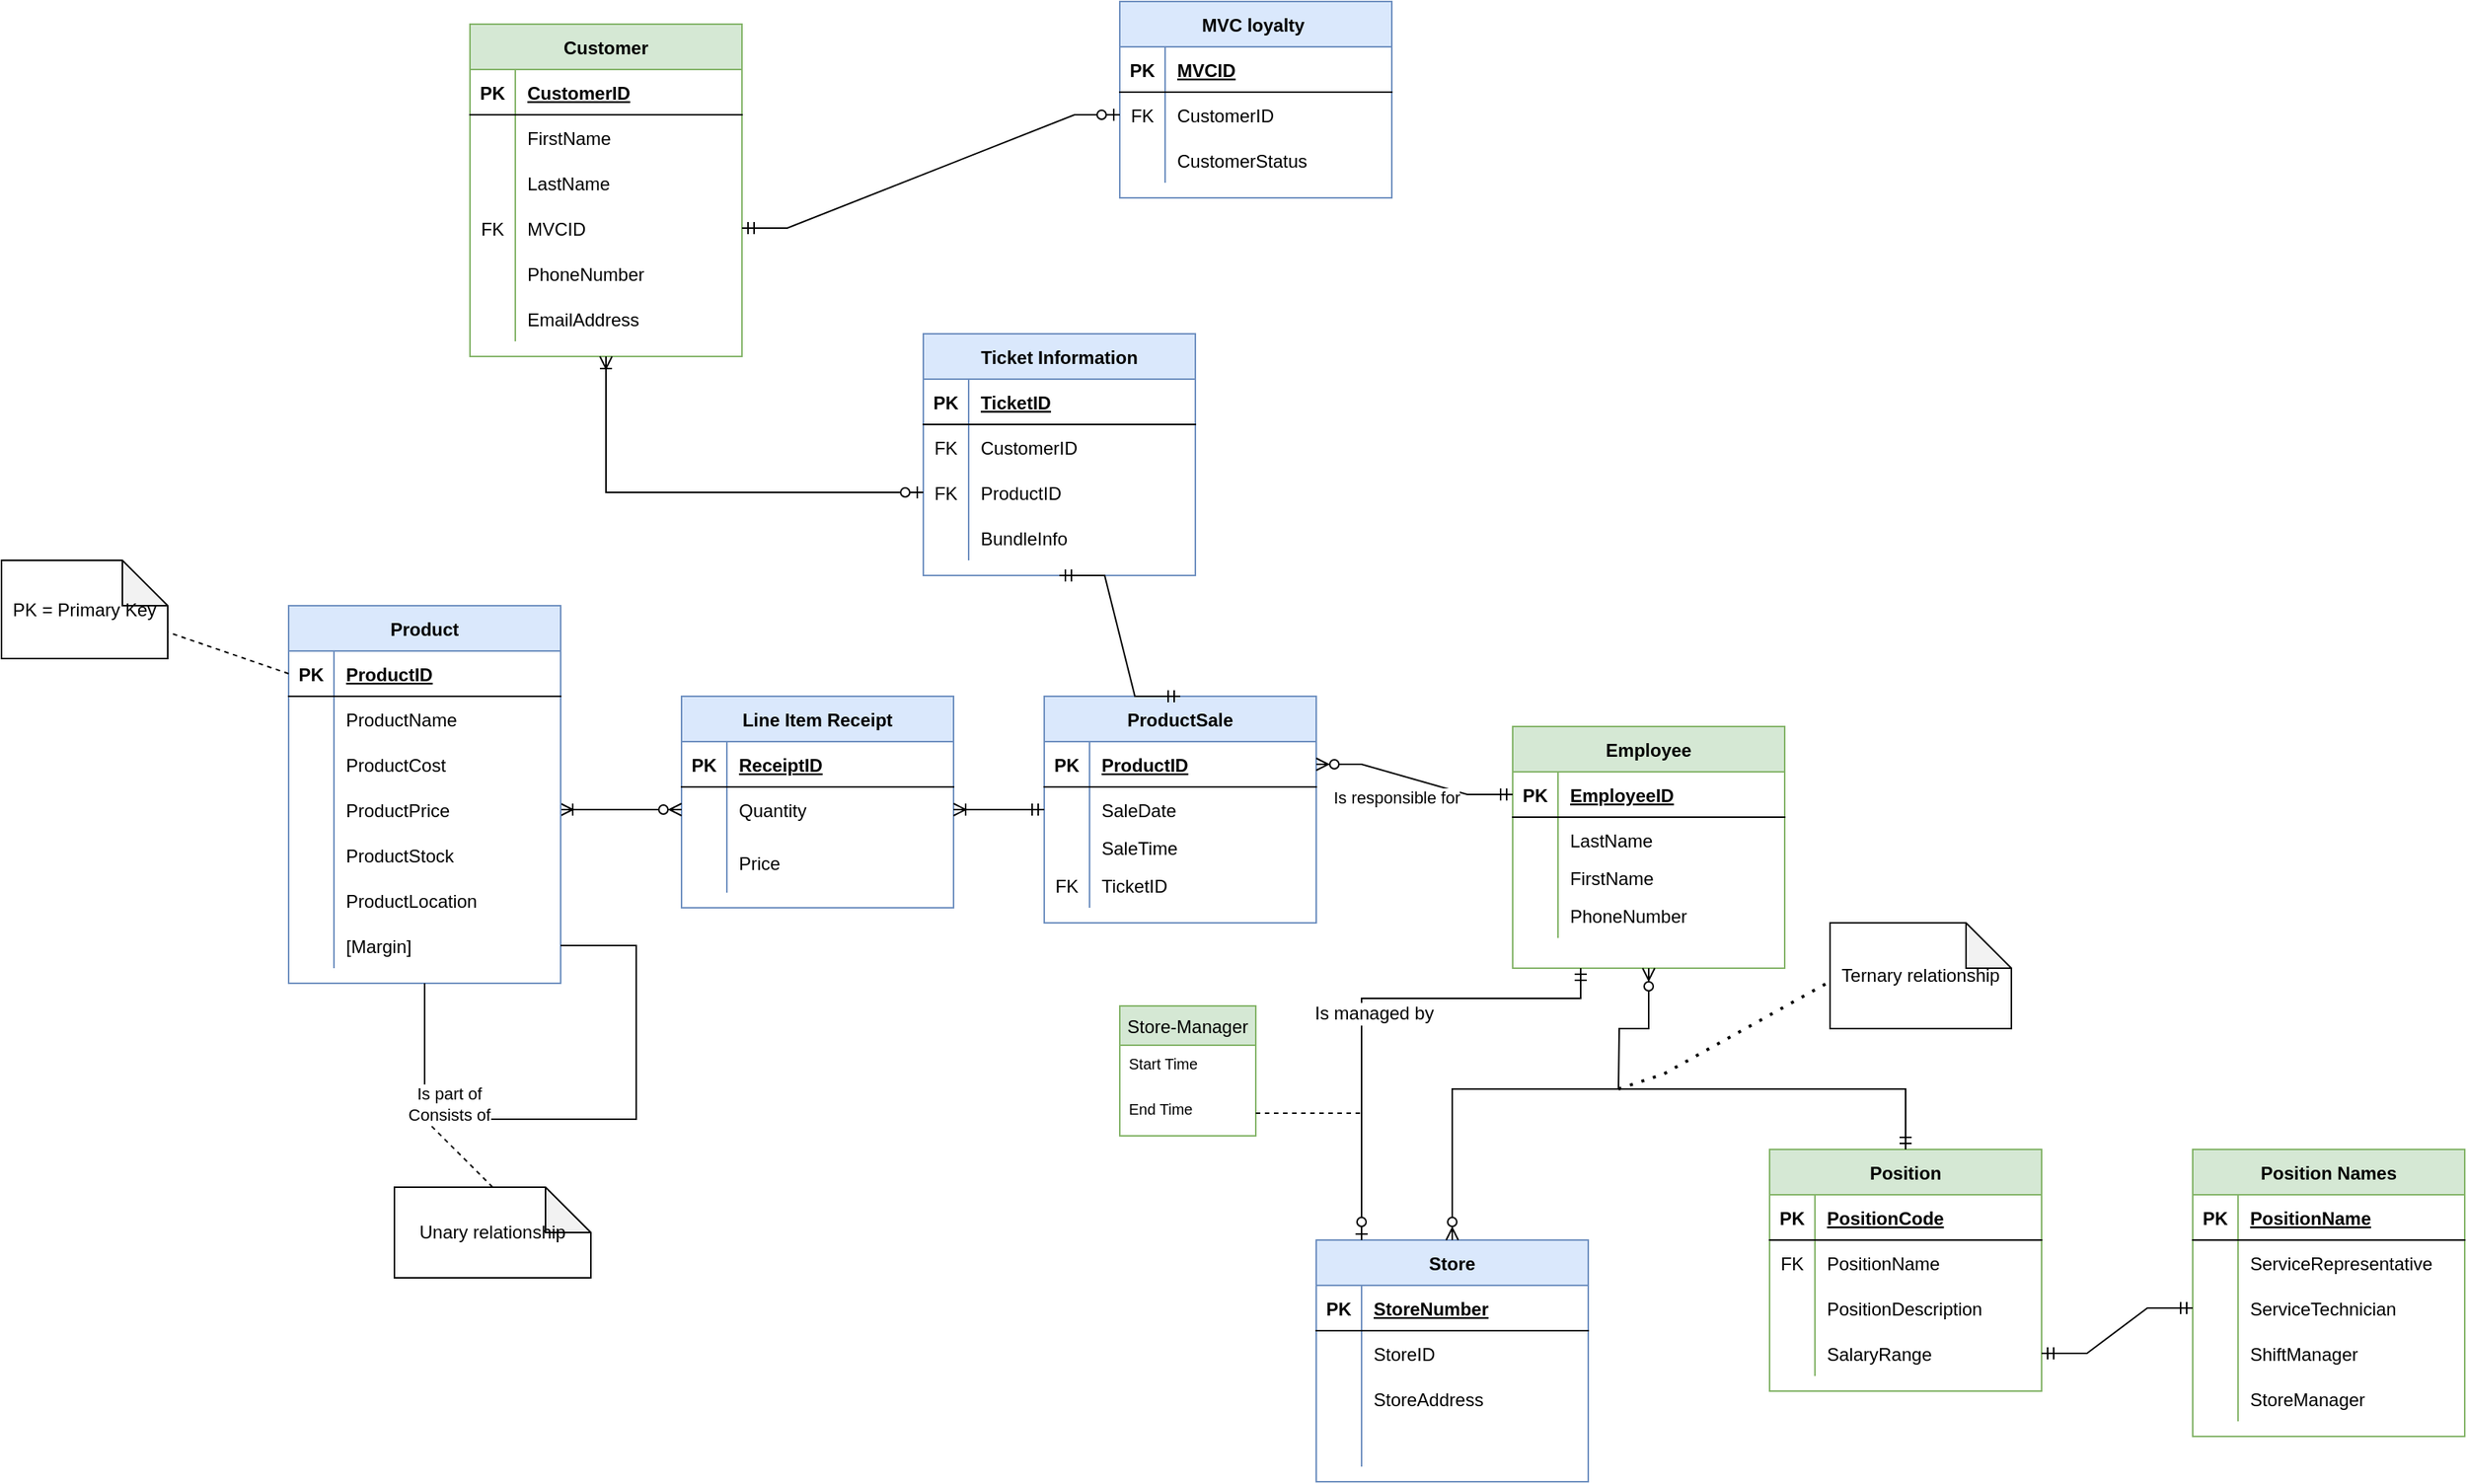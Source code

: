 <mxfile version="20.3.0" type="device" pages="4"><diagram id="mPl1hqSwrX0GpH4-Z9IL" name="PE3-9"><mxGraphModel dx="2426" dy="2119" grid="1" gridSize="10" guides="1" tooltips="1" connect="1" arrows="1" fold="1" page="1" pageScale="1" pageWidth="1100" pageHeight="850" math="0" shadow="0"><root><mxCell id="0"/><mxCell id="1" parent="0"/><mxCell id="pUJfQEeoxVtdrgzHUy8D-1" value="ProductSale" style="shape=table;startSize=30;container=1;collapsible=1;childLayout=tableLayout;fixedRows=1;rowLines=0;fontStyle=1;align=center;resizeLast=1;fillColor=#dae8fc;strokeColor=#6c8ebf;" parent="1" vertex="1"><mxGeometry x="800" y="220" width="180" height="150" as="geometry"/></mxCell><mxCell id="pUJfQEeoxVtdrgzHUy8D-2" value="" style="shape=tableRow;horizontal=0;startSize=0;swimlaneHead=0;swimlaneBody=0;fillColor=none;collapsible=0;dropTarget=0;points=[[0,0.5],[1,0.5]];portConstraint=eastwest;top=0;left=0;right=0;bottom=1;" parent="pUJfQEeoxVtdrgzHUy8D-1" vertex="1"><mxGeometry y="30" width="180" height="30" as="geometry"/></mxCell><mxCell id="pUJfQEeoxVtdrgzHUy8D-3" value="PK" style="shape=partialRectangle;connectable=0;fillColor=none;top=0;left=0;bottom=0;right=0;fontStyle=1;overflow=hidden;" parent="pUJfQEeoxVtdrgzHUy8D-2" vertex="1"><mxGeometry width="30" height="30" as="geometry"><mxRectangle width="30" height="30" as="alternateBounds"/></mxGeometry></mxCell><mxCell id="pUJfQEeoxVtdrgzHUy8D-4" value="ProductID" style="shape=partialRectangle;connectable=0;fillColor=none;top=0;left=0;bottom=0;right=0;align=left;spacingLeft=6;fontStyle=5;overflow=hidden;" parent="pUJfQEeoxVtdrgzHUy8D-2" vertex="1"><mxGeometry x="30" width="150" height="30" as="geometry"><mxRectangle width="150" height="30" as="alternateBounds"/></mxGeometry></mxCell><mxCell id="pUJfQEeoxVtdrgzHUy8D-5" value="" style="shape=tableRow;horizontal=0;startSize=0;swimlaneHead=0;swimlaneBody=0;fillColor=none;collapsible=0;dropTarget=0;points=[[0,0.5],[1,0.5]];portConstraint=eastwest;top=0;left=0;right=0;bottom=0;" parent="pUJfQEeoxVtdrgzHUy8D-1" vertex="1"><mxGeometry y="60" width="180" height="30" as="geometry"/></mxCell><mxCell id="pUJfQEeoxVtdrgzHUy8D-6" value="" style="shape=partialRectangle;connectable=0;fillColor=none;top=0;left=0;bottom=0;right=0;editable=1;overflow=hidden;" parent="pUJfQEeoxVtdrgzHUy8D-5" vertex="1"><mxGeometry width="30" height="30" as="geometry"><mxRectangle width="30" height="30" as="alternateBounds"/></mxGeometry></mxCell><mxCell id="pUJfQEeoxVtdrgzHUy8D-7" value="SaleDate" style="shape=partialRectangle;connectable=0;fillColor=none;top=0;left=0;bottom=0;right=0;align=left;spacingLeft=6;overflow=hidden;" parent="pUJfQEeoxVtdrgzHUy8D-5" vertex="1"><mxGeometry x="30" width="150" height="30" as="geometry"><mxRectangle width="150" height="30" as="alternateBounds"/></mxGeometry></mxCell><mxCell id="pUJfQEeoxVtdrgzHUy8D-8" value="" style="shape=tableRow;horizontal=0;startSize=0;swimlaneHead=0;swimlaneBody=0;fillColor=none;collapsible=0;dropTarget=0;points=[[0,0.5],[1,0.5]];portConstraint=eastwest;top=0;left=0;right=0;bottom=0;" parent="pUJfQEeoxVtdrgzHUy8D-1" vertex="1"><mxGeometry y="90" width="180" height="20" as="geometry"/></mxCell><mxCell id="pUJfQEeoxVtdrgzHUy8D-9" value="" style="shape=partialRectangle;connectable=0;fillColor=none;top=0;left=0;bottom=0;right=0;editable=1;overflow=hidden;" parent="pUJfQEeoxVtdrgzHUy8D-8" vertex="1"><mxGeometry width="30" height="20" as="geometry"><mxRectangle width="30" height="20" as="alternateBounds"/></mxGeometry></mxCell><mxCell id="pUJfQEeoxVtdrgzHUy8D-10" value="SaleTime" style="shape=partialRectangle;connectable=0;fillColor=none;top=0;left=0;bottom=0;right=0;align=left;spacingLeft=6;overflow=hidden;" parent="pUJfQEeoxVtdrgzHUy8D-8" vertex="1"><mxGeometry x="30" width="150" height="20" as="geometry"><mxRectangle width="150" height="20" as="alternateBounds"/></mxGeometry></mxCell><mxCell id="pUJfQEeoxVtdrgzHUy8D-11" value="" style="shape=tableRow;horizontal=0;startSize=0;swimlaneHead=0;swimlaneBody=0;fillColor=none;collapsible=0;dropTarget=0;points=[[0,0.5],[1,0.5]];portConstraint=eastwest;top=0;left=0;right=0;bottom=0;" parent="pUJfQEeoxVtdrgzHUy8D-1" vertex="1"><mxGeometry y="110" width="180" height="30" as="geometry"/></mxCell><mxCell id="pUJfQEeoxVtdrgzHUy8D-12" value="FK" style="shape=partialRectangle;connectable=0;fillColor=none;top=0;left=0;bottom=0;right=0;editable=1;overflow=hidden;" parent="pUJfQEeoxVtdrgzHUy8D-11" vertex="1"><mxGeometry width="30" height="30" as="geometry"><mxRectangle width="30" height="30" as="alternateBounds"/></mxGeometry></mxCell><mxCell id="pUJfQEeoxVtdrgzHUy8D-13" value="TicketID" style="shape=partialRectangle;connectable=0;fillColor=none;top=0;left=0;bottom=0;right=0;align=left;spacingLeft=6;overflow=hidden;" parent="pUJfQEeoxVtdrgzHUy8D-11" vertex="1"><mxGeometry x="30" width="150" height="30" as="geometry"><mxRectangle width="150" height="30" as="alternateBounds"/></mxGeometry></mxCell><mxCell id="pUJfQEeoxVtdrgzHUy8D-14" value="Store" style="shape=table;startSize=30;container=1;collapsible=1;childLayout=tableLayout;fixedRows=1;rowLines=0;fontStyle=1;align=center;resizeLast=1;fillColor=#dae8fc;strokeColor=#6c8ebf;" parent="1" vertex="1"><mxGeometry x="980" y="580" width="180" height="160" as="geometry"/></mxCell><mxCell id="pUJfQEeoxVtdrgzHUy8D-15" value="" style="shape=tableRow;horizontal=0;startSize=0;swimlaneHead=0;swimlaneBody=0;fillColor=none;collapsible=0;dropTarget=0;points=[[0,0.5],[1,0.5]];portConstraint=eastwest;top=0;left=0;right=0;bottom=1;" parent="pUJfQEeoxVtdrgzHUy8D-14" vertex="1"><mxGeometry y="30" width="180" height="30" as="geometry"/></mxCell><mxCell id="pUJfQEeoxVtdrgzHUy8D-16" value="PK" style="shape=partialRectangle;connectable=0;fillColor=none;top=0;left=0;bottom=0;right=0;fontStyle=1;overflow=hidden;" parent="pUJfQEeoxVtdrgzHUy8D-15" vertex="1"><mxGeometry width="30" height="30" as="geometry"><mxRectangle width="30" height="30" as="alternateBounds"/></mxGeometry></mxCell><mxCell id="pUJfQEeoxVtdrgzHUy8D-17" value="StoreNumber" style="shape=partialRectangle;connectable=0;fillColor=none;top=0;left=0;bottom=0;right=0;align=left;spacingLeft=6;fontStyle=5;overflow=hidden;" parent="pUJfQEeoxVtdrgzHUy8D-15" vertex="1"><mxGeometry x="30" width="150" height="30" as="geometry"><mxRectangle width="150" height="30" as="alternateBounds"/></mxGeometry></mxCell><mxCell id="pUJfQEeoxVtdrgzHUy8D-18" value="" style="shape=tableRow;horizontal=0;startSize=0;swimlaneHead=0;swimlaneBody=0;fillColor=none;collapsible=0;dropTarget=0;points=[[0,0.5],[1,0.5]];portConstraint=eastwest;top=0;left=0;right=0;bottom=0;" parent="pUJfQEeoxVtdrgzHUy8D-14" vertex="1"><mxGeometry y="60" width="180" height="30" as="geometry"/></mxCell><mxCell id="pUJfQEeoxVtdrgzHUy8D-19" value="" style="shape=partialRectangle;connectable=0;fillColor=none;top=0;left=0;bottom=0;right=0;editable=1;overflow=hidden;" parent="pUJfQEeoxVtdrgzHUy8D-18" vertex="1"><mxGeometry width="30" height="30" as="geometry"><mxRectangle width="30" height="30" as="alternateBounds"/></mxGeometry></mxCell><mxCell id="pUJfQEeoxVtdrgzHUy8D-20" value="StoreID" style="shape=partialRectangle;connectable=0;fillColor=none;top=0;left=0;bottom=0;right=0;align=left;spacingLeft=6;overflow=hidden;" parent="pUJfQEeoxVtdrgzHUy8D-18" vertex="1"><mxGeometry x="30" width="150" height="30" as="geometry"><mxRectangle width="150" height="30" as="alternateBounds"/></mxGeometry></mxCell><mxCell id="pUJfQEeoxVtdrgzHUy8D-21" value="" style="shape=tableRow;horizontal=0;startSize=0;swimlaneHead=0;swimlaneBody=0;fillColor=none;collapsible=0;dropTarget=0;points=[[0,0.5],[1,0.5]];portConstraint=eastwest;top=0;left=0;right=0;bottom=0;" parent="pUJfQEeoxVtdrgzHUy8D-14" vertex="1"><mxGeometry y="90" width="180" height="30" as="geometry"/></mxCell><mxCell id="pUJfQEeoxVtdrgzHUy8D-22" value="" style="shape=partialRectangle;connectable=0;fillColor=none;top=0;left=0;bottom=0;right=0;editable=1;overflow=hidden;" parent="pUJfQEeoxVtdrgzHUy8D-21" vertex="1"><mxGeometry width="30" height="30" as="geometry"><mxRectangle width="30" height="30" as="alternateBounds"/></mxGeometry></mxCell><mxCell id="pUJfQEeoxVtdrgzHUy8D-23" value="StoreAddress" style="shape=partialRectangle;connectable=0;fillColor=none;top=0;left=0;bottom=0;right=0;align=left;spacingLeft=6;overflow=hidden;" parent="pUJfQEeoxVtdrgzHUy8D-21" vertex="1"><mxGeometry x="30" width="150" height="30" as="geometry"><mxRectangle width="150" height="30" as="alternateBounds"/></mxGeometry></mxCell><mxCell id="pUJfQEeoxVtdrgzHUy8D-24" value="" style="shape=tableRow;horizontal=0;startSize=0;swimlaneHead=0;swimlaneBody=0;fillColor=none;collapsible=0;dropTarget=0;points=[[0,0.5],[1,0.5]];portConstraint=eastwest;top=0;left=0;right=0;bottom=0;" parent="pUJfQEeoxVtdrgzHUy8D-14" vertex="1"><mxGeometry y="120" width="180" height="30" as="geometry"/></mxCell><mxCell id="pUJfQEeoxVtdrgzHUy8D-25" value="" style="shape=partialRectangle;connectable=0;fillColor=none;top=0;left=0;bottom=0;right=0;editable=1;overflow=hidden;" parent="pUJfQEeoxVtdrgzHUy8D-24" vertex="1"><mxGeometry width="30" height="30" as="geometry"><mxRectangle width="30" height="30" as="alternateBounds"/></mxGeometry></mxCell><mxCell id="pUJfQEeoxVtdrgzHUy8D-26" value="" style="shape=partialRectangle;connectable=0;fillColor=none;top=0;left=0;bottom=0;right=0;align=left;spacingLeft=6;overflow=hidden;" parent="pUJfQEeoxVtdrgzHUy8D-24" vertex="1"><mxGeometry x="30" width="150" height="30" as="geometry"><mxRectangle width="150" height="30" as="alternateBounds"/></mxGeometry></mxCell><mxCell id="pUJfQEeoxVtdrgzHUy8D-27" value="Position" style="shape=table;startSize=30;container=1;collapsible=1;childLayout=tableLayout;fixedRows=1;rowLines=0;fontStyle=1;align=center;resizeLast=1;fillColor=#d5e8d4;strokeColor=#82b366;" parent="1" vertex="1"><mxGeometry x="1280" y="520" width="180" height="160" as="geometry"/></mxCell><mxCell id="pUJfQEeoxVtdrgzHUy8D-28" value="" style="shape=tableRow;horizontal=0;startSize=0;swimlaneHead=0;swimlaneBody=0;fillColor=none;collapsible=0;dropTarget=0;points=[[0,0.5],[1,0.5]];portConstraint=eastwest;top=0;left=0;right=0;bottom=1;" parent="pUJfQEeoxVtdrgzHUy8D-27" vertex="1"><mxGeometry y="30" width="180" height="30" as="geometry"/></mxCell><mxCell id="pUJfQEeoxVtdrgzHUy8D-29" value="PK" style="shape=partialRectangle;connectable=0;fillColor=none;top=0;left=0;bottom=0;right=0;fontStyle=1;overflow=hidden;" parent="pUJfQEeoxVtdrgzHUy8D-28" vertex="1"><mxGeometry width="30" height="30" as="geometry"><mxRectangle width="30" height="30" as="alternateBounds"/></mxGeometry></mxCell><mxCell id="pUJfQEeoxVtdrgzHUy8D-30" value="PositionCode" style="shape=partialRectangle;connectable=0;fillColor=none;top=0;left=0;bottom=0;right=0;align=left;spacingLeft=6;fontStyle=5;overflow=hidden;" parent="pUJfQEeoxVtdrgzHUy8D-28" vertex="1"><mxGeometry x="30" width="150" height="30" as="geometry"><mxRectangle width="150" height="30" as="alternateBounds"/></mxGeometry></mxCell><mxCell id="pUJfQEeoxVtdrgzHUy8D-31" value="" style="shape=tableRow;horizontal=0;startSize=0;swimlaneHead=0;swimlaneBody=0;fillColor=none;collapsible=0;dropTarget=0;points=[[0,0.5],[1,0.5]];portConstraint=eastwest;top=0;left=0;right=0;bottom=0;" parent="pUJfQEeoxVtdrgzHUy8D-27" vertex="1"><mxGeometry y="60" width="180" height="30" as="geometry"/></mxCell><mxCell id="pUJfQEeoxVtdrgzHUy8D-32" value="FK" style="shape=partialRectangle;connectable=0;fillColor=none;top=0;left=0;bottom=0;right=0;editable=1;overflow=hidden;" parent="pUJfQEeoxVtdrgzHUy8D-31" vertex="1"><mxGeometry width="30" height="30" as="geometry"><mxRectangle width="30" height="30" as="alternateBounds"/></mxGeometry></mxCell><mxCell id="pUJfQEeoxVtdrgzHUy8D-33" value="PositionName" style="shape=partialRectangle;connectable=0;fillColor=none;top=0;left=0;bottom=0;right=0;align=left;spacingLeft=6;overflow=hidden;" parent="pUJfQEeoxVtdrgzHUy8D-31" vertex="1"><mxGeometry x="30" width="150" height="30" as="geometry"><mxRectangle width="150" height="30" as="alternateBounds"/></mxGeometry></mxCell><mxCell id="pUJfQEeoxVtdrgzHUy8D-34" value="" style="shape=tableRow;horizontal=0;startSize=0;swimlaneHead=0;swimlaneBody=0;fillColor=none;collapsible=0;dropTarget=0;points=[[0,0.5],[1,0.5]];portConstraint=eastwest;top=0;left=0;right=0;bottom=0;" parent="pUJfQEeoxVtdrgzHUy8D-27" vertex="1"><mxGeometry y="90" width="180" height="30" as="geometry"/></mxCell><mxCell id="pUJfQEeoxVtdrgzHUy8D-35" value="" style="shape=partialRectangle;connectable=0;fillColor=none;top=0;left=0;bottom=0;right=0;editable=1;overflow=hidden;" parent="pUJfQEeoxVtdrgzHUy8D-34" vertex="1"><mxGeometry width="30" height="30" as="geometry"><mxRectangle width="30" height="30" as="alternateBounds"/></mxGeometry></mxCell><mxCell id="pUJfQEeoxVtdrgzHUy8D-36" value="PositionDescription" style="shape=partialRectangle;connectable=0;fillColor=none;top=0;left=0;bottom=0;right=0;align=left;spacingLeft=6;overflow=hidden;" parent="pUJfQEeoxVtdrgzHUy8D-34" vertex="1"><mxGeometry x="30" width="150" height="30" as="geometry"><mxRectangle width="150" height="30" as="alternateBounds"/></mxGeometry></mxCell><mxCell id="pUJfQEeoxVtdrgzHUy8D-37" value="" style="shape=tableRow;horizontal=0;startSize=0;swimlaneHead=0;swimlaneBody=0;fillColor=none;collapsible=0;dropTarget=0;points=[[0,0.5],[1,0.5]];portConstraint=eastwest;top=0;left=0;right=0;bottom=0;" parent="pUJfQEeoxVtdrgzHUy8D-27" vertex="1"><mxGeometry y="120" width="180" height="30" as="geometry"/></mxCell><mxCell id="pUJfQEeoxVtdrgzHUy8D-38" value="" style="shape=partialRectangle;connectable=0;fillColor=none;top=0;left=0;bottom=0;right=0;editable=1;overflow=hidden;" parent="pUJfQEeoxVtdrgzHUy8D-37" vertex="1"><mxGeometry width="30" height="30" as="geometry"><mxRectangle width="30" height="30" as="alternateBounds"/></mxGeometry></mxCell><mxCell id="pUJfQEeoxVtdrgzHUy8D-39" value="SalaryRange" style="shape=partialRectangle;connectable=0;fillColor=none;top=0;left=0;bottom=0;right=0;align=left;spacingLeft=6;overflow=hidden;" parent="pUJfQEeoxVtdrgzHUy8D-37" vertex="1"><mxGeometry x="30" width="150" height="30" as="geometry"><mxRectangle width="150" height="30" as="alternateBounds"/></mxGeometry></mxCell><mxCell id="Qi_aBhkGLatwa9V9GWbq-1" style="edgeStyle=orthogonalEdgeStyle;rounded=0;orthogonalLoop=1;jettySize=auto;html=1;exitX=0.25;exitY=1;exitDx=0;exitDy=0;" edge="1" parent="1" source="pUJfQEeoxVtdrgzHUy8D-40"><mxGeometry relative="1" as="geometry"><mxPoint x="1155" y="400" as="targetPoint"/></mxGeometry></mxCell><mxCell id="pUJfQEeoxVtdrgzHUy8D-40" value="Employee" style="shape=table;startSize=30;container=1;collapsible=1;childLayout=tableLayout;fixedRows=1;rowLines=0;fontStyle=1;align=center;resizeLast=1;fillColor=#d5e8d4;strokeColor=#82b366;" parent="1" vertex="1"><mxGeometry x="1110" y="240" width="180" height="160" as="geometry"/></mxCell><mxCell id="pUJfQEeoxVtdrgzHUy8D-41" value="" style="shape=tableRow;horizontal=0;startSize=0;swimlaneHead=0;swimlaneBody=0;fillColor=none;collapsible=0;dropTarget=0;points=[[0,0.5],[1,0.5]];portConstraint=eastwest;top=0;left=0;right=0;bottom=1;" parent="pUJfQEeoxVtdrgzHUy8D-40" vertex="1"><mxGeometry y="30" width="180" height="30" as="geometry"/></mxCell><mxCell id="pUJfQEeoxVtdrgzHUy8D-42" value="PK" style="shape=partialRectangle;connectable=0;fillColor=none;top=0;left=0;bottom=0;right=0;fontStyle=1;overflow=hidden;" parent="pUJfQEeoxVtdrgzHUy8D-41" vertex="1"><mxGeometry width="30" height="30" as="geometry"><mxRectangle width="30" height="30" as="alternateBounds"/></mxGeometry></mxCell><mxCell id="pUJfQEeoxVtdrgzHUy8D-43" value="EmployeeID" style="shape=partialRectangle;connectable=0;fillColor=none;top=0;left=0;bottom=0;right=0;align=left;spacingLeft=6;fontStyle=5;overflow=hidden;" parent="pUJfQEeoxVtdrgzHUy8D-41" vertex="1"><mxGeometry x="30" width="150" height="30" as="geometry"><mxRectangle width="150" height="30" as="alternateBounds"/></mxGeometry></mxCell><mxCell id="pUJfQEeoxVtdrgzHUy8D-44" value="" style="shape=tableRow;horizontal=0;startSize=0;swimlaneHead=0;swimlaneBody=0;fillColor=none;collapsible=0;dropTarget=0;points=[[0,0.5],[1,0.5]];portConstraint=eastwest;top=0;left=0;right=0;bottom=0;" parent="pUJfQEeoxVtdrgzHUy8D-40" vertex="1"><mxGeometry y="60" width="180" height="30" as="geometry"/></mxCell><mxCell id="pUJfQEeoxVtdrgzHUy8D-45" value="" style="shape=partialRectangle;connectable=0;fillColor=none;top=0;left=0;bottom=0;right=0;editable=1;overflow=hidden;" parent="pUJfQEeoxVtdrgzHUy8D-44" vertex="1"><mxGeometry width="30" height="30" as="geometry"><mxRectangle width="30" height="30" as="alternateBounds"/></mxGeometry></mxCell><mxCell id="pUJfQEeoxVtdrgzHUy8D-46" value="LastName    " style="shape=partialRectangle;connectable=0;fillColor=none;top=0;left=0;bottom=0;right=0;align=left;spacingLeft=6;overflow=hidden;" parent="pUJfQEeoxVtdrgzHUy8D-44" vertex="1"><mxGeometry x="30" width="150" height="30" as="geometry"><mxRectangle width="150" height="30" as="alternateBounds"/></mxGeometry></mxCell><mxCell id="pUJfQEeoxVtdrgzHUy8D-47" value="" style="shape=tableRow;horizontal=0;startSize=0;swimlaneHead=0;swimlaneBody=0;fillColor=none;collapsible=0;dropTarget=0;points=[[0,0.5],[1,0.5]];portConstraint=eastwest;top=0;left=0;right=0;bottom=0;" parent="pUJfQEeoxVtdrgzHUy8D-40" vertex="1"><mxGeometry y="90" width="180" height="20" as="geometry"/></mxCell><mxCell id="pUJfQEeoxVtdrgzHUy8D-48" value="" style="shape=partialRectangle;connectable=0;fillColor=none;top=0;left=0;bottom=0;right=0;editable=1;overflow=hidden;" parent="pUJfQEeoxVtdrgzHUy8D-47" vertex="1"><mxGeometry width="30" height="20" as="geometry"><mxRectangle width="30" height="20" as="alternateBounds"/></mxGeometry></mxCell><mxCell id="pUJfQEeoxVtdrgzHUy8D-49" value="FirstName" style="shape=partialRectangle;connectable=0;fillColor=none;top=0;left=0;bottom=0;right=0;align=left;spacingLeft=6;overflow=hidden;" parent="pUJfQEeoxVtdrgzHUy8D-47" vertex="1"><mxGeometry x="30" width="150" height="20" as="geometry"><mxRectangle width="150" height="20" as="alternateBounds"/></mxGeometry></mxCell><mxCell id="pUJfQEeoxVtdrgzHUy8D-50" value="" style="shape=tableRow;horizontal=0;startSize=0;swimlaneHead=0;swimlaneBody=0;fillColor=none;collapsible=0;dropTarget=0;points=[[0,0.5],[1,0.5]];portConstraint=eastwest;top=0;left=0;right=0;bottom=0;" parent="pUJfQEeoxVtdrgzHUy8D-40" vertex="1"><mxGeometry y="110" width="180" height="30" as="geometry"/></mxCell><mxCell id="pUJfQEeoxVtdrgzHUy8D-51" value="" style="shape=partialRectangle;connectable=0;fillColor=none;top=0;left=0;bottom=0;right=0;editable=1;overflow=hidden;" parent="pUJfQEeoxVtdrgzHUy8D-50" vertex="1"><mxGeometry width="30" height="30" as="geometry"><mxRectangle width="30" height="30" as="alternateBounds"/></mxGeometry></mxCell><mxCell id="pUJfQEeoxVtdrgzHUy8D-52" value="PhoneNumber" style="shape=partialRectangle;connectable=0;fillColor=none;top=0;left=0;bottom=0;right=0;align=left;spacingLeft=6;overflow=hidden;" parent="pUJfQEeoxVtdrgzHUy8D-50" vertex="1"><mxGeometry x="30" width="150" height="30" as="geometry"><mxRectangle width="150" height="30" as="alternateBounds"/></mxGeometry></mxCell><mxCell id="pUJfQEeoxVtdrgzHUy8D-53" value="" style="endArrow=none;dashed=1;html=1;dashPattern=1 3;strokeWidth=2;rounded=0;entryX=-0.009;entryY=0.563;entryDx=0;entryDy=0;entryPerimeter=0;" parent="1" target="pUJfQEeoxVtdrgzHUy8D-54" edge="1"><mxGeometry width="50" height="50" relative="1" as="geometry"><mxPoint x="1180" y="480" as="sourcePoint"/><mxPoint x="1310" y="420" as="targetPoint"/><Array as="points"><mxPoint x="1180" y="480"/><mxPoint x="1210" y="470"/></Array></mxGeometry></mxCell><mxCell id="pUJfQEeoxVtdrgzHUy8D-54" value="Ternary relationship" style="shape=note;whiteSpace=wrap;html=1;backgroundOutline=1;darkOpacity=0.05;" parent="1" vertex="1"><mxGeometry x="1320" y="370" width="120" height="70" as="geometry"/></mxCell><mxCell id="pUJfQEeoxVtdrgzHUy8D-55" value="" style="edgeStyle=entityRelationEdgeStyle;fontSize=12;html=1;endArrow=ERzeroToMany;startArrow=ERmandOne;rounded=0;exitX=0;exitY=0.5;exitDx=0;exitDy=0;entryX=1;entryY=0.5;entryDx=0;entryDy=0;" parent="1" source="pUJfQEeoxVtdrgzHUy8D-41" target="pUJfQEeoxVtdrgzHUy8D-2" edge="1"><mxGeometry width="100" height="100" relative="1" as="geometry"><mxPoint x="870" y="425" as="sourcePoint"/><mxPoint x="970" y="325" as="targetPoint"/></mxGeometry></mxCell><mxCell id="pUJfQEeoxVtdrgzHUy8D-56" value="Is responsible for" style="edgeLabel;html=1;align=center;verticalAlign=middle;resizable=0;points=[];" parent="pUJfQEeoxVtdrgzHUy8D-55" vertex="1" connectable="0"><mxGeometry x="0.2" y="-1" relative="1" as="geometry"><mxPoint y="16" as="offset"/></mxGeometry></mxCell><mxCell id="pUJfQEeoxVtdrgzHUy8D-57" value="" style="fontSize=12;html=1;endArrow=ERzeroToMany;endFill=1;rounded=0;entryX=0.5;entryY=0;entryDx=0;entryDy=0;edgeStyle=elbowEdgeStyle;" parent="1" target="pUJfQEeoxVtdrgzHUy8D-14" edge="1"><mxGeometry width="100" height="100" relative="1" as="geometry"><mxPoint x="1180" y="480" as="sourcePoint"/><mxPoint x="1050" y="380" as="targetPoint"/><Array as="points"><mxPoint x="1070" y="540"/></Array></mxGeometry></mxCell><mxCell id="pUJfQEeoxVtdrgzHUy8D-58" value="" style="fontSize=12;html=1;endArrow=ERzeroToMany;endFill=1;rounded=0;entryX=0.5;entryY=1;entryDx=0;entryDy=0;edgeStyle=orthogonalEdgeStyle;" parent="1" target="pUJfQEeoxVtdrgzHUy8D-40" edge="1"><mxGeometry width="100" height="100" relative="1" as="geometry"><mxPoint x="1180" y="480" as="sourcePoint"/><mxPoint x="1210" y="390" as="targetPoint"/></mxGeometry></mxCell><mxCell id="pUJfQEeoxVtdrgzHUy8D-59" value="" style="edgeStyle=orthogonalEdgeStyle;fontSize=12;html=1;endArrow=ERmandOne;endFill=0;rounded=0;entryX=0.5;entryY=0;entryDx=0;entryDy=0;" parent="1" target="pUJfQEeoxVtdrgzHUy8D-27" edge="1"><mxGeometry width="100" height="100" relative="1" as="geometry"><mxPoint x="1180" y="480" as="sourcePoint"/><mxPoint x="1230" y="460" as="targetPoint"/><Array as="points"><mxPoint x="1180" y="480"/><mxPoint x="1370" y="480"/></Array></mxGeometry></mxCell><mxCell id="pUJfQEeoxVtdrgzHUy8D-60" value="" style="group" parent="1" vertex="1" connectable="0"><mxGeometry x="850" y="420" width="295" height="160" as="geometry"/></mxCell><mxCell id="pUJfQEeoxVtdrgzHUy8D-61" value="Is managed by" style="edgeStyle=orthogonalEdgeStyle;fontSize=12;html=1;endArrow=ERzeroToOne;startArrow=ERmandOne;rounded=0;exitX=0.25;exitY=1;exitDx=0;exitDy=0;" parent="pUJfQEeoxVtdrgzHUy8D-60" source="pUJfQEeoxVtdrgzHUy8D-40" edge="1"><mxGeometry x="-0.033" y="10" width="100" height="100" relative="1" as="geometry"><mxPoint x="280" y="-20" as="sourcePoint"/><mxPoint x="160" y="160" as="targetPoint"/><Array as="points"><mxPoint x="295"/><mxPoint x="160"/><mxPoint x="160" y="160"/></Array><mxPoint as="offset"/></mxGeometry></mxCell><mxCell id="pUJfQEeoxVtdrgzHUy8D-62" value="Store-Manager" style="swimlane;fontStyle=0;childLayout=stackLayout;horizontal=1;startSize=26;horizontalStack=0;resizeParent=1;resizeParentMax=0;resizeLast=0;collapsible=1;marginBottom=0;align=center;fontSize=12;fillColor=#d5e8d4;strokeColor=#82b366;" parent="pUJfQEeoxVtdrgzHUy8D-60" vertex="1"><mxGeometry y="5" width="90" height="86" as="geometry"/></mxCell><mxCell id="pUJfQEeoxVtdrgzHUy8D-63" value="Start Time     " style="text;strokeColor=none;fillColor=none;spacingLeft=4;spacingRight=4;overflow=hidden;rotatable=0;points=[[0,0.5],[1,0.5]];portConstraint=eastwest;fontSize=10;" parent="pUJfQEeoxVtdrgzHUy8D-62" vertex="1"><mxGeometry y="26" width="90" height="30" as="geometry"/></mxCell><mxCell id="pUJfQEeoxVtdrgzHUy8D-64" value="End Time" style="text;strokeColor=none;fillColor=none;spacingLeft=4;spacingRight=4;overflow=hidden;rotatable=0;points=[[0,0.5],[1,0.5]];portConstraint=eastwest;fontSize=10;" parent="pUJfQEeoxVtdrgzHUy8D-62" vertex="1"><mxGeometry y="56" width="90" height="30" as="geometry"/></mxCell><mxCell id="pUJfQEeoxVtdrgzHUy8D-65" style="rounded=0;orthogonalLoop=1;jettySize=auto;html=1;exitX=1;exitY=0.5;exitDx=0;exitDy=0;dashed=1;fontSize=12;endArrow=none;endFill=0;edgeStyle=orthogonalEdgeStyle;" parent="pUJfQEeoxVtdrgzHUy8D-60" source="pUJfQEeoxVtdrgzHUy8D-64" edge="1"><mxGeometry relative="1" as="geometry"><mxPoint x="160" y="76" as="targetPoint"/></mxGeometry></mxCell><mxCell id="pUJfQEeoxVtdrgzHUy8D-66" value="Line Item Receipt" style="shape=table;startSize=30;container=1;collapsible=1;childLayout=tableLayout;fixedRows=1;rowLines=0;fontStyle=1;align=center;resizeLast=1;fontSize=12;fillColor=#dae8fc;strokeColor=#6c8ebf;" parent="1" vertex="1"><mxGeometry x="560" y="220" width="180" height="140" as="geometry"/></mxCell><mxCell id="pUJfQEeoxVtdrgzHUy8D-67" value="" style="shape=tableRow;horizontal=0;startSize=0;swimlaneHead=0;swimlaneBody=0;fillColor=none;collapsible=0;dropTarget=0;points=[[0,0.5],[1,0.5]];portConstraint=eastwest;top=0;left=0;right=0;bottom=1;fontSize=12;" parent="pUJfQEeoxVtdrgzHUy8D-66" vertex="1"><mxGeometry y="30" width="180" height="30" as="geometry"/></mxCell><mxCell id="pUJfQEeoxVtdrgzHUy8D-68" value="PK" style="shape=partialRectangle;connectable=0;fillColor=none;top=0;left=0;bottom=0;right=0;fontStyle=1;overflow=hidden;fontSize=12;" parent="pUJfQEeoxVtdrgzHUy8D-67" vertex="1"><mxGeometry width="30" height="30" as="geometry"><mxRectangle width="30" height="30" as="alternateBounds"/></mxGeometry></mxCell><mxCell id="pUJfQEeoxVtdrgzHUy8D-69" value="ReceiptID" style="shape=partialRectangle;connectable=0;fillColor=none;top=0;left=0;bottom=0;right=0;align=left;spacingLeft=6;fontStyle=5;overflow=hidden;fontSize=12;" parent="pUJfQEeoxVtdrgzHUy8D-67" vertex="1"><mxGeometry x="30" width="150" height="30" as="geometry"><mxRectangle width="150" height="30" as="alternateBounds"/></mxGeometry></mxCell><mxCell id="pUJfQEeoxVtdrgzHUy8D-70" value="" style="shape=tableRow;horizontal=0;startSize=0;swimlaneHead=0;swimlaneBody=0;fillColor=none;collapsible=0;dropTarget=0;points=[[0,0.5],[1,0.5]];portConstraint=eastwest;top=0;left=0;right=0;bottom=0;fontSize=12;" parent="pUJfQEeoxVtdrgzHUy8D-66" vertex="1"><mxGeometry y="60" width="180" height="30" as="geometry"/></mxCell><mxCell id="pUJfQEeoxVtdrgzHUy8D-71" value="" style="shape=partialRectangle;connectable=0;fillColor=none;top=0;left=0;bottom=0;right=0;editable=1;overflow=hidden;fontSize=12;" parent="pUJfQEeoxVtdrgzHUy8D-70" vertex="1"><mxGeometry width="30" height="30" as="geometry"><mxRectangle width="30" height="30" as="alternateBounds"/></mxGeometry></mxCell><mxCell id="pUJfQEeoxVtdrgzHUy8D-72" value="Quantity" style="shape=partialRectangle;connectable=0;fillColor=none;top=0;left=0;bottom=0;right=0;align=left;spacingLeft=6;overflow=hidden;fontSize=12;" parent="pUJfQEeoxVtdrgzHUy8D-70" vertex="1"><mxGeometry x="30" width="150" height="30" as="geometry"><mxRectangle width="150" height="30" as="alternateBounds"/></mxGeometry></mxCell><mxCell id="pUJfQEeoxVtdrgzHUy8D-73" value="" style="shape=tableRow;horizontal=0;startSize=0;swimlaneHead=0;swimlaneBody=0;fillColor=none;collapsible=0;dropTarget=0;points=[[0,0.5],[1,0.5]];portConstraint=eastwest;top=0;left=0;right=0;bottom=0;fontSize=12;" parent="pUJfQEeoxVtdrgzHUy8D-66" vertex="1"><mxGeometry y="90" width="180" height="40" as="geometry"/></mxCell><mxCell id="pUJfQEeoxVtdrgzHUy8D-74" value="" style="shape=partialRectangle;connectable=0;fillColor=none;top=0;left=0;bottom=0;right=0;editable=1;overflow=hidden;fontSize=12;" parent="pUJfQEeoxVtdrgzHUy8D-73" vertex="1"><mxGeometry width="30" height="40" as="geometry"><mxRectangle width="30" height="40" as="alternateBounds"/></mxGeometry></mxCell><mxCell id="pUJfQEeoxVtdrgzHUy8D-75" value="Price" style="shape=partialRectangle;connectable=0;fillColor=none;top=0;left=0;bottom=0;right=0;align=left;spacingLeft=6;overflow=hidden;fontSize=12;" parent="pUJfQEeoxVtdrgzHUy8D-73" vertex="1"><mxGeometry x="30" width="150" height="40" as="geometry"><mxRectangle width="150" height="40" as="alternateBounds"/></mxGeometry></mxCell><mxCell id="pUJfQEeoxVtdrgzHUy8D-76" value="" style="fontSize=12;html=1;endArrow=ERoneToMany;startArrow=ERzeroToMany;rounded=0;exitX=0;exitY=0.5;exitDx=0;exitDy=0;entryX=1;entryY=0.5;entryDx=0;entryDy=0;" parent="1" source="pUJfQEeoxVtdrgzHUy8D-70" target="pUJfQEeoxVtdrgzHUy8D-93" edge="1"><mxGeometry width="100" height="100" relative="1" as="geometry"><mxPoint x="620" y="510" as="sourcePoint"/><mxPoint x="720" y="410" as="targetPoint"/></mxGeometry></mxCell><mxCell id="pUJfQEeoxVtdrgzHUy8D-77" value="" style="fontSize=12;html=1;endArrow=ERoneToMany;startArrow=ERmandOne;rounded=0;exitX=0;exitY=0.5;exitDx=0;exitDy=0;entryX=1;entryY=0.5;entryDx=0;entryDy=0;" parent="1" source="pUJfQEeoxVtdrgzHUy8D-5" target="pUJfQEeoxVtdrgzHUy8D-70" edge="1"><mxGeometry width="100" height="100" relative="1" as="geometry"><mxPoint x="590" y="530" as="sourcePoint"/><mxPoint x="690" y="430" as="targetPoint"/></mxGeometry></mxCell><mxCell id="pUJfQEeoxVtdrgzHUy8D-78" value="" style="group" parent="1" vertex="1" connectable="0"><mxGeometry x="110" y="130" width="390" height="475" as="geometry"/></mxCell><mxCell id="pUJfQEeoxVtdrgzHUy8D-79" style="rounded=0;orthogonalLoop=1;jettySize=auto;html=1;exitX=0.5;exitY=0;exitDx=0;exitDy=0;exitPerimeter=0;endArrow=none;endFill=0;dashed=1;" parent="pUJfQEeoxVtdrgzHUy8D-78" source="pUJfQEeoxVtdrgzHUy8D-81" edge="1"><mxGeometry relative="1" as="geometry"><mxPoint x="280" y="370" as="targetPoint"/></mxGeometry></mxCell><mxCell id="pUJfQEeoxVtdrgzHUy8D-80" value="" style="group" parent="pUJfQEeoxVtdrgzHUy8D-78" vertex="1" connectable="0"><mxGeometry width="390" height="475" as="geometry"/></mxCell><mxCell id="pUJfQEeoxVtdrgzHUy8D-81" value="Unary relationship" style="shape=note;whiteSpace=wrap;html=1;backgroundOutline=1;darkOpacity=0.05;" parent="pUJfQEeoxVtdrgzHUy8D-80" vertex="1"><mxGeometry x="260" y="415" width="130" height="60" as="geometry"/></mxCell><mxCell id="pUJfQEeoxVtdrgzHUy8D-82" value="" style="group" parent="pUJfQEeoxVtdrgzHUy8D-80" vertex="1" connectable="0"><mxGeometry width="370" height="310" as="geometry"/></mxCell><mxCell id="pUJfQEeoxVtdrgzHUy8D-83" value="Product" style="shape=table;startSize=30;container=1;collapsible=1;childLayout=tableLayout;fixedRows=1;rowLines=0;fontStyle=1;align=center;resizeLast=1;fillColor=#dae8fc;strokeColor=#6c8ebf;" parent="pUJfQEeoxVtdrgzHUy8D-82" vertex="1"><mxGeometry x="190" y="30" width="180" height="250" as="geometry"/></mxCell><mxCell id="pUJfQEeoxVtdrgzHUy8D-84" value="" style="shape=tableRow;horizontal=0;startSize=0;swimlaneHead=0;swimlaneBody=0;fillColor=none;collapsible=0;dropTarget=0;points=[[0,0.5],[1,0.5]];portConstraint=eastwest;top=0;left=0;right=0;bottom=1;" parent="pUJfQEeoxVtdrgzHUy8D-83" vertex="1"><mxGeometry y="30" width="180" height="30" as="geometry"/></mxCell><mxCell id="pUJfQEeoxVtdrgzHUy8D-85" value="PK" style="shape=partialRectangle;connectable=0;fillColor=none;top=0;left=0;bottom=0;right=0;fontStyle=1;overflow=hidden;" parent="pUJfQEeoxVtdrgzHUy8D-84" vertex="1"><mxGeometry width="30" height="30" as="geometry"><mxRectangle width="30" height="30" as="alternateBounds"/></mxGeometry></mxCell><mxCell id="pUJfQEeoxVtdrgzHUy8D-86" value="ProductID" style="shape=partialRectangle;connectable=0;fillColor=none;top=0;left=0;bottom=0;right=0;align=left;spacingLeft=6;fontStyle=5;overflow=hidden;" parent="pUJfQEeoxVtdrgzHUy8D-84" vertex="1"><mxGeometry x="30" width="150" height="30" as="geometry"><mxRectangle width="150" height="30" as="alternateBounds"/></mxGeometry></mxCell><mxCell id="pUJfQEeoxVtdrgzHUy8D-87" value="" style="shape=tableRow;horizontal=0;startSize=0;swimlaneHead=0;swimlaneBody=0;fillColor=none;collapsible=0;dropTarget=0;points=[[0,0.5],[1,0.5]];portConstraint=eastwest;top=0;left=0;right=0;bottom=0;" parent="pUJfQEeoxVtdrgzHUy8D-83" vertex="1"><mxGeometry y="60" width="180" height="30" as="geometry"/></mxCell><mxCell id="pUJfQEeoxVtdrgzHUy8D-88" value="" style="shape=partialRectangle;connectable=0;fillColor=none;top=0;left=0;bottom=0;right=0;editable=1;overflow=hidden;" parent="pUJfQEeoxVtdrgzHUy8D-87" vertex="1"><mxGeometry width="30" height="30" as="geometry"><mxRectangle width="30" height="30" as="alternateBounds"/></mxGeometry></mxCell><mxCell id="pUJfQEeoxVtdrgzHUy8D-89" value="ProductName" style="shape=partialRectangle;connectable=0;fillColor=none;top=0;left=0;bottom=0;right=0;align=left;spacingLeft=6;overflow=hidden;" parent="pUJfQEeoxVtdrgzHUy8D-87" vertex="1"><mxGeometry x="30" width="150" height="30" as="geometry"><mxRectangle width="150" height="30" as="alternateBounds"/></mxGeometry></mxCell><mxCell id="pUJfQEeoxVtdrgzHUy8D-90" value="" style="shape=tableRow;horizontal=0;startSize=0;swimlaneHead=0;swimlaneBody=0;fillColor=none;collapsible=0;dropTarget=0;points=[[0,0.5],[1,0.5]];portConstraint=eastwest;top=0;left=0;right=0;bottom=0;" parent="pUJfQEeoxVtdrgzHUy8D-83" vertex="1"><mxGeometry y="90" width="180" height="30" as="geometry"/></mxCell><mxCell id="pUJfQEeoxVtdrgzHUy8D-91" value="" style="shape=partialRectangle;connectable=0;fillColor=none;top=0;left=0;bottom=0;right=0;editable=1;overflow=hidden;" parent="pUJfQEeoxVtdrgzHUy8D-90" vertex="1"><mxGeometry width="30" height="30" as="geometry"><mxRectangle width="30" height="30" as="alternateBounds"/></mxGeometry></mxCell><mxCell id="pUJfQEeoxVtdrgzHUy8D-92" value="ProductCost" style="shape=partialRectangle;connectable=0;fillColor=none;top=0;left=0;bottom=0;right=0;align=left;spacingLeft=6;overflow=hidden;" parent="pUJfQEeoxVtdrgzHUy8D-90" vertex="1"><mxGeometry x="30" width="150" height="30" as="geometry"><mxRectangle width="150" height="30" as="alternateBounds"/></mxGeometry></mxCell><mxCell id="pUJfQEeoxVtdrgzHUy8D-93" value="" style="shape=tableRow;horizontal=0;startSize=0;swimlaneHead=0;swimlaneBody=0;fillColor=none;collapsible=0;dropTarget=0;points=[[0,0.5],[1,0.5]];portConstraint=eastwest;top=0;left=0;right=0;bottom=0;" parent="pUJfQEeoxVtdrgzHUy8D-83" vertex="1"><mxGeometry y="120" width="180" height="30" as="geometry"/></mxCell><mxCell id="pUJfQEeoxVtdrgzHUy8D-94" value="" style="shape=partialRectangle;connectable=0;fillColor=none;top=0;left=0;bottom=0;right=0;editable=1;overflow=hidden;" parent="pUJfQEeoxVtdrgzHUy8D-93" vertex="1"><mxGeometry width="30" height="30" as="geometry"><mxRectangle width="30" height="30" as="alternateBounds"/></mxGeometry></mxCell><mxCell id="pUJfQEeoxVtdrgzHUy8D-95" value="ProductPrice" style="shape=partialRectangle;connectable=0;fillColor=none;top=0;left=0;bottom=0;right=0;align=left;spacingLeft=6;overflow=hidden;" parent="pUJfQEeoxVtdrgzHUy8D-93" vertex="1"><mxGeometry x="30" width="150" height="30" as="geometry"><mxRectangle width="150" height="30" as="alternateBounds"/></mxGeometry></mxCell><mxCell id="pUJfQEeoxVtdrgzHUy8D-96" style="shape=tableRow;horizontal=0;startSize=0;swimlaneHead=0;swimlaneBody=0;fillColor=none;collapsible=0;dropTarget=0;points=[[0,0.5],[1,0.5]];portConstraint=eastwest;top=0;left=0;right=0;bottom=0;" parent="pUJfQEeoxVtdrgzHUy8D-83" vertex="1"><mxGeometry y="150" width="180" height="30" as="geometry"/></mxCell><mxCell id="pUJfQEeoxVtdrgzHUy8D-97" style="shape=partialRectangle;connectable=0;fillColor=none;top=0;left=0;bottom=0;right=0;editable=1;overflow=hidden;" parent="pUJfQEeoxVtdrgzHUy8D-96" vertex="1"><mxGeometry width="30" height="30" as="geometry"><mxRectangle width="30" height="30" as="alternateBounds"/></mxGeometry></mxCell><mxCell id="pUJfQEeoxVtdrgzHUy8D-98" value="ProductStock" style="shape=partialRectangle;connectable=0;fillColor=none;top=0;left=0;bottom=0;right=0;align=left;spacingLeft=6;overflow=hidden;" parent="pUJfQEeoxVtdrgzHUy8D-96" vertex="1"><mxGeometry x="30" width="150" height="30" as="geometry"><mxRectangle width="150" height="30" as="alternateBounds"/></mxGeometry></mxCell><mxCell id="pUJfQEeoxVtdrgzHUy8D-99" style="shape=tableRow;horizontal=0;startSize=0;swimlaneHead=0;swimlaneBody=0;fillColor=none;collapsible=0;dropTarget=0;points=[[0,0.5],[1,0.5]];portConstraint=eastwest;top=0;left=0;right=0;bottom=0;" parent="pUJfQEeoxVtdrgzHUy8D-83" vertex="1"><mxGeometry y="180" width="180" height="30" as="geometry"/></mxCell><mxCell id="pUJfQEeoxVtdrgzHUy8D-100" style="shape=partialRectangle;connectable=0;fillColor=none;top=0;left=0;bottom=0;right=0;editable=1;overflow=hidden;" parent="pUJfQEeoxVtdrgzHUy8D-99" vertex="1"><mxGeometry width="30" height="30" as="geometry"><mxRectangle width="30" height="30" as="alternateBounds"/></mxGeometry></mxCell><mxCell id="pUJfQEeoxVtdrgzHUy8D-101" value="ProductLocation" style="shape=partialRectangle;connectable=0;fillColor=none;top=0;left=0;bottom=0;right=0;align=left;spacingLeft=6;overflow=hidden;" parent="pUJfQEeoxVtdrgzHUy8D-99" vertex="1"><mxGeometry x="30" width="150" height="30" as="geometry"><mxRectangle width="150" height="30" as="alternateBounds"/></mxGeometry></mxCell><mxCell id="pUJfQEeoxVtdrgzHUy8D-102" style="edgeStyle=orthogonalEdgeStyle;rounded=0;orthogonalLoop=1;jettySize=auto;html=1;exitX=1;exitY=0.5;exitDx=0;exitDy=0;entryX=0.5;entryY=1;entryDx=0;entryDy=0;endArrow=none;endFill=0;" parent="pUJfQEeoxVtdrgzHUy8D-83" target="pUJfQEeoxVtdrgzHUy8D-83" edge="1"><mxGeometry relative="1" as="geometry"><Array as="points"><mxPoint x="230" y="225"/><mxPoint x="230" y="340"/><mxPoint x="90" y="340"/></Array><mxPoint x="180" y="225" as="sourcePoint"/></mxGeometry></mxCell><mxCell id="pUJfQEeoxVtdrgzHUy8D-103" value="Is part of&lt;br&gt;Consists of" style="edgeLabel;html=1;align=center;verticalAlign=middle;resizable=0;points=[];" parent="pUJfQEeoxVtdrgzHUy8D-102" vertex="1" connectable="0"><mxGeometry x="0.463" y="2" relative="1" as="geometry"><mxPoint y="-12" as="offset"/></mxGeometry></mxCell><mxCell id="pUJfQEeoxVtdrgzHUy8D-107" style="shape=tableRow;horizontal=0;startSize=0;swimlaneHead=0;swimlaneBody=0;fillColor=none;collapsible=0;dropTarget=0;points=[[0,0.5],[1,0.5]];portConstraint=eastwest;top=0;left=0;right=0;bottom=0;" parent="pUJfQEeoxVtdrgzHUy8D-83" vertex="1"><mxGeometry y="210" width="180" height="30" as="geometry"/></mxCell><mxCell id="pUJfQEeoxVtdrgzHUy8D-108" style="shape=partialRectangle;connectable=0;fillColor=none;top=0;left=0;bottom=0;right=0;editable=1;overflow=hidden;" parent="pUJfQEeoxVtdrgzHUy8D-107" vertex="1"><mxGeometry width="30" height="30" as="geometry"><mxRectangle width="30" height="30" as="alternateBounds"/></mxGeometry></mxCell><mxCell id="pUJfQEeoxVtdrgzHUy8D-109" value="[Margin]" style="shape=partialRectangle;connectable=0;fillColor=none;top=0;left=0;bottom=0;right=0;align=left;spacingLeft=6;overflow=hidden;" parent="pUJfQEeoxVtdrgzHUy8D-107" vertex="1"><mxGeometry x="30" width="150" height="30" as="geometry"><mxRectangle width="150" height="30" as="alternateBounds"/></mxGeometry></mxCell><mxCell id="pUJfQEeoxVtdrgzHUy8D-110" value="PK = Primary Key" style="shape=note;whiteSpace=wrap;html=1;backgroundOutline=1;darkOpacity=0.05;" parent="pUJfQEeoxVtdrgzHUy8D-82" vertex="1"><mxGeometry width="110" height="65" as="geometry"/></mxCell><mxCell id="pUJfQEeoxVtdrgzHUy8D-111" style="rounded=0;orthogonalLoop=1;jettySize=auto;html=1;exitX=0;exitY=0.5;exitDx=0;exitDy=0;entryX=0;entryY=0;entryDx=110;entryDy=47.5;entryPerimeter=0;dashed=1;endArrow=none;endFill=0;" parent="pUJfQEeoxVtdrgzHUy8D-82" source="pUJfQEeoxVtdrgzHUy8D-84" target="pUJfQEeoxVtdrgzHUy8D-110" edge="1"><mxGeometry relative="1" as="geometry"/></mxCell><mxCell id="Qi_aBhkGLatwa9V9GWbq-3" value="Ticket Information" style="shape=table;startSize=30;container=1;collapsible=1;childLayout=tableLayout;fixedRows=1;rowLines=0;fontStyle=1;align=center;resizeLast=1;fillColor=#dae8fc;strokeColor=#6c8ebf;" vertex="1" parent="1"><mxGeometry x="720" y="-20" width="180" height="160" as="geometry"/></mxCell><mxCell id="Qi_aBhkGLatwa9V9GWbq-4" value="" style="shape=tableRow;horizontal=0;startSize=0;swimlaneHead=0;swimlaneBody=0;fillColor=none;collapsible=0;dropTarget=0;points=[[0,0.5],[1,0.5]];portConstraint=eastwest;top=0;left=0;right=0;bottom=1;" vertex="1" parent="Qi_aBhkGLatwa9V9GWbq-3"><mxGeometry y="30" width="180" height="30" as="geometry"/></mxCell><mxCell id="Qi_aBhkGLatwa9V9GWbq-5" value="PK" style="shape=partialRectangle;connectable=0;fillColor=none;top=0;left=0;bottom=0;right=0;fontStyle=1;overflow=hidden;" vertex="1" parent="Qi_aBhkGLatwa9V9GWbq-4"><mxGeometry width="30" height="30" as="geometry"><mxRectangle width="30" height="30" as="alternateBounds"/></mxGeometry></mxCell><mxCell id="Qi_aBhkGLatwa9V9GWbq-6" value="TicketID" style="shape=partialRectangle;connectable=0;fillColor=none;top=0;left=0;bottom=0;right=0;align=left;spacingLeft=6;fontStyle=5;overflow=hidden;" vertex="1" parent="Qi_aBhkGLatwa9V9GWbq-4"><mxGeometry x="30" width="150" height="30" as="geometry"><mxRectangle width="150" height="30" as="alternateBounds"/></mxGeometry></mxCell><mxCell id="Qi_aBhkGLatwa9V9GWbq-7" value="" style="shape=tableRow;horizontal=0;startSize=0;swimlaneHead=0;swimlaneBody=0;fillColor=none;collapsible=0;dropTarget=0;points=[[0,0.5],[1,0.5]];portConstraint=eastwest;top=0;left=0;right=0;bottom=0;" vertex="1" parent="Qi_aBhkGLatwa9V9GWbq-3"><mxGeometry y="60" width="180" height="30" as="geometry"/></mxCell><mxCell id="Qi_aBhkGLatwa9V9GWbq-8" value="FK" style="shape=partialRectangle;connectable=0;fillColor=none;top=0;left=0;bottom=0;right=0;editable=1;overflow=hidden;" vertex="1" parent="Qi_aBhkGLatwa9V9GWbq-7"><mxGeometry width="30" height="30" as="geometry"><mxRectangle width="30" height="30" as="alternateBounds"/></mxGeometry></mxCell><mxCell id="Qi_aBhkGLatwa9V9GWbq-9" value="CustomerID" style="shape=partialRectangle;connectable=0;fillColor=none;top=0;left=0;bottom=0;right=0;align=left;spacingLeft=6;overflow=hidden;" vertex="1" parent="Qi_aBhkGLatwa9V9GWbq-7"><mxGeometry x="30" width="150" height="30" as="geometry"><mxRectangle width="150" height="30" as="alternateBounds"/></mxGeometry></mxCell><mxCell id="Qi_aBhkGLatwa9V9GWbq-10" value="" style="shape=tableRow;horizontal=0;startSize=0;swimlaneHead=0;swimlaneBody=0;fillColor=none;collapsible=0;dropTarget=0;points=[[0,0.5],[1,0.5]];portConstraint=eastwest;top=0;left=0;right=0;bottom=0;" vertex="1" parent="Qi_aBhkGLatwa9V9GWbq-3"><mxGeometry y="90" width="180" height="30" as="geometry"/></mxCell><mxCell id="Qi_aBhkGLatwa9V9GWbq-11" value="FK" style="shape=partialRectangle;connectable=0;fillColor=none;top=0;left=0;bottom=0;right=0;editable=1;overflow=hidden;" vertex="1" parent="Qi_aBhkGLatwa9V9GWbq-10"><mxGeometry width="30" height="30" as="geometry"><mxRectangle width="30" height="30" as="alternateBounds"/></mxGeometry></mxCell><mxCell id="Qi_aBhkGLatwa9V9GWbq-12" value="ProductID" style="shape=partialRectangle;connectable=0;fillColor=none;top=0;left=0;bottom=0;right=0;align=left;spacingLeft=6;overflow=hidden;" vertex="1" parent="Qi_aBhkGLatwa9V9GWbq-10"><mxGeometry x="30" width="150" height="30" as="geometry"><mxRectangle width="150" height="30" as="alternateBounds"/></mxGeometry></mxCell><mxCell id="Qi_aBhkGLatwa9V9GWbq-13" value="" style="shape=tableRow;horizontal=0;startSize=0;swimlaneHead=0;swimlaneBody=0;fillColor=none;collapsible=0;dropTarget=0;points=[[0,0.5],[1,0.5]];portConstraint=eastwest;top=0;left=0;right=0;bottom=0;" vertex="1" parent="Qi_aBhkGLatwa9V9GWbq-3"><mxGeometry y="120" width="180" height="30" as="geometry"/></mxCell><mxCell id="Qi_aBhkGLatwa9V9GWbq-14" value="" style="shape=partialRectangle;connectable=0;fillColor=none;top=0;left=0;bottom=0;right=0;editable=1;overflow=hidden;" vertex="1" parent="Qi_aBhkGLatwa9V9GWbq-13"><mxGeometry width="30" height="30" as="geometry"><mxRectangle width="30" height="30" as="alternateBounds"/></mxGeometry></mxCell><mxCell id="Qi_aBhkGLatwa9V9GWbq-15" value="BundleInfo" style="shape=partialRectangle;connectable=0;fillColor=none;top=0;left=0;bottom=0;right=0;align=left;spacingLeft=6;overflow=hidden;" vertex="1" parent="Qi_aBhkGLatwa9V9GWbq-13"><mxGeometry x="30" width="150" height="30" as="geometry"><mxRectangle width="150" height="30" as="alternateBounds"/></mxGeometry></mxCell><mxCell id="fDEr2hxfVkVy3wQ5bZQK-1" value="Customer" style="shape=table;startSize=30;container=1;collapsible=1;childLayout=tableLayout;fixedRows=1;rowLines=0;fontStyle=1;align=center;resizeLast=1;fillColor=#d5e8d4;strokeColor=#82b366;" vertex="1" parent="1"><mxGeometry x="420" y="-225" width="180" height="220" as="geometry"/></mxCell><mxCell id="fDEr2hxfVkVy3wQ5bZQK-2" value="" style="shape=tableRow;horizontal=0;startSize=0;swimlaneHead=0;swimlaneBody=0;fillColor=none;collapsible=0;dropTarget=0;points=[[0,0.5],[1,0.5]];portConstraint=eastwest;top=0;left=0;right=0;bottom=1;" vertex="1" parent="fDEr2hxfVkVy3wQ5bZQK-1"><mxGeometry y="30" width="180" height="30" as="geometry"/></mxCell><mxCell id="fDEr2hxfVkVy3wQ5bZQK-3" value="PK" style="shape=partialRectangle;connectable=0;fillColor=none;top=0;left=0;bottom=0;right=0;fontStyle=1;overflow=hidden;" vertex="1" parent="fDEr2hxfVkVy3wQ5bZQK-2"><mxGeometry width="30" height="30" as="geometry"><mxRectangle width="30" height="30" as="alternateBounds"/></mxGeometry></mxCell><mxCell id="fDEr2hxfVkVy3wQ5bZQK-4" value="CustomerID" style="shape=partialRectangle;connectable=0;fillColor=none;top=0;left=0;bottom=0;right=0;align=left;spacingLeft=6;fontStyle=5;overflow=hidden;" vertex="1" parent="fDEr2hxfVkVy3wQ5bZQK-2"><mxGeometry x="30" width="150" height="30" as="geometry"><mxRectangle width="150" height="30" as="alternateBounds"/></mxGeometry></mxCell><mxCell id="fDEr2hxfVkVy3wQ5bZQK-5" value="" style="shape=tableRow;horizontal=0;startSize=0;swimlaneHead=0;swimlaneBody=0;fillColor=none;collapsible=0;dropTarget=0;points=[[0,0.5],[1,0.5]];portConstraint=eastwest;top=0;left=0;right=0;bottom=0;" vertex="1" parent="fDEr2hxfVkVy3wQ5bZQK-1"><mxGeometry y="60" width="180" height="30" as="geometry"/></mxCell><mxCell id="fDEr2hxfVkVy3wQ5bZQK-6" value="" style="shape=partialRectangle;connectable=0;fillColor=none;top=0;left=0;bottom=0;right=0;editable=1;overflow=hidden;" vertex="1" parent="fDEr2hxfVkVy3wQ5bZQK-5"><mxGeometry width="30" height="30" as="geometry"><mxRectangle width="30" height="30" as="alternateBounds"/></mxGeometry></mxCell><mxCell id="fDEr2hxfVkVy3wQ5bZQK-7" value="FirstName" style="shape=partialRectangle;connectable=0;fillColor=none;top=0;left=0;bottom=0;right=0;align=left;spacingLeft=6;overflow=hidden;" vertex="1" parent="fDEr2hxfVkVy3wQ5bZQK-5"><mxGeometry x="30" width="150" height="30" as="geometry"><mxRectangle width="150" height="30" as="alternateBounds"/></mxGeometry></mxCell><mxCell id="fDEr2hxfVkVy3wQ5bZQK-8" style="shape=tableRow;horizontal=0;startSize=0;swimlaneHead=0;swimlaneBody=0;fillColor=none;collapsible=0;dropTarget=0;points=[[0,0.5],[1,0.5]];portConstraint=eastwest;top=0;left=0;right=0;bottom=0;" vertex="1" parent="fDEr2hxfVkVy3wQ5bZQK-1"><mxGeometry y="90" width="180" height="30" as="geometry"/></mxCell><mxCell id="fDEr2hxfVkVy3wQ5bZQK-9" style="shape=partialRectangle;connectable=0;fillColor=none;top=0;left=0;bottom=0;right=0;editable=1;overflow=hidden;" vertex="1" parent="fDEr2hxfVkVy3wQ5bZQK-8"><mxGeometry width="30" height="30" as="geometry"><mxRectangle width="30" height="30" as="alternateBounds"/></mxGeometry></mxCell><mxCell id="fDEr2hxfVkVy3wQ5bZQK-10" value="LastName" style="shape=partialRectangle;connectable=0;fillColor=none;top=0;left=0;bottom=0;right=0;align=left;spacingLeft=6;overflow=hidden;" vertex="1" parent="fDEr2hxfVkVy3wQ5bZQK-8"><mxGeometry x="30" width="150" height="30" as="geometry"><mxRectangle width="150" height="30" as="alternateBounds"/></mxGeometry></mxCell><mxCell id="fDEr2hxfVkVy3wQ5bZQK-11" value="" style="shape=tableRow;horizontal=0;startSize=0;swimlaneHead=0;swimlaneBody=0;fillColor=none;collapsible=0;dropTarget=0;points=[[0,0.5],[1,0.5]];portConstraint=eastwest;top=0;left=0;right=0;bottom=0;" vertex="1" parent="fDEr2hxfVkVy3wQ5bZQK-1"><mxGeometry y="120" width="180" height="30" as="geometry"/></mxCell><mxCell id="fDEr2hxfVkVy3wQ5bZQK-12" value="FK" style="shape=partialRectangle;connectable=0;fillColor=none;top=0;left=0;bottom=0;right=0;editable=1;overflow=hidden;" vertex="1" parent="fDEr2hxfVkVy3wQ5bZQK-11"><mxGeometry width="30" height="30" as="geometry"><mxRectangle width="30" height="30" as="alternateBounds"/></mxGeometry></mxCell><mxCell id="fDEr2hxfVkVy3wQ5bZQK-13" value="MVCID" style="shape=partialRectangle;connectable=0;fillColor=none;top=0;left=0;bottom=0;right=0;align=left;spacingLeft=6;overflow=hidden;" vertex="1" parent="fDEr2hxfVkVy3wQ5bZQK-11"><mxGeometry x="30" width="150" height="30" as="geometry"><mxRectangle width="150" height="30" as="alternateBounds"/></mxGeometry></mxCell><mxCell id="fDEr2hxfVkVy3wQ5bZQK-14" value="" style="shape=tableRow;horizontal=0;startSize=0;swimlaneHead=0;swimlaneBody=0;fillColor=none;collapsible=0;dropTarget=0;points=[[0,0.5],[1,0.5]];portConstraint=eastwest;top=0;left=0;right=0;bottom=0;" vertex="1" parent="fDEr2hxfVkVy3wQ5bZQK-1"><mxGeometry y="150" width="180" height="30" as="geometry"/></mxCell><mxCell id="fDEr2hxfVkVy3wQ5bZQK-15" value="" style="shape=partialRectangle;connectable=0;fillColor=none;top=0;left=0;bottom=0;right=0;editable=1;overflow=hidden;" vertex="1" parent="fDEr2hxfVkVy3wQ5bZQK-14"><mxGeometry width="30" height="30" as="geometry"><mxRectangle width="30" height="30" as="alternateBounds"/></mxGeometry></mxCell><mxCell id="fDEr2hxfVkVy3wQ5bZQK-16" value="PhoneNumber" style="shape=partialRectangle;connectable=0;fillColor=none;top=0;left=0;bottom=0;right=0;align=left;spacingLeft=6;overflow=hidden;" vertex="1" parent="fDEr2hxfVkVy3wQ5bZQK-14"><mxGeometry x="30" width="150" height="30" as="geometry"><mxRectangle width="150" height="30" as="alternateBounds"/></mxGeometry></mxCell><mxCell id="fDEr2hxfVkVy3wQ5bZQK-17" value="" style="shape=tableRow;horizontal=0;startSize=0;swimlaneHead=0;swimlaneBody=0;fillColor=none;collapsible=0;dropTarget=0;points=[[0,0.5],[1,0.5]];portConstraint=eastwest;top=0;left=0;right=0;bottom=0;" vertex="1" parent="fDEr2hxfVkVy3wQ5bZQK-1"><mxGeometry y="180" width="180" height="30" as="geometry"/></mxCell><mxCell id="fDEr2hxfVkVy3wQ5bZQK-18" value="" style="shape=partialRectangle;connectable=0;fillColor=none;top=0;left=0;bottom=0;right=0;editable=1;overflow=hidden;" vertex="1" parent="fDEr2hxfVkVy3wQ5bZQK-17"><mxGeometry width="30" height="30" as="geometry"><mxRectangle width="30" height="30" as="alternateBounds"/></mxGeometry></mxCell><mxCell id="fDEr2hxfVkVy3wQ5bZQK-19" value="EmailAddress" style="shape=partialRectangle;connectable=0;fillColor=none;top=0;left=0;bottom=0;right=0;align=left;spacingLeft=6;overflow=hidden;" vertex="1" parent="fDEr2hxfVkVy3wQ5bZQK-17"><mxGeometry x="30" width="150" height="30" as="geometry"><mxRectangle width="150" height="30" as="alternateBounds"/></mxGeometry></mxCell><mxCell id="fDEr2hxfVkVy3wQ5bZQK-20" value="MVC loyalty " style="shape=table;startSize=30;container=1;collapsible=1;childLayout=tableLayout;fixedRows=1;rowLines=0;fontStyle=1;align=center;resizeLast=1;fillColor=#dae8fc;strokeColor=#6c8ebf;" vertex="1" parent="1"><mxGeometry x="850" y="-240" width="180" height="130" as="geometry"/></mxCell><mxCell id="fDEr2hxfVkVy3wQ5bZQK-21" value="" style="shape=tableRow;horizontal=0;startSize=0;swimlaneHead=0;swimlaneBody=0;fillColor=none;collapsible=0;dropTarget=0;points=[[0,0.5],[1,0.5]];portConstraint=eastwest;top=0;left=0;right=0;bottom=1;" vertex="1" parent="fDEr2hxfVkVy3wQ5bZQK-20"><mxGeometry y="30" width="180" height="30" as="geometry"/></mxCell><mxCell id="fDEr2hxfVkVy3wQ5bZQK-22" value="PK" style="shape=partialRectangle;connectable=0;fillColor=none;top=0;left=0;bottom=0;right=0;fontStyle=1;overflow=hidden;" vertex="1" parent="fDEr2hxfVkVy3wQ5bZQK-21"><mxGeometry width="30" height="30" as="geometry"><mxRectangle width="30" height="30" as="alternateBounds"/></mxGeometry></mxCell><mxCell id="fDEr2hxfVkVy3wQ5bZQK-23" value="MVCID" style="shape=partialRectangle;connectable=0;fillColor=none;top=0;left=0;bottom=0;right=0;align=left;spacingLeft=6;fontStyle=5;overflow=hidden;" vertex="1" parent="fDEr2hxfVkVy3wQ5bZQK-21"><mxGeometry x="30" width="150" height="30" as="geometry"><mxRectangle width="150" height="30" as="alternateBounds"/></mxGeometry></mxCell><mxCell id="fDEr2hxfVkVy3wQ5bZQK-24" value="" style="shape=tableRow;horizontal=0;startSize=0;swimlaneHead=0;swimlaneBody=0;fillColor=none;collapsible=0;dropTarget=0;points=[[0,0.5],[1,0.5]];portConstraint=eastwest;top=0;left=0;right=0;bottom=0;" vertex="1" parent="fDEr2hxfVkVy3wQ5bZQK-20"><mxGeometry y="60" width="180" height="30" as="geometry"/></mxCell><mxCell id="fDEr2hxfVkVy3wQ5bZQK-25" value="FK" style="shape=partialRectangle;connectable=0;fillColor=none;top=0;left=0;bottom=0;right=0;editable=1;overflow=hidden;" vertex="1" parent="fDEr2hxfVkVy3wQ5bZQK-24"><mxGeometry width="30" height="30" as="geometry"><mxRectangle width="30" height="30" as="alternateBounds"/></mxGeometry></mxCell><mxCell id="fDEr2hxfVkVy3wQ5bZQK-26" value="CustomerID" style="shape=partialRectangle;connectable=0;fillColor=none;top=0;left=0;bottom=0;right=0;align=left;spacingLeft=6;overflow=hidden;" vertex="1" parent="fDEr2hxfVkVy3wQ5bZQK-24"><mxGeometry x="30" width="150" height="30" as="geometry"><mxRectangle width="150" height="30" as="alternateBounds"/></mxGeometry></mxCell><mxCell id="fDEr2hxfVkVy3wQ5bZQK-27" value="" style="shape=tableRow;horizontal=0;startSize=0;swimlaneHead=0;swimlaneBody=0;fillColor=none;collapsible=0;dropTarget=0;points=[[0,0.5],[1,0.5]];portConstraint=eastwest;top=0;left=0;right=0;bottom=0;" vertex="1" parent="fDEr2hxfVkVy3wQ5bZQK-20"><mxGeometry y="90" width="180" height="30" as="geometry"/></mxCell><mxCell id="fDEr2hxfVkVy3wQ5bZQK-28" value="" style="shape=partialRectangle;connectable=0;fillColor=none;top=0;left=0;bottom=0;right=0;editable=1;overflow=hidden;" vertex="1" parent="fDEr2hxfVkVy3wQ5bZQK-27"><mxGeometry width="30" height="30" as="geometry"><mxRectangle width="30" height="30" as="alternateBounds"/></mxGeometry></mxCell><mxCell id="fDEr2hxfVkVy3wQ5bZQK-29" value="CustomerStatus" style="shape=partialRectangle;connectable=0;fillColor=none;top=0;left=0;bottom=0;right=0;align=left;spacingLeft=6;overflow=hidden;" vertex="1" parent="fDEr2hxfVkVy3wQ5bZQK-27"><mxGeometry x="30" width="150" height="30" as="geometry"><mxRectangle width="150" height="30" as="alternateBounds"/></mxGeometry></mxCell><mxCell id="fDEr2hxfVkVy3wQ5bZQK-34" value="Position Names" style="shape=table;startSize=30;container=1;collapsible=1;childLayout=tableLayout;fixedRows=1;rowLines=0;fontStyle=1;align=center;resizeLast=1;fillColor=#d5e8d4;strokeColor=#82b366;" vertex="1" parent="1"><mxGeometry x="1560" y="520" width="180" height="190" as="geometry"/></mxCell><mxCell id="fDEr2hxfVkVy3wQ5bZQK-35" value="" style="shape=tableRow;horizontal=0;startSize=0;swimlaneHead=0;swimlaneBody=0;fillColor=none;collapsible=0;dropTarget=0;points=[[0,0.5],[1,0.5]];portConstraint=eastwest;top=0;left=0;right=0;bottom=1;" vertex="1" parent="fDEr2hxfVkVy3wQ5bZQK-34"><mxGeometry y="30" width="180" height="30" as="geometry"/></mxCell><mxCell id="fDEr2hxfVkVy3wQ5bZQK-36" value="PK" style="shape=partialRectangle;connectable=0;fillColor=none;top=0;left=0;bottom=0;right=0;fontStyle=1;overflow=hidden;" vertex="1" parent="fDEr2hxfVkVy3wQ5bZQK-35"><mxGeometry width="30" height="30" as="geometry"><mxRectangle width="30" height="30" as="alternateBounds"/></mxGeometry></mxCell><mxCell id="fDEr2hxfVkVy3wQ5bZQK-37" value="PositionName" style="shape=partialRectangle;connectable=0;fillColor=none;top=0;left=0;bottom=0;right=0;align=left;spacingLeft=6;fontStyle=5;overflow=hidden;" vertex="1" parent="fDEr2hxfVkVy3wQ5bZQK-35"><mxGeometry x="30" width="150" height="30" as="geometry"><mxRectangle width="150" height="30" as="alternateBounds"/></mxGeometry></mxCell><mxCell id="fDEr2hxfVkVy3wQ5bZQK-38" value="" style="shape=tableRow;horizontal=0;startSize=0;swimlaneHead=0;swimlaneBody=0;fillColor=none;collapsible=0;dropTarget=0;points=[[0,0.5],[1,0.5]];portConstraint=eastwest;top=0;left=0;right=0;bottom=0;" vertex="1" parent="fDEr2hxfVkVy3wQ5bZQK-34"><mxGeometry y="60" width="180" height="30" as="geometry"/></mxCell><mxCell id="fDEr2hxfVkVy3wQ5bZQK-39" value="" style="shape=partialRectangle;connectable=0;fillColor=none;top=0;left=0;bottom=0;right=0;editable=1;overflow=hidden;" vertex="1" parent="fDEr2hxfVkVy3wQ5bZQK-38"><mxGeometry width="30" height="30" as="geometry"><mxRectangle width="30" height="30" as="alternateBounds"/></mxGeometry></mxCell><mxCell id="fDEr2hxfVkVy3wQ5bZQK-40" value="ServiceRepresentative" style="shape=partialRectangle;connectable=0;fillColor=none;top=0;left=0;bottom=0;right=0;align=left;spacingLeft=6;overflow=hidden;" vertex="1" parent="fDEr2hxfVkVy3wQ5bZQK-38"><mxGeometry x="30" width="150" height="30" as="geometry"><mxRectangle width="150" height="30" as="alternateBounds"/></mxGeometry></mxCell><mxCell id="fDEr2hxfVkVy3wQ5bZQK-41" value="" style="shape=tableRow;horizontal=0;startSize=0;swimlaneHead=0;swimlaneBody=0;fillColor=none;collapsible=0;dropTarget=0;points=[[0,0.5],[1,0.5]];portConstraint=eastwest;top=0;left=0;right=0;bottom=0;" vertex="1" parent="fDEr2hxfVkVy3wQ5bZQK-34"><mxGeometry y="90" width="180" height="30" as="geometry"/></mxCell><mxCell id="fDEr2hxfVkVy3wQ5bZQK-42" value="" style="shape=partialRectangle;connectable=0;fillColor=none;top=0;left=0;bottom=0;right=0;editable=1;overflow=hidden;" vertex="1" parent="fDEr2hxfVkVy3wQ5bZQK-41"><mxGeometry width="30" height="30" as="geometry"><mxRectangle width="30" height="30" as="alternateBounds"/></mxGeometry></mxCell><mxCell id="fDEr2hxfVkVy3wQ5bZQK-43" value="ServiceTechnician" style="shape=partialRectangle;connectable=0;fillColor=none;top=0;left=0;bottom=0;right=0;align=left;spacingLeft=6;overflow=hidden;" vertex="1" parent="fDEr2hxfVkVy3wQ5bZQK-41"><mxGeometry x="30" width="150" height="30" as="geometry"><mxRectangle width="150" height="30" as="alternateBounds"/></mxGeometry></mxCell><mxCell id="fDEr2hxfVkVy3wQ5bZQK-44" value="" style="shape=tableRow;horizontal=0;startSize=0;swimlaneHead=0;swimlaneBody=0;fillColor=none;collapsible=0;dropTarget=0;points=[[0,0.5],[1,0.5]];portConstraint=eastwest;top=0;left=0;right=0;bottom=0;" vertex="1" parent="fDEr2hxfVkVy3wQ5bZQK-34"><mxGeometry y="120" width="180" height="30" as="geometry"/></mxCell><mxCell id="fDEr2hxfVkVy3wQ5bZQK-45" value="" style="shape=partialRectangle;connectable=0;fillColor=none;top=0;left=0;bottom=0;right=0;editable=1;overflow=hidden;" vertex="1" parent="fDEr2hxfVkVy3wQ5bZQK-44"><mxGeometry width="30" height="30" as="geometry"><mxRectangle width="30" height="30" as="alternateBounds"/></mxGeometry></mxCell><mxCell id="fDEr2hxfVkVy3wQ5bZQK-46" value="ShiftManager" style="shape=partialRectangle;connectable=0;fillColor=none;top=0;left=0;bottom=0;right=0;align=left;spacingLeft=6;overflow=hidden;" vertex="1" parent="fDEr2hxfVkVy3wQ5bZQK-44"><mxGeometry x="30" width="150" height="30" as="geometry"><mxRectangle width="150" height="30" as="alternateBounds"/></mxGeometry></mxCell><mxCell id="pYOrXEKjO_M6Ntg7Qjqz-3" style="shape=tableRow;horizontal=0;startSize=0;swimlaneHead=0;swimlaneBody=0;fillColor=none;collapsible=0;dropTarget=0;points=[[0,0.5],[1,0.5]];portConstraint=eastwest;top=0;left=0;right=0;bottom=0;" vertex="1" parent="fDEr2hxfVkVy3wQ5bZQK-34"><mxGeometry y="150" width="180" height="30" as="geometry"/></mxCell><mxCell id="pYOrXEKjO_M6Ntg7Qjqz-4" style="shape=partialRectangle;connectable=0;fillColor=none;top=0;left=0;bottom=0;right=0;editable=1;overflow=hidden;" vertex="1" parent="pYOrXEKjO_M6Ntg7Qjqz-3"><mxGeometry width="30" height="30" as="geometry"><mxRectangle width="30" height="30" as="alternateBounds"/></mxGeometry></mxCell><mxCell id="pYOrXEKjO_M6Ntg7Qjqz-5" value="StoreManager" style="shape=partialRectangle;connectable=0;fillColor=none;top=0;left=0;bottom=0;right=0;align=left;spacingLeft=6;overflow=hidden;" vertex="1" parent="pYOrXEKjO_M6Ntg7Qjqz-3"><mxGeometry x="30" width="150" height="30" as="geometry"><mxRectangle width="150" height="30" as="alternateBounds"/></mxGeometry></mxCell><mxCell id="6CPA-xxFQGJW1JNiomKR-1" value="" style="edgeStyle=entityRelationEdgeStyle;fontSize=12;html=1;endArrow=ERmandOne;startArrow=ERmandOne;rounded=0;entryX=0;entryY=0.5;entryDx=0;entryDy=0;exitX=1;exitY=0.5;exitDx=0;exitDy=0;" edge="1" parent="1" source="pUJfQEeoxVtdrgzHUy8D-37" target="fDEr2hxfVkVy3wQ5bZQK-41"><mxGeometry width="100" height="100" relative="1" as="geometry"><mxPoint x="1380" y="790" as="sourcePoint"/><mxPoint x="1480" y="690" as="targetPoint"/></mxGeometry></mxCell><mxCell id="6CPA-xxFQGJW1JNiomKR-2" value="" style="edgeStyle=entityRelationEdgeStyle;fontSize=12;html=1;endArrow=ERmandOne;startArrow=ERmandOne;rounded=0;exitX=0.5;exitY=0;exitDx=0;exitDy=0;entryX=0.5;entryY=1;entryDx=0;entryDy=0;" edge="1" parent="1" source="pUJfQEeoxVtdrgzHUy8D-1" target="Qi_aBhkGLatwa9V9GWbq-3"><mxGeometry width="100" height="100" relative="1" as="geometry"><mxPoint x="950" y="210" as="sourcePoint"/><mxPoint x="1050" y="110" as="targetPoint"/></mxGeometry></mxCell><mxCell id="pYOrXEKjO_M6Ntg7Qjqz-1" value="" style="edgeStyle=orthogonalEdgeStyle;fontSize=12;html=1;endArrow=ERoneToMany;rounded=0;exitX=0;exitY=0.5;exitDx=0;exitDy=0;entryX=0.5;entryY=1;entryDx=0;entryDy=0;startArrow=ERzeroToOne;startFill=0;" edge="1" parent="1" source="Qi_aBhkGLatwa9V9GWbq-10" target="fDEr2hxfVkVy3wQ5bZQK-1"><mxGeometry width="100" height="100" relative="1" as="geometry"><mxPoint x="560" y="140" as="sourcePoint"/><mxPoint x="660" y="40" as="targetPoint"/></mxGeometry></mxCell><mxCell id="pYOrXEKjO_M6Ntg7Qjqz-2" value="" style="edgeStyle=entityRelationEdgeStyle;fontSize=12;html=1;endArrow=ERzeroToOne;startArrow=ERmandOne;rounded=0;entryX=0;entryY=0.5;entryDx=0;entryDy=0;exitX=1;exitY=0.5;exitDx=0;exitDy=0;" edge="1" parent="1" source="fDEr2hxfVkVy3wQ5bZQK-11" target="fDEr2hxfVkVy3wQ5bZQK-24"><mxGeometry width="100" height="100" relative="1" as="geometry"><mxPoint x="720" y="-60" as="sourcePoint"/><mxPoint x="820" y="-160" as="targetPoint"/></mxGeometry></mxCell></root></mxGraphModel></diagram><diagram id="ynLjN3vADdjXZRO-gfav" name="PE3-10"><mxGraphModel dx="2062" dy="1929" grid="1" gridSize="10" guides="1" tooltips="1" connect="1" arrows="1" fold="1" page="1" pageScale="1" pageWidth="1100" pageHeight="850" math="0" shadow="0"><root><mxCell id="0"/><mxCell id="1" parent="0"/><mxCell id="aWMzLoPGI_fltXi4wZm4-1" value="Students" style="shape=table;startSize=30;container=1;collapsible=1;childLayout=tableLayout;fixedRows=1;rowLines=0;fontStyle=1;align=center;resizeLast=1;fillColor=#d5e8d4;strokeColor=#82b366;" parent="1" vertex="1"><mxGeometry x="630" y="160" width="210" height="150" as="geometry"/></mxCell><mxCell id="aWMzLoPGI_fltXi4wZm4-2" value="" style="shape=tableRow;horizontal=0;startSize=0;swimlaneHead=0;swimlaneBody=0;fillColor=none;collapsible=0;dropTarget=0;points=[[0,0.5],[1,0.5]];portConstraint=eastwest;top=0;left=0;right=0;bottom=1;" parent="aWMzLoPGI_fltXi4wZm4-1" vertex="1"><mxGeometry y="30" width="210" height="30" as="geometry"/></mxCell><mxCell id="aWMzLoPGI_fltXi4wZm4-3" value="PK" style="shape=partialRectangle;connectable=0;fillColor=none;top=0;left=0;bottom=0;right=0;fontStyle=1;overflow=hidden;" parent="aWMzLoPGI_fltXi4wZm4-2" vertex="1"><mxGeometry width="30" height="30" as="geometry"><mxRectangle width="30" height="30" as="alternateBounds"/></mxGeometry></mxCell><mxCell id="aWMzLoPGI_fltXi4wZm4-4" value="StudentID" style="shape=partialRectangle;connectable=0;fillColor=none;top=0;left=0;bottom=0;right=0;align=left;spacingLeft=6;fontStyle=5;overflow=hidden;" parent="aWMzLoPGI_fltXi4wZm4-2" vertex="1"><mxGeometry x="30" width="180" height="30" as="geometry"><mxRectangle width="180" height="30" as="alternateBounds"/></mxGeometry></mxCell><mxCell id="aWMzLoPGI_fltXi4wZm4-5" value="" style="shape=tableRow;horizontal=0;startSize=0;swimlaneHead=0;swimlaneBody=0;fillColor=none;collapsible=0;dropTarget=0;points=[[0,0.5],[1,0.5]];portConstraint=eastwest;top=0;left=0;right=0;bottom=0;" parent="aWMzLoPGI_fltXi4wZm4-1" vertex="1"><mxGeometry y="60" width="210" height="30" as="geometry"/></mxCell><mxCell id="aWMzLoPGI_fltXi4wZm4-6" value="" style="shape=partialRectangle;connectable=0;fillColor=none;top=0;left=0;bottom=0;right=0;editable=1;overflow=hidden;" parent="aWMzLoPGI_fltXi4wZm4-5" vertex="1"><mxGeometry width="30" height="30" as="geometry"><mxRectangle width="30" height="30" as="alternateBounds"/></mxGeometry></mxCell><mxCell id="aWMzLoPGI_fltXi4wZm4-7" value="Full Name" style="shape=partialRectangle;connectable=0;fillColor=none;top=0;left=0;bottom=0;right=0;align=left;spacingLeft=6;overflow=hidden;" parent="aWMzLoPGI_fltXi4wZm4-5" vertex="1"><mxGeometry x="30" width="180" height="30" as="geometry"><mxRectangle width="180" height="30" as="alternateBounds"/></mxGeometry></mxCell><mxCell id="aWMzLoPGI_fltXi4wZm4-8" value="" style="shape=tableRow;horizontal=0;startSize=0;swimlaneHead=0;swimlaneBody=0;fillColor=none;collapsible=0;dropTarget=0;points=[[0,0.5],[1,0.5]];portConstraint=eastwest;top=0;left=0;right=0;bottom=0;" parent="aWMzLoPGI_fltXi4wZm4-1" vertex="1"><mxGeometry y="90" width="210" height="30" as="geometry"/></mxCell><mxCell id="aWMzLoPGI_fltXi4wZm4-9" value="" style="shape=partialRectangle;connectable=0;fillColor=none;top=0;left=0;bottom=0;right=0;editable=1;overflow=hidden;" parent="aWMzLoPGI_fltXi4wZm4-8" vertex="1"><mxGeometry width="30" height="30" as="geometry"><mxRectangle width="30" height="30" as="alternateBounds"/></mxGeometry></mxCell><mxCell id="aWMzLoPGI_fltXi4wZm4-10" value="Payment" style="shape=partialRectangle;connectable=0;fillColor=none;top=0;left=0;bottom=0;right=0;align=left;spacingLeft=6;overflow=hidden;" parent="aWMzLoPGI_fltXi4wZm4-8" vertex="1"><mxGeometry x="30" width="180" height="30" as="geometry"><mxRectangle width="180" height="30" as="alternateBounds"/></mxGeometry></mxCell><mxCell id="aWMzLoPGI_fltXi4wZm4-11" value="" style="shape=tableRow;horizontal=0;startSize=0;swimlaneHead=0;swimlaneBody=0;fillColor=none;collapsible=0;dropTarget=0;points=[[0,0.5],[1,0.5]];portConstraint=eastwest;top=0;left=0;right=0;bottom=0;" parent="aWMzLoPGI_fltXi4wZm4-1" vertex="1"><mxGeometry y="120" width="210" height="30" as="geometry"/></mxCell><mxCell id="aWMzLoPGI_fltXi4wZm4-12" value="" style="shape=partialRectangle;connectable=0;fillColor=none;top=0;left=0;bottom=0;right=0;editable=1;overflow=hidden;" parent="aWMzLoPGI_fltXi4wZm4-11" vertex="1"><mxGeometry width="30" height="30" as="geometry"><mxRectangle width="30" height="30" as="alternateBounds"/></mxGeometry></mxCell><mxCell id="aWMzLoPGI_fltXi4wZm4-13" value="Special Requests" style="shape=partialRectangle;connectable=0;fillColor=none;top=0;left=0;bottom=0;right=0;align=left;spacingLeft=6;overflow=hidden;" parent="aWMzLoPGI_fltXi4wZm4-11" vertex="1"><mxGeometry x="30" width="180" height="30" as="geometry"><mxRectangle width="180" height="30" as="alternateBounds"/></mxGeometry></mxCell><mxCell id="aWMzLoPGI_fltXi4wZm4-14" value="FFYAM" style="shape=table;startSize=30;container=1;collapsible=1;childLayout=tableLayout;fixedRows=1;rowLines=0;fontStyle=1;align=center;resizeLast=1;fillColor=#d5e8d4;strokeColor=#82b366;" parent="1" vertex="1"><mxGeometry x="40" y="100" width="210" height="160" as="geometry"/></mxCell><mxCell id="aWMzLoPGI_fltXi4wZm4-15" value="" style="shape=tableRow;horizontal=0;startSize=0;swimlaneHead=0;swimlaneBody=0;fillColor=none;collapsible=0;dropTarget=0;points=[[0,0.5],[1,0.5]];portConstraint=eastwest;top=0;left=0;right=0;bottom=1;" parent="aWMzLoPGI_fltXi4wZm4-14" vertex="1"><mxGeometry y="30" width="210" height="30" as="geometry"/></mxCell><mxCell id="aWMzLoPGI_fltXi4wZm4-16" value="PK" style="shape=partialRectangle;connectable=0;fillColor=none;top=0;left=0;bottom=0;right=0;fontStyle=1;overflow=hidden;" parent="aWMzLoPGI_fltXi4wZm4-15" vertex="1"><mxGeometry width="30" height="30" as="geometry"><mxRectangle width="30" height="30" as="alternateBounds"/></mxGeometry></mxCell><mxCell id="aWMzLoPGI_fltXi4wZm4-17" value="FinanceID" style="shape=partialRectangle;connectable=0;fillColor=none;top=0;left=0;bottom=0;right=0;align=left;spacingLeft=6;fontStyle=5;overflow=hidden;" parent="aWMzLoPGI_fltXi4wZm4-15" vertex="1"><mxGeometry x="30" width="180" height="30" as="geometry"><mxRectangle width="180" height="30" as="alternateBounds"/></mxGeometry></mxCell><mxCell id="aWMzLoPGI_fltXi4wZm4-18" value="" style="shape=tableRow;horizontal=0;startSize=0;swimlaneHead=0;swimlaneBody=0;fillColor=none;collapsible=0;dropTarget=0;points=[[0,0.5],[1,0.5]];portConstraint=eastwest;top=0;left=0;right=0;bottom=0;" parent="aWMzLoPGI_fltXi4wZm4-14" vertex="1"><mxGeometry y="60" width="210" height="30" as="geometry"/></mxCell><mxCell id="aWMzLoPGI_fltXi4wZm4-19" value="" style="shape=partialRectangle;connectable=0;fillColor=none;top=0;left=0;bottom=0;right=0;editable=1;overflow=hidden;" parent="aWMzLoPGI_fltXi4wZm4-18" vertex="1"><mxGeometry width="30" height="30" as="geometry"><mxRectangle width="30" height="30" as="alternateBounds"/></mxGeometry></mxCell><mxCell id="aWMzLoPGI_fltXi4wZm4-20" value="Location" style="shape=partialRectangle;connectable=0;fillColor=none;top=0;left=0;bottom=0;right=0;align=left;spacingLeft=6;overflow=hidden;" parent="aWMzLoPGI_fltXi4wZm4-18" vertex="1"><mxGeometry x="30" width="180" height="30" as="geometry"><mxRectangle width="180" height="30" as="alternateBounds"/></mxGeometry></mxCell><mxCell id="aWMzLoPGI_fltXi4wZm4-21" value="" style="shape=tableRow;horizontal=0;startSize=0;swimlaneHead=0;swimlaneBody=0;fillColor=none;collapsible=0;dropTarget=0;points=[[0,0.5],[1,0.5]];portConstraint=eastwest;top=0;left=0;right=0;bottom=0;" parent="aWMzLoPGI_fltXi4wZm4-14" vertex="1"><mxGeometry y="90" width="210" height="30" as="geometry"/></mxCell><mxCell id="aWMzLoPGI_fltXi4wZm4-22" value="" style="shape=partialRectangle;connectable=0;fillColor=none;top=0;left=0;bottom=0;right=0;editable=1;overflow=hidden;" parent="aWMzLoPGI_fltXi4wZm4-21" vertex="1"><mxGeometry width="30" height="30" as="geometry"><mxRectangle width="30" height="30" as="alternateBounds"/></mxGeometry></mxCell><mxCell id="aWMzLoPGI_fltXi4wZm4-23" value="Requirements" style="shape=partialRectangle;connectable=0;fillColor=none;top=0;left=0;bottom=0;right=0;align=left;spacingLeft=6;overflow=hidden;" parent="aWMzLoPGI_fltXi4wZm4-21" vertex="1"><mxGeometry x="30" width="180" height="30" as="geometry"><mxRectangle width="180" height="30" as="alternateBounds"/></mxGeometry></mxCell><mxCell id="aWMzLoPGI_fltXi4wZm4-24" style="shape=tableRow;horizontal=0;startSize=0;swimlaneHead=0;swimlaneBody=0;fillColor=none;collapsible=0;dropTarget=0;points=[[0,0.5],[1,0.5]];portConstraint=eastwest;top=0;left=0;right=0;bottom=0;" parent="aWMzLoPGI_fltXi4wZm4-14" vertex="1"><mxGeometry y="120" width="210" height="30" as="geometry"/></mxCell><mxCell id="aWMzLoPGI_fltXi4wZm4-25" style="shape=partialRectangle;connectable=0;fillColor=none;top=0;left=0;bottom=0;right=0;editable=1;overflow=hidden;" parent="aWMzLoPGI_fltXi4wZm4-24" vertex="1"><mxGeometry width="30" height="30" as="geometry"><mxRectangle width="30" height="30" as="alternateBounds"/></mxGeometry></mxCell><mxCell id="aWMzLoPGI_fltXi4wZm4-26" value="Survey" style="shape=partialRectangle;connectable=0;fillColor=none;top=0;left=0;bottom=0;right=0;align=left;spacingLeft=6;overflow=hidden;" parent="aWMzLoPGI_fltXi4wZm4-24" vertex="1"><mxGeometry x="30" width="180" height="30" as="geometry"><mxRectangle width="180" height="30" as="alternateBounds"/></mxGeometry></mxCell><mxCell id="aWMzLoPGI_fltXi4wZm4-27" value="Course" style="shape=table;startSize=30;container=1;collapsible=1;childLayout=tableLayout;fixedRows=1;rowLines=0;fontStyle=1;align=center;resizeLast=1;fillColor=#d5e8d4;strokeColor=#82b366;" parent="1" vertex="1"><mxGeometry x="340" y="40" width="180" height="190" as="geometry"/></mxCell><mxCell id="aWMzLoPGI_fltXi4wZm4-28" value="" style="shape=tableRow;horizontal=0;startSize=0;swimlaneHead=0;swimlaneBody=0;fillColor=none;collapsible=0;dropTarget=0;points=[[0,0.5],[1,0.5]];portConstraint=eastwest;top=0;left=0;right=0;bottom=1;" parent="aWMzLoPGI_fltXi4wZm4-27" vertex="1"><mxGeometry y="30" width="180" height="30" as="geometry"/></mxCell><mxCell id="aWMzLoPGI_fltXi4wZm4-29" value="PK" style="shape=partialRectangle;connectable=0;fillColor=none;top=0;left=0;bottom=0;right=0;fontStyle=1;overflow=hidden;" parent="aWMzLoPGI_fltXi4wZm4-28" vertex="1"><mxGeometry width="30" height="30" as="geometry"><mxRectangle width="30" height="30" as="alternateBounds"/></mxGeometry></mxCell><mxCell id="aWMzLoPGI_fltXi4wZm4-30" value="CourseID" style="shape=partialRectangle;connectable=0;fillColor=none;top=0;left=0;bottom=0;right=0;align=left;spacingLeft=6;fontStyle=5;overflow=hidden;" parent="aWMzLoPGI_fltXi4wZm4-28" vertex="1"><mxGeometry x="30" width="150" height="30" as="geometry"><mxRectangle width="150" height="30" as="alternateBounds"/></mxGeometry></mxCell><mxCell id="aWMzLoPGI_fltXi4wZm4-31" value="" style="shape=tableRow;horizontal=0;startSize=0;swimlaneHead=0;swimlaneBody=0;fillColor=none;collapsible=0;dropTarget=0;points=[[0,0.5],[1,0.5]];portConstraint=eastwest;top=0;left=0;right=0;bottom=0;" parent="aWMzLoPGI_fltXi4wZm4-27" vertex="1"><mxGeometry y="60" width="180" height="30" as="geometry"/></mxCell><mxCell id="aWMzLoPGI_fltXi4wZm4-32" value="" style="shape=partialRectangle;connectable=0;fillColor=none;top=0;left=0;bottom=0;right=0;editable=1;overflow=hidden;" parent="aWMzLoPGI_fltXi4wZm4-31" vertex="1"><mxGeometry width="30" height="30" as="geometry"><mxRectangle width="30" height="30" as="alternateBounds"/></mxGeometry></mxCell><mxCell id="aWMzLoPGI_fltXi4wZm4-33" value="Inperson or Online" style="shape=partialRectangle;connectable=0;fillColor=none;top=0;left=0;bottom=0;right=0;align=left;spacingLeft=6;overflow=hidden;" parent="aWMzLoPGI_fltXi4wZm4-31" vertex="1"><mxGeometry x="30" width="150" height="30" as="geometry"><mxRectangle width="150" height="30" as="alternateBounds"/></mxGeometry></mxCell><mxCell id="aWMzLoPGI_fltXi4wZm4-34" value="" style="shape=tableRow;horizontal=0;startSize=0;swimlaneHead=0;swimlaneBody=0;fillColor=none;collapsible=0;dropTarget=0;points=[[0,0.5],[1,0.5]];portConstraint=eastwest;top=0;left=0;right=0;bottom=0;" parent="aWMzLoPGI_fltXi4wZm4-27" vertex="1"><mxGeometry y="90" width="180" height="30" as="geometry"/></mxCell><mxCell id="aWMzLoPGI_fltXi4wZm4-35" value="" style="shape=partialRectangle;connectable=0;fillColor=none;top=0;left=0;bottom=0;right=0;editable=1;overflow=hidden;" parent="aWMzLoPGI_fltXi4wZm4-34" vertex="1"><mxGeometry width="30" height="30" as="geometry"><mxRectangle width="30" height="30" as="alternateBounds"/></mxGeometry></mxCell><mxCell id="aWMzLoPGI_fltXi4wZm4-36" value="Number of Students" style="shape=partialRectangle;connectable=0;fillColor=none;top=0;left=0;bottom=0;right=0;align=left;spacingLeft=6;overflow=hidden;" parent="aWMzLoPGI_fltXi4wZm4-34" vertex="1"><mxGeometry x="30" width="150" height="30" as="geometry"><mxRectangle width="150" height="30" as="alternateBounds"/></mxGeometry></mxCell><mxCell id="aWMzLoPGI_fltXi4wZm4-37" style="shape=tableRow;horizontal=0;startSize=0;swimlaneHead=0;swimlaneBody=0;fillColor=none;collapsible=0;dropTarget=0;points=[[0,0.5],[1,0.5]];portConstraint=eastwest;top=0;left=0;right=0;bottom=0;" parent="aWMzLoPGI_fltXi4wZm4-27" vertex="1"><mxGeometry y="120" width="180" height="30" as="geometry"/></mxCell><mxCell id="aWMzLoPGI_fltXi4wZm4-38" style="shape=partialRectangle;connectable=0;fillColor=none;top=0;left=0;bottom=0;right=0;editable=1;overflow=hidden;" parent="aWMzLoPGI_fltXi4wZm4-37" vertex="1"><mxGeometry width="30" height="30" as="geometry"><mxRectangle width="30" height="30" as="alternateBounds"/></mxGeometry></mxCell><mxCell id="aWMzLoPGI_fltXi4wZm4-39" value="Lessons" style="shape=partialRectangle;connectable=0;fillColor=none;top=0;left=0;bottom=0;right=0;align=left;spacingLeft=6;overflow=hidden;" parent="aWMzLoPGI_fltXi4wZm4-37" vertex="1"><mxGeometry x="30" width="150" height="30" as="geometry"><mxRectangle width="150" height="30" as="alternateBounds"/></mxGeometry></mxCell><mxCell id="aWMzLoPGI_fltXi4wZm4-40" style="shape=tableRow;horizontal=0;startSize=0;swimlaneHead=0;swimlaneBody=0;fillColor=none;collapsible=0;dropTarget=0;points=[[0,0.5],[1,0.5]];portConstraint=eastwest;top=0;left=0;right=0;bottom=0;" parent="aWMzLoPGI_fltXi4wZm4-27" vertex="1"><mxGeometry y="150" width="180" height="30" as="geometry"/></mxCell><mxCell id="aWMzLoPGI_fltXi4wZm4-41" style="shape=partialRectangle;connectable=0;fillColor=none;top=0;left=0;bottom=0;right=0;editable=1;overflow=hidden;" parent="aWMzLoPGI_fltXi4wZm4-40" vertex="1"><mxGeometry width="30" height="30" as="geometry"><mxRectangle width="30" height="30" as="alternateBounds"/></mxGeometry></mxCell><mxCell id="aWMzLoPGI_fltXi4wZm4-42" value="Proper Training" style="shape=partialRectangle;connectable=0;fillColor=none;top=0;left=0;bottom=0;right=0;align=left;spacingLeft=6;overflow=hidden;" parent="aWMzLoPGI_fltXi4wZm4-40" vertex="1"><mxGeometry x="30" width="150" height="30" as="geometry"><mxRectangle width="150" height="30" as="alternateBounds"/></mxGeometry></mxCell><mxCell id="aWMzLoPGI_fltXi4wZm4-43" value="1-800 Number" style="shape=table;startSize=30;container=1;collapsible=1;childLayout=tableLayout;fixedRows=1;rowLines=0;fontStyle=1;align=center;resizeLast=1;fillColor=#d5e8d4;strokeColor=#82b366;" parent="1" vertex="1"><mxGeometry x="340" y="-150" width="180" height="130" as="geometry"/></mxCell><mxCell id="aWMzLoPGI_fltXi4wZm4-44" value="" style="shape=tableRow;horizontal=0;startSize=0;swimlaneHead=0;swimlaneBody=0;fillColor=none;collapsible=0;dropTarget=0;points=[[0,0.5],[1,0.5]];portConstraint=eastwest;top=0;left=0;right=0;bottom=1;" parent="aWMzLoPGI_fltXi4wZm4-43" vertex="1"><mxGeometry y="30" width="180" height="30" as="geometry"/></mxCell><mxCell id="aWMzLoPGI_fltXi4wZm4-45" value="PK" style="shape=partialRectangle;connectable=0;fillColor=none;top=0;left=0;bottom=0;right=0;fontStyle=1;overflow=hidden;" parent="aWMzLoPGI_fltXi4wZm4-44" vertex="1"><mxGeometry width="30" height="30" as="geometry"><mxRectangle width="30" height="30" as="alternateBounds"/></mxGeometry></mxCell><mxCell id="aWMzLoPGI_fltXi4wZm4-46" value="NumberID" style="shape=partialRectangle;connectable=0;fillColor=none;top=0;left=0;bottom=0;right=0;align=left;spacingLeft=6;fontStyle=5;overflow=hidden;" parent="aWMzLoPGI_fltXi4wZm4-44" vertex="1"><mxGeometry x="30" width="150" height="30" as="geometry"><mxRectangle width="150" height="30" as="alternateBounds"/></mxGeometry></mxCell><mxCell id="aWMzLoPGI_fltXi4wZm4-47" value="" style="shape=tableRow;horizontal=0;startSize=0;swimlaneHead=0;swimlaneBody=0;fillColor=none;collapsible=0;dropTarget=0;points=[[0,0.5],[1,0.5]];portConstraint=eastwest;top=0;left=0;right=0;bottom=0;" parent="aWMzLoPGI_fltXi4wZm4-43" vertex="1"><mxGeometry y="60" width="180" height="30" as="geometry"/></mxCell><mxCell id="aWMzLoPGI_fltXi4wZm4-48" value="" style="shape=partialRectangle;connectable=0;fillColor=none;top=0;left=0;bottom=0;right=0;editable=1;overflow=hidden;" parent="aWMzLoPGI_fltXi4wZm4-47" vertex="1"><mxGeometry width="30" height="30" as="geometry"><mxRectangle width="30" height="30" as="alternateBounds"/></mxGeometry></mxCell><mxCell id="aWMzLoPGI_fltXi4wZm4-49" value="Store Special Requests" style="shape=partialRectangle;connectable=0;fillColor=none;top=0;left=0;bottom=0;right=0;align=left;spacingLeft=6;overflow=hidden;" parent="aWMzLoPGI_fltXi4wZm4-47" vertex="1"><mxGeometry x="30" width="150" height="30" as="geometry"><mxRectangle width="150" height="30" as="alternateBounds"/></mxGeometry></mxCell><mxCell id="aWMzLoPGI_fltXi4wZm4-50" value="" style="shape=tableRow;horizontal=0;startSize=0;swimlaneHead=0;swimlaneBody=0;fillColor=none;collapsible=0;dropTarget=0;points=[[0,0.5],[1,0.5]];portConstraint=eastwest;top=0;left=0;right=0;bottom=0;" parent="aWMzLoPGI_fltXi4wZm4-43" vertex="1"><mxGeometry y="90" width="180" height="30" as="geometry"/></mxCell><mxCell id="aWMzLoPGI_fltXi4wZm4-51" value="" style="shape=partialRectangle;connectable=0;fillColor=none;top=0;left=0;bottom=0;right=0;editable=1;overflow=hidden;" parent="aWMzLoPGI_fltXi4wZm4-50" vertex="1"><mxGeometry width="30" height="30" as="geometry"><mxRectangle width="30" height="30" as="alternateBounds"/></mxGeometry></mxCell><mxCell id="aWMzLoPGI_fltXi4wZm4-52" value="{Store Data}" style="shape=partialRectangle;connectable=0;fillColor=none;top=0;left=0;bottom=0;right=0;align=left;spacingLeft=6;overflow=hidden;" parent="aWMzLoPGI_fltXi4wZm4-50" vertex="1"><mxGeometry x="30" width="150" height="30" as="geometry"><mxRectangle width="150" height="30" as="alternateBounds"/></mxGeometry></mxCell><mxCell id="aWMzLoPGI_fltXi4wZm4-53" value="Discount?" style="shape=table;startSize=30;container=1;collapsible=1;childLayout=tableLayout;fixedRows=1;rowLines=0;fontStyle=1;align=center;resizeLast=1;fillColor=#fff2cc;strokeColor=#d6b656;" parent="1" vertex="1"><mxGeometry x="360" y="265" width="210" height="190" as="geometry"/></mxCell><mxCell id="aWMzLoPGI_fltXi4wZm4-54" value="" style="shape=tableRow;horizontal=0;startSize=0;swimlaneHead=0;swimlaneBody=0;fillColor=none;collapsible=0;dropTarget=0;points=[[0,0.5],[1,0.5]];portConstraint=eastwest;top=0;left=0;right=0;bottom=0;" parent="aWMzLoPGI_fltXi4wZm4-53" vertex="1"><mxGeometry y="30" width="210" height="30" as="geometry"/></mxCell><mxCell id="aWMzLoPGI_fltXi4wZm4-55" value="PK,FK1" style="shape=partialRectangle;connectable=0;fillColor=none;top=0;left=0;bottom=0;right=0;fontStyle=1;overflow=hidden;" parent="aWMzLoPGI_fltXi4wZm4-54" vertex="1"><mxGeometry width="60" height="30" as="geometry"><mxRectangle width="60" height="30" as="alternateBounds"/></mxGeometry></mxCell><mxCell id="aWMzLoPGI_fltXi4wZm4-56" value="Correct?" style="shape=partialRectangle;connectable=0;fillColor=none;top=0;left=0;bottom=0;right=0;align=left;spacingLeft=6;fontStyle=5;overflow=hidden;" parent="aWMzLoPGI_fltXi4wZm4-54" vertex="1"><mxGeometry x="60" width="150" height="30" as="geometry"><mxRectangle width="150" height="30" as="alternateBounds"/></mxGeometry></mxCell><mxCell id="aWMzLoPGI_fltXi4wZm4-57" value="" style="shape=tableRow;horizontal=0;startSize=0;swimlaneHead=0;swimlaneBody=0;fillColor=none;collapsible=0;dropTarget=0;points=[[0,0.5],[1,0.5]];portConstraint=eastwest;top=0;left=0;right=0;bottom=1;" parent="aWMzLoPGI_fltXi4wZm4-53" vertex="1"><mxGeometry y="60" width="210" height="30" as="geometry"/></mxCell><mxCell id="aWMzLoPGI_fltXi4wZm4-58" value="PK,FK2" style="shape=partialRectangle;connectable=0;fillColor=none;top=0;left=0;bottom=0;right=0;fontStyle=1;overflow=hidden;" parent="aWMzLoPGI_fltXi4wZm4-57" vertex="1"><mxGeometry width="60" height="30" as="geometry"><mxRectangle width="60" height="30" as="alternateBounds"/></mxGeometry></mxCell><mxCell id="aWMzLoPGI_fltXi4wZm4-59" value="Incorrect?" style="shape=partialRectangle;connectable=0;fillColor=none;top=0;left=0;bottom=0;right=0;align=left;spacingLeft=6;fontStyle=5;overflow=hidden;" parent="aWMzLoPGI_fltXi4wZm4-57" vertex="1"><mxGeometry x="60" width="150" height="30" as="geometry"><mxRectangle width="150" height="30" as="alternateBounds"/></mxGeometry></mxCell><mxCell id="aWMzLoPGI_fltXi4wZm4-60" value="" style="shape=tableRow;horizontal=0;startSize=0;swimlaneHead=0;swimlaneBody=0;fillColor=none;collapsible=0;dropTarget=0;points=[[0,0.5],[1,0.5]];portConstraint=eastwest;top=0;left=0;right=0;bottom=0;" parent="aWMzLoPGI_fltXi4wZm4-53" vertex="1"><mxGeometry y="90" width="210" height="30" as="geometry"/></mxCell><mxCell id="aWMzLoPGI_fltXi4wZm4-61" value="" style="shape=partialRectangle;connectable=0;fillColor=none;top=0;left=0;bottom=0;right=0;editable=1;overflow=hidden;" parent="aWMzLoPGI_fltXi4wZm4-60" vertex="1"><mxGeometry width="60" height="30" as="geometry"><mxRectangle width="60" height="30" as="alternateBounds"/></mxGeometry></mxCell><mxCell id="aWMzLoPGI_fltXi4wZm4-62" value="Give Discount" style="shape=partialRectangle;connectable=0;fillColor=none;top=0;left=0;bottom=0;right=0;align=left;spacingLeft=6;overflow=hidden;" parent="aWMzLoPGI_fltXi4wZm4-60" vertex="1"><mxGeometry x="60" width="150" height="30" as="geometry"><mxRectangle width="150" height="30" as="alternateBounds"/></mxGeometry></mxCell><mxCell id="aWMzLoPGI_fltXi4wZm4-63" value="" style="shape=tableRow;horizontal=0;startSize=0;swimlaneHead=0;swimlaneBody=0;fillColor=none;collapsible=0;dropTarget=0;points=[[0,0.5],[1,0.5]];portConstraint=eastwest;top=0;left=0;right=0;bottom=0;" parent="aWMzLoPGI_fltXi4wZm4-53" vertex="1"><mxGeometry y="120" width="210" height="30" as="geometry"/></mxCell><mxCell id="aWMzLoPGI_fltXi4wZm4-64" value="" style="shape=partialRectangle;connectable=0;fillColor=none;top=0;left=0;bottom=0;right=0;editable=1;overflow=hidden;" parent="aWMzLoPGI_fltXi4wZm4-63" vertex="1"><mxGeometry width="60" height="30" as="geometry"><mxRectangle width="60" height="30" as="alternateBounds"/></mxGeometry></mxCell><mxCell id="aWMzLoPGI_fltXi4wZm4-65" value="Do Not Give Discount" style="shape=partialRectangle;connectable=0;fillColor=none;top=0;left=0;bottom=0;right=0;align=left;spacingLeft=6;overflow=hidden;" parent="aWMzLoPGI_fltXi4wZm4-63" vertex="1"><mxGeometry x="60" width="150" height="30" as="geometry"><mxRectangle width="150" height="30" as="alternateBounds"/></mxGeometry></mxCell><mxCell id="aWMzLoPGI_fltXi4wZm4-66" style="shape=tableRow;horizontal=0;startSize=0;swimlaneHead=0;swimlaneBody=0;fillColor=none;collapsible=0;dropTarget=0;points=[[0,0.5],[1,0.5]];portConstraint=eastwest;top=0;left=0;right=0;bottom=0;" parent="aWMzLoPGI_fltXi4wZm4-53" vertex="1"><mxGeometry y="150" width="210" height="30" as="geometry"/></mxCell><mxCell id="aWMzLoPGI_fltXi4wZm4-67" style="shape=partialRectangle;connectable=0;fillColor=none;top=0;left=0;bottom=0;right=0;editable=1;overflow=hidden;" parent="aWMzLoPGI_fltXi4wZm4-66" vertex="1"><mxGeometry width="60" height="30" as="geometry"><mxRectangle width="60" height="30" as="alternateBounds"/></mxGeometry></mxCell><mxCell id="aWMzLoPGI_fltXi4wZm4-68" value="{Give Receipt}" style="shape=partialRectangle;connectable=0;fillColor=none;top=0;left=0;bottom=0;right=0;align=left;spacingLeft=6;overflow=hidden;" parent="aWMzLoPGI_fltXi4wZm4-66" vertex="1"><mxGeometry x="60" width="150" height="30" as="geometry"><mxRectangle width="150" height="30" as="alternateBounds"/></mxGeometry></mxCell><mxCell id="aWMzLoPGI_fltXi4wZm4-69" value="Admin Assistant" style="shape=table;startSize=30;container=1;collapsible=1;childLayout=tableLayout;fixedRows=1;rowLines=0;fontStyle=1;align=center;resizeLast=1;fillColor=#d5e8d4;strokeColor=#82b366;" parent="1" vertex="1"><mxGeometry x="40" y="370" width="240" height="120" as="geometry"/></mxCell><mxCell id="aWMzLoPGI_fltXi4wZm4-70" value="" style="shape=tableRow;horizontal=0;startSize=0;swimlaneHead=0;swimlaneBody=0;fillColor=none;collapsible=0;dropTarget=0;points=[[0,0.5],[1,0.5]];portConstraint=eastwest;top=0;left=0;right=0;bottom=1;" parent="aWMzLoPGI_fltXi4wZm4-69" vertex="1"><mxGeometry y="30" width="240" height="30" as="geometry"/></mxCell><mxCell id="aWMzLoPGI_fltXi4wZm4-71" value="PK" style="shape=partialRectangle;connectable=0;fillColor=none;top=0;left=0;bottom=0;right=0;fontStyle=1;overflow=hidden;" parent="aWMzLoPGI_fltXi4wZm4-70" vertex="1"><mxGeometry width="30" height="30" as="geometry"><mxRectangle width="30" height="30" as="alternateBounds"/></mxGeometry></mxCell><mxCell id="aWMzLoPGI_fltXi4wZm4-72" value="AssistantID" style="shape=partialRectangle;connectable=0;fillColor=none;top=0;left=0;bottom=0;right=0;align=left;spacingLeft=6;fontStyle=5;overflow=hidden;" parent="aWMzLoPGI_fltXi4wZm4-70" vertex="1"><mxGeometry x="30" width="210" height="30" as="geometry"><mxRectangle width="210" height="30" as="alternateBounds"/></mxGeometry></mxCell><mxCell id="aWMzLoPGI_fltXi4wZm4-73" value="" style="shape=tableRow;horizontal=0;startSize=0;swimlaneHead=0;swimlaneBody=0;fillColor=none;collapsible=0;dropTarget=0;points=[[0,0.5],[1,0.5]];portConstraint=eastwest;top=0;left=0;right=0;bottom=0;" parent="aWMzLoPGI_fltXi4wZm4-69" vertex="1"><mxGeometry y="60" width="240" height="30" as="geometry"/></mxCell><mxCell id="aWMzLoPGI_fltXi4wZm4-74" value="" style="shape=partialRectangle;connectable=0;fillColor=none;top=0;left=0;bottom=0;right=0;editable=1;overflow=hidden;" parent="aWMzLoPGI_fltXi4wZm4-73" vertex="1"><mxGeometry width="30" height="30" as="geometry"><mxRectangle width="30" height="30" as="alternateBounds"/></mxGeometry></mxCell><mxCell id="aWMzLoPGI_fltXi4wZm4-75" value="Registered Students" style="shape=partialRectangle;connectable=0;fillColor=none;top=0;left=0;bottom=0;right=0;align=left;spacingLeft=6;overflow=hidden;" parent="aWMzLoPGI_fltXi4wZm4-73" vertex="1"><mxGeometry x="30" width="210" height="30" as="geometry"><mxRectangle width="210" height="30" as="alternateBounds"/></mxGeometry></mxCell><mxCell id="aWMzLoPGI_fltXi4wZm4-76" value="" style="shape=tableRow;horizontal=0;startSize=0;swimlaneHead=0;swimlaneBody=0;fillColor=none;collapsible=0;dropTarget=0;points=[[0,0.5],[1,0.5]];portConstraint=eastwest;top=0;left=0;right=0;bottom=0;" parent="aWMzLoPGI_fltXi4wZm4-69" vertex="1"><mxGeometry y="90" width="240" height="30" as="geometry"/></mxCell><mxCell id="aWMzLoPGI_fltXi4wZm4-77" value="" style="shape=partialRectangle;connectable=0;fillColor=none;top=0;left=0;bottom=0;right=0;editable=1;overflow=hidden;" parent="aWMzLoPGI_fltXi4wZm4-76" vertex="1"><mxGeometry width="30" height="30" as="geometry"><mxRectangle width="30" height="30" as="alternateBounds"/></mxGeometry></mxCell><mxCell id="aWMzLoPGI_fltXi4wZm4-78" value="Number of Students Registered" style="shape=partialRectangle;connectable=0;fillColor=none;top=0;left=0;bottom=0;right=0;align=left;spacingLeft=6;overflow=hidden;" parent="aWMzLoPGI_fltXi4wZm4-76" vertex="1"><mxGeometry x="30" width="210" height="30" as="geometry"><mxRectangle width="210" height="30" as="alternateBounds"/></mxGeometry></mxCell><mxCell id="aWMzLoPGI_fltXi4wZm4-79" value="Registration Confirmation" style="shape=table;startSize=30;container=1;collapsible=1;childLayout=tableLayout;fixedRows=1;rowLines=0;fontStyle=1;align=center;resizeLast=1;fillColor=#dae8fc;strokeColor=#6c8ebf;" parent="1" vertex="1"><mxGeometry x="950" y="120" width="180" height="220" as="geometry"/></mxCell><mxCell id="aWMzLoPGI_fltXi4wZm4-80" value="" style="shape=tableRow;horizontal=0;startSize=0;swimlaneHead=0;swimlaneBody=0;fillColor=none;collapsible=0;dropTarget=0;points=[[0,0.5],[1,0.5]];portConstraint=eastwest;top=0;left=0;right=0;bottom=1;" parent="aWMzLoPGI_fltXi4wZm4-79" vertex="1"><mxGeometry y="30" width="180" height="30" as="geometry"/></mxCell><mxCell id="aWMzLoPGI_fltXi4wZm4-81" value="PK" style="shape=partialRectangle;connectable=0;fillColor=none;top=0;left=0;bottom=0;right=0;fontStyle=1;overflow=hidden;" parent="aWMzLoPGI_fltXi4wZm4-80" vertex="1"><mxGeometry width="30" height="30" as="geometry"><mxRectangle width="30" height="30" as="alternateBounds"/></mxGeometry></mxCell><mxCell id="aWMzLoPGI_fltXi4wZm4-82" value="PaymentID" style="shape=partialRectangle;connectable=0;fillColor=none;top=0;left=0;bottom=0;right=0;align=left;spacingLeft=6;fontStyle=5;overflow=hidden;" parent="aWMzLoPGI_fltXi4wZm4-80" vertex="1"><mxGeometry x="30" width="150" height="30" as="geometry"><mxRectangle width="150" height="30" as="alternateBounds"/></mxGeometry></mxCell><mxCell id="aWMzLoPGI_fltXi4wZm4-83" value="" style="shape=tableRow;horizontal=0;startSize=0;swimlaneHead=0;swimlaneBody=0;fillColor=none;collapsible=0;dropTarget=0;points=[[0,0.5],[1,0.5]];portConstraint=eastwest;top=0;left=0;right=0;bottom=0;" parent="aWMzLoPGI_fltXi4wZm4-79" vertex="1"><mxGeometry y="60" width="180" height="30" as="geometry"/></mxCell><mxCell id="aWMzLoPGI_fltXi4wZm4-84" value="" style="shape=partialRectangle;connectable=0;fillColor=none;top=0;left=0;bottom=0;right=0;editable=1;overflow=hidden;" parent="aWMzLoPGI_fltXi4wZm4-83" vertex="1"><mxGeometry width="30" height="30" as="geometry"><mxRectangle width="30" height="30" as="alternateBounds"/></mxGeometry></mxCell><mxCell id="aWMzLoPGI_fltXi4wZm4-85" value="Registered Date" style="shape=partialRectangle;connectable=0;fillColor=none;top=0;left=0;bottom=0;right=0;align=left;spacingLeft=6;overflow=hidden;" parent="aWMzLoPGI_fltXi4wZm4-83" vertex="1"><mxGeometry x="30" width="150" height="30" as="geometry"><mxRectangle width="150" height="30" as="alternateBounds"/></mxGeometry></mxCell><mxCell id="aWMzLoPGI_fltXi4wZm4-86" value="" style="shape=tableRow;horizontal=0;startSize=0;swimlaneHead=0;swimlaneBody=0;fillColor=none;collapsible=0;dropTarget=0;points=[[0,0.5],[1,0.5]];portConstraint=eastwest;top=0;left=0;right=0;bottom=0;" parent="aWMzLoPGI_fltXi4wZm4-79" vertex="1"><mxGeometry y="90" width="180" height="30" as="geometry"/></mxCell><mxCell id="aWMzLoPGI_fltXi4wZm4-87" value="" style="shape=partialRectangle;connectable=0;fillColor=none;top=0;left=0;bottom=0;right=0;editable=1;overflow=hidden;" parent="aWMzLoPGI_fltXi4wZm4-86" vertex="1"><mxGeometry width="30" height="30" as="geometry"><mxRectangle width="30" height="30" as="alternateBounds"/></mxGeometry></mxCell><mxCell id="aWMzLoPGI_fltXi4wZm4-88" value="Registered Time" style="shape=partialRectangle;connectable=0;fillColor=none;top=0;left=0;bottom=0;right=0;align=left;spacingLeft=6;overflow=hidden;" parent="aWMzLoPGI_fltXi4wZm4-86" vertex="1"><mxGeometry x="30" width="150" height="30" as="geometry"><mxRectangle width="150" height="30" as="alternateBounds"/></mxGeometry></mxCell><mxCell id="aWMzLoPGI_fltXi4wZm4-89" value="" style="shape=tableRow;horizontal=0;startSize=0;swimlaneHead=0;swimlaneBody=0;fillColor=none;collapsible=0;dropTarget=0;points=[[0,0.5],[1,0.5]];portConstraint=eastwest;top=0;left=0;right=0;bottom=0;" parent="aWMzLoPGI_fltXi4wZm4-79" vertex="1"><mxGeometry y="120" width="180" height="30" as="geometry"/></mxCell><mxCell id="aWMzLoPGI_fltXi4wZm4-90" value="" style="shape=partialRectangle;connectable=0;fillColor=none;top=0;left=0;bottom=0;right=0;editable=1;overflow=hidden;" parent="aWMzLoPGI_fltXi4wZm4-89" vertex="1"><mxGeometry width="30" height="30" as="geometry"><mxRectangle width="30" height="30" as="alternateBounds"/></mxGeometry></mxCell><mxCell id="aWMzLoPGI_fltXi4wZm4-91" value="Course Specifics" style="shape=partialRectangle;connectable=0;fillColor=none;top=0;left=0;bottom=0;right=0;align=left;spacingLeft=6;overflow=hidden;" parent="aWMzLoPGI_fltXi4wZm4-89" vertex="1"><mxGeometry x="30" width="150" height="30" as="geometry"><mxRectangle width="150" height="30" as="alternateBounds"/></mxGeometry></mxCell><mxCell id="aWMzLoPGI_fltXi4wZm4-92" style="shape=tableRow;horizontal=0;startSize=0;swimlaneHead=0;swimlaneBody=0;fillColor=none;collapsible=0;dropTarget=0;points=[[0,0.5],[1,0.5]];portConstraint=eastwest;top=0;left=0;right=0;bottom=0;" parent="aWMzLoPGI_fltXi4wZm4-79" vertex="1"><mxGeometry y="150" width="180" height="30" as="geometry"/></mxCell><mxCell id="aWMzLoPGI_fltXi4wZm4-93" style="shape=partialRectangle;connectable=0;fillColor=none;top=0;left=0;bottom=0;right=0;editable=1;overflow=hidden;" parent="aWMzLoPGI_fltXi4wZm4-92" vertex="1"><mxGeometry width="30" height="30" as="geometry"><mxRectangle width="30" height="30" as="alternateBounds"/></mxGeometry></mxCell><mxCell id="aWMzLoPGI_fltXi4wZm4-94" value="Receipt" style="shape=partialRectangle;connectable=0;fillColor=none;top=0;left=0;bottom=0;right=0;align=left;spacingLeft=6;overflow=hidden;" parent="aWMzLoPGI_fltXi4wZm4-92" vertex="1"><mxGeometry x="30" width="150" height="30" as="geometry"><mxRectangle width="150" height="30" as="alternateBounds"/></mxGeometry></mxCell><mxCell id="aWMzLoPGI_fltXi4wZm4-95" style="shape=tableRow;horizontal=0;startSize=0;swimlaneHead=0;swimlaneBody=0;fillColor=none;collapsible=0;dropTarget=0;points=[[0,0.5],[1,0.5]];portConstraint=eastwest;top=0;left=0;right=0;bottom=0;" parent="aWMzLoPGI_fltXi4wZm4-79" vertex="1"><mxGeometry y="180" width="180" height="30" as="geometry"/></mxCell><mxCell id="aWMzLoPGI_fltXi4wZm4-96" style="shape=partialRectangle;connectable=0;fillColor=none;top=0;left=0;bottom=0;right=0;editable=1;overflow=hidden;" parent="aWMzLoPGI_fltXi4wZm4-95" vertex="1"><mxGeometry width="30" height="30" as="geometry"><mxRectangle width="30" height="30" as="alternateBounds"/></mxGeometry></mxCell><mxCell id="aWMzLoPGI_fltXi4wZm4-97" value="{Data Saved}" style="shape=partialRectangle;connectable=0;fillColor=none;top=0;left=0;bottom=0;right=0;align=left;spacingLeft=6;overflow=hidden;" parent="aWMzLoPGI_fltXi4wZm4-95" vertex="1"><mxGeometry x="30" width="150" height="30" as="geometry"><mxRectangle width="150" height="30" as="alternateBounds"/></mxGeometry></mxCell><mxCell id="aWMzLoPGI_fltXi4wZm4-98" value="Course Completion" style="shape=table;startSize=30;container=1;collapsible=1;childLayout=tableLayout;fixedRows=1;rowLines=0;fontStyle=1;align=center;resizeLast=1;fillColor=#dae8fc;strokeColor=#6c8ebf;" parent="1" vertex="1"><mxGeometry x="435" y="480" width="180" height="130" as="geometry"/></mxCell><mxCell id="aWMzLoPGI_fltXi4wZm4-99" value="" style="shape=tableRow;horizontal=0;startSize=0;swimlaneHead=0;swimlaneBody=0;fillColor=none;collapsible=0;dropTarget=0;points=[[0,0.5],[1,0.5]];portConstraint=eastwest;top=0;left=0;right=0;bottom=1;" parent="aWMzLoPGI_fltXi4wZm4-98" vertex="1"><mxGeometry y="30" width="180" height="30" as="geometry"/></mxCell><mxCell id="aWMzLoPGI_fltXi4wZm4-100" value="PK" style="shape=partialRectangle;connectable=0;fillColor=none;top=0;left=0;bottom=0;right=0;fontStyle=1;overflow=hidden;" parent="aWMzLoPGI_fltXi4wZm4-99" vertex="1"><mxGeometry width="30" height="30" as="geometry"><mxRectangle width="30" height="30" as="alternateBounds"/></mxGeometry></mxCell><mxCell id="aWMzLoPGI_fltXi4wZm4-101" value="CompleteID" style="shape=partialRectangle;connectable=0;fillColor=none;top=0;left=0;bottom=0;right=0;align=left;spacingLeft=6;fontStyle=5;overflow=hidden;" parent="aWMzLoPGI_fltXi4wZm4-99" vertex="1"><mxGeometry x="30" width="150" height="30" as="geometry"><mxRectangle width="150" height="30" as="alternateBounds"/></mxGeometry></mxCell><mxCell id="aWMzLoPGI_fltXi4wZm4-102" value="" style="shape=tableRow;horizontal=0;startSize=0;swimlaneHead=0;swimlaneBody=0;fillColor=none;collapsible=0;dropTarget=0;points=[[0,0.5],[1,0.5]];portConstraint=eastwest;top=0;left=0;right=0;bottom=0;" parent="aWMzLoPGI_fltXi4wZm4-98" vertex="1"><mxGeometry y="60" width="180" height="30" as="geometry"/></mxCell><mxCell id="aWMzLoPGI_fltXi4wZm4-103" value="" style="shape=partialRectangle;connectable=0;fillColor=none;top=0;left=0;bottom=0;right=0;editable=1;overflow=hidden;" parent="aWMzLoPGI_fltXi4wZm4-102" vertex="1"><mxGeometry width="30" height="30" as="geometry"><mxRectangle width="30" height="30" as="alternateBounds"/></mxGeometry></mxCell><mxCell id="aWMzLoPGI_fltXi4wZm4-104" value="Student Name" style="shape=partialRectangle;connectable=0;fillColor=none;top=0;left=0;bottom=0;right=0;align=left;spacingLeft=6;overflow=hidden;" parent="aWMzLoPGI_fltXi4wZm4-102" vertex="1"><mxGeometry x="30" width="150" height="30" as="geometry"><mxRectangle width="150" height="30" as="alternateBounds"/></mxGeometry></mxCell><mxCell id="aWMzLoPGI_fltXi4wZm4-105" value="" style="shape=tableRow;horizontal=0;startSize=0;swimlaneHead=0;swimlaneBody=0;fillColor=none;collapsible=0;dropTarget=0;points=[[0,0.5],[1,0.5]];portConstraint=eastwest;top=0;left=0;right=0;bottom=0;" parent="aWMzLoPGI_fltXi4wZm4-98" vertex="1"><mxGeometry y="90" width="180" height="30" as="geometry"/></mxCell><mxCell id="aWMzLoPGI_fltXi4wZm4-106" value="" style="shape=partialRectangle;connectable=0;fillColor=none;top=0;left=0;bottom=0;right=0;editable=1;overflow=hidden;" parent="aWMzLoPGI_fltXi4wZm4-105" vertex="1"><mxGeometry width="30" height="30" as="geometry"><mxRectangle width="30" height="30" as="alternateBounds"/></mxGeometry></mxCell><mxCell id="aWMzLoPGI_fltXi4wZm4-107" value="Course Completion" style="shape=partialRectangle;connectable=0;fillColor=none;top=0;left=0;bottom=0;right=0;align=left;spacingLeft=6;overflow=hidden;" parent="aWMzLoPGI_fltXi4wZm4-105" vertex="1"><mxGeometry x="30" width="150" height="30" as="geometry"><mxRectangle width="150" height="30" as="alternateBounds"/></mxGeometry></mxCell><mxCell id="aWMzLoPGI_fltXi4wZm4-108" value="Analyst" style="shape=table;startSize=30;container=1;collapsible=1;childLayout=tableLayout;fixedRows=1;rowLines=0;fontStyle=1;align=center;resizeLast=1;fillColor=#d5e8d4;strokeColor=#82b366;" parent="1" vertex="1"><mxGeometry x="150" y="630" width="180" height="130" as="geometry"/></mxCell><mxCell id="aWMzLoPGI_fltXi4wZm4-109" value="" style="shape=tableRow;horizontal=0;startSize=0;swimlaneHead=0;swimlaneBody=0;fillColor=none;collapsible=0;dropTarget=0;points=[[0,0.5],[1,0.5]];portConstraint=eastwest;top=0;left=0;right=0;bottom=1;" parent="aWMzLoPGI_fltXi4wZm4-108" vertex="1"><mxGeometry y="30" width="180" height="30" as="geometry"/></mxCell><mxCell id="aWMzLoPGI_fltXi4wZm4-110" value="PK" style="shape=partialRectangle;connectable=0;fillColor=none;top=0;left=0;bottom=0;right=0;fontStyle=1;overflow=hidden;" parent="aWMzLoPGI_fltXi4wZm4-109" vertex="1"><mxGeometry width="30" height="30" as="geometry"><mxRectangle width="30" height="30" as="alternateBounds"/></mxGeometry></mxCell><mxCell id="aWMzLoPGI_fltXi4wZm4-111" value="AnalystID" style="shape=partialRectangle;connectable=0;fillColor=none;top=0;left=0;bottom=0;right=0;align=left;spacingLeft=6;fontStyle=5;overflow=hidden;" parent="aWMzLoPGI_fltXi4wZm4-109" vertex="1"><mxGeometry x="30" width="150" height="30" as="geometry"><mxRectangle width="150" height="30" as="alternateBounds"/></mxGeometry></mxCell><mxCell id="aWMzLoPGI_fltXi4wZm4-112" value="" style="shape=tableRow;horizontal=0;startSize=0;swimlaneHead=0;swimlaneBody=0;fillColor=none;collapsible=0;dropTarget=0;points=[[0,0.5],[1,0.5]];portConstraint=eastwest;top=0;left=0;right=0;bottom=0;" parent="aWMzLoPGI_fltXi4wZm4-108" vertex="1"><mxGeometry y="60" width="180" height="30" as="geometry"/></mxCell><mxCell id="aWMzLoPGI_fltXi4wZm4-113" value="" style="shape=partialRectangle;connectable=0;fillColor=none;top=0;left=0;bottom=0;right=0;editable=1;overflow=hidden;" parent="aWMzLoPGI_fltXi4wZm4-112" vertex="1"><mxGeometry width="30" height="30" as="geometry"><mxRectangle width="30" height="30" as="alternateBounds"/></mxGeometry></mxCell><mxCell id="aWMzLoPGI_fltXi4wZm4-114" value="Evaluation of Data" style="shape=partialRectangle;connectable=0;fillColor=none;top=0;left=0;bottom=0;right=0;align=left;spacingLeft=6;overflow=hidden;" parent="aWMzLoPGI_fltXi4wZm4-112" vertex="1"><mxGeometry x="30" width="150" height="30" as="geometry"><mxRectangle width="150" height="30" as="alternateBounds"/></mxGeometry></mxCell><mxCell id="aWMzLoPGI_fltXi4wZm4-115" value="" style="shape=tableRow;horizontal=0;startSize=0;swimlaneHead=0;swimlaneBody=0;fillColor=none;collapsible=0;dropTarget=0;points=[[0,0.5],[1,0.5]];portConstraint=eastwest;top=0;left=0;right=0;bottom=0;" parent="aWMzLoPGI_fltXi4wZm4-108" vertex="1"><mxGeometry y="90" width="180" height="30" as="geometry"/></mxCell><mxCell id="aWMzLoPGI_fltXi4wZm4-116" value="" style="shape=partialRectangle;connectable=0;fillColor=none;top=0;left=0;bottom=0;right=0;editable=1;overflow=hidden;" parent="aWMzLoPGI_fltXi4wZm4-115" vertex="1"><mxGeometry width="30" height="30" as="geometry"><mxRectangle width="30" height="30" as="alternateBounds"/></mxGeometry></mxCell><mxCell id="aWMzLoPGI_fltXi4wZm4-117" value="Summary" style="shape=partialRectangle;connectable=0;fillColor=none;top=0;left=0;bottom=0;right=0;align=left;spacingLeft=6;overflow=hidden;" parent="aWMzLoPGI_fltXi4wZm4-115" vertex="1"><mxGeometry x="30" width="150" height="30" as="geometry"><mxRectangle width="150" height="30" as="alternateBounds"/></mxGeometry></mxCell><mxCell id="aWMzLoPGI_fltXi4wZm4-118" value="VP of Quality" style="shape=table;startSize=30;container=1;collapsible=1;childLayout=tableLayout;fixedRows=1;rowLines=0;fontStyle=1;align=center;resizeLast=1;fillColor=#d5e8d4;strokeColor=#82b366;" parent="1" vertex="1"><mxGeometry x="520" y="700" width="180" height="100" as="geometry"/></mxCell><mxCell id="aWMzLoPGI_fltXi4wZm4-119" value="" style="shape=tableRow;horizontal=0;startSize=0;swimlaneHead=0;swimlaneBody=0;fillColor=none;collapsible=0;dropTarget=0;points=[[0,0.5],[1,0.5]];portConstraint=eastwest;top=0;left=0;right=0;bottom=1;" parent="aWMzLoPGI_fltXi4wZm4-118" vertex="1"><mxGeometry y="30" width="180" height="30" as="geometry"/></mxCell><mxCell id="aWMzLoPGI_fltXi4wZm4-120" value="PK" style="shape=partialRectangle;connectable=0;fillColor=none;top=0;left=0;bottom=0;right=0;fontStyle=1;overflow=hidden;" parent="aWMzLoPGI_fltXi4wZm4-119" vertex="1"><mxGeometry width="30" height="30" as="geometry"><mxRectangle width="30" height="30" as="alternateBounds"/></mxGeometry></mxCell><mxCell id="aWMzLoPGI_fltXi4wZm4-121" value="VpId" style="shape=partialRectangle;connectable=0;fillColor=none;top=0;left=0;bottom=0;right=0;align=left;spacingLeft=6;fontStyle=5;overflow=hidden;" parent="aWMzLoPGI_fltXi4wZm4-119" vertex="1"><mxGeometry x="30" width="150" height="30" as="geometry"><mxRectangle width="150" height="30" as="alternateBounds"/></mxGeometry></mxCell><mxCell id="aWMzLoPGI_fltXi4wZm4-122" value="" style="shape=tableRow;horizontal=0;startSize=0;swimlaneHead=0;swimlaneBody=0;fillColor=none;collapsible=0;dropTarget=0;points=[[0,0.5],[1,0.5]];portConstraint=eastwest;top=0;left=0;right=0;bottom=0;" parent="aWMzLoPGI_fltXi4wZm4-118" vertex="1"><mxGeometry y="60" width="180" height="30" as="geometry"/></mxCell><mxCell id="aWMzLoPGI_fltXi4wZm4-123" value="" style="shape=partialRectangle;connectable=0;fillColor=none;top=0;left=0;bottom=0;right=0;editable=1;overflow=hidden;" parent="aWMzLoPGI_fltXi4wZm4-122" vertex="1"><mxGeometry width="30" height="30" as="geometry"><mxRectangle width="30" height="30" as="alternateBounds"/></mxGeometry></mxCell><mxCell id="aWMzLoPGI_fltXi4wZm4-124" value="Investigation" style="shape=partialRectangle;connectable=0;fillColor=none;top=0;left=0;bottom=0;right=0;align=left;spacingLeft=6;overflow=hidden;" parent="aWMzLoPGI_fltXi4wZm4-122" vertex="1"><mxGeometry x="30" width="150" height="30" as="geometry"><mxRectangle width="150" height="30" as="alternateBounds"/></mxGeometry></mxCell><mxCell id="aWMzLoPGI_fltXi4wZm4-125" value="" style="fontSize=12;html=1;endArrow=ERoneToMany;rounded=0;exitX=1;exitY=0;exitDx=0;exitDy=0;entryX=0;entryY=0;entryDx=0;entryDy=0;" parent="1" source="aWMzLoPGI_fltXi4wZm4-14" target="aWMzLoPGI_fltXi4wZm4-27" edge="1"><mxGeometry width="100" height="100" relative="1" as="geometry"><mxPoint x="240" y="400" as="sourcePoint"/><mxPoint x="340" y="300" as="targetPoint"/></mxGeometry></mxCell><mxCell id="aWMzLoPGI_fltXi4wZm4-126" value="" style="fontSize=12;html=1;endArrow=ERmany;startArrow=ERmany;rounded=0;entryX=0;entryY=0;entryDx=0;entryDy=0;exitX=1;exitY=0;exitDx=0;exitDy=0;" parent="1" source="aWMzLoPGI_fltXi4wZm4-27" target="aWMzLoPGI_fltXi4wZm4-1" edge="1"><mxGeometry width="100" height="100" relative="1" as="geometry"><mxPoint x="480" y="340" as="sourcePoint"/><mxPoint x="580" y="240" as="targetPoint"/></mxGeometry></mxCell><mxCell id="aWMzLoPGI_fltXi4wZm4-127" value="" style="fontSize=12;html=1;endArrow=ERoneToMany;rounded=0;entryX=0;entryY=0.5;entryDx=0;entryDy=0;exitX=1;exitY=0;exitDx=0;exitDy=0;" parent="1" source="aWMzLoPGI_fltXi4wZm4-98" target="aWMzLoPGI_fltXi4wZm4-11" edge="1"><mxGeometry width="100" height="100" relative="1" as="geometry"><mxPoint x="460" y="340" as="sourcePoint"/><mxPoint x="560" y="240" as="targetPoint"/></mxGeometry></mxCell><mxCell id="aWMzLoPGI_fltXi4wZm4-128" value="" style="fontSize=12;html=1;endArrow=ERone;endFill=1;rounded=0;entryX=0;entryY=0;entryDx=0;entryDy=0;exitX=1;exitY=0;exitDx=0;exitDy=0;" parent="1" source="aWMzLoPGI_fltXi4wZm4-1" target="aWMzLoPGI_fltXi4wZm4-79" edge="1"><mxGeometry width="100" height="100" relative="1" as="geometry"><mxPoint x="850" y="140" as="sourcePoint"/><mxPoint x="950" y="40" as="targetPoint"/></mxGeometry></mxCell><mxCell id="aWMzLoPGI_fltXi4wZm4-129" value="" style="fontSize=12;html=1;endArrow=ERzeroToMany;startArrow=ERmandOne;rounded=0;entryX=0.5;entryY=0;entryDx=0;entryDy=0;exitX=1;exitY=1;exitDx=0;exitDy=0;" parent="1" source="aWMzLoPGI_fltXi4wZm4-43" target="aWMzLoPGI_fltXi4wZm4-1" edge="1"><mxGeometry width="100" height="100" relative="1" as="geometry"><mxPoint x="180" y="470" as="sourcePoint"/><mxPoint x="280" y="370" as="targetPoint"/></mxGeometry></mxCell><mxCell id="aWMzLoPGI_fltXi4wZm4-130" value="In charge of" style="text;html=1;align=center;verticalAlign=middle;resizable=0;points=[];autosize=1;strokeColor=none;fillColor=none;rotation=-35;" parent="1" vertex="1"><mxGeometry x="240" y="50" width="90" height="30" as="geometry"/></mxCell><mxCell id="aWMzLoPGI_fltXi4wZm4-131" value="" style="fontSize=12;html=1;endArrow=ERzeroToMany;endFill=1;startArrow=ERzeroToMany;rounded=0;exitX=1;exitY=0;exitDx=0;exitDy=0;entryX=0;entryY=1;entryDx=0;entryDy=0;" parent="1" source="aWMzLoPGI_fltXi4wZm4-69" target="aWMzLoPGI_fltXi4wZm4-27" edge="1"><mxGeometry width="100" height="100" relative="1" as="geometry"><mxPoint x="280" y="350" as="sourcePoint"/><mxPoint x="380" y="250" as="targetPoint"/></mxGeometry></mxCell><mxCell id="aWMzLoPGI_fltXi4wZm4-132" value="" style="fontSize=12;html=1;endArrow=ERoneToMany;rounded=0;entryX=1;entryY=1;entryDx=0;entryDy=0;exitX=1;exitY=0;exitDx=0;exitDy=0;" parent="1" source="aWMzLoPGI_fltXi4wZm4-53" target="aWMzLoPGI_fltXi4wZm4-27" edge="1"><mxGeometry width="100" height="100" relative="1" as="geometry"><mxPoint x="260" y="630" as="sourcePoint"/><mxPoint x="360" y="530" as="targetPoint"/></mxGeometry></mxCell><mxCell id="aWMzLoPGI_fltXi4wZm4-133" value="" style="fontSize=12;html=1;endArrow=ERmandOne;rounded=0;entryX=0;entryY=1;entryDx=0;entryDy=0;exitX=1;exitY=0.5;exitDx=0;exitDy=0;" parent="1" source="aWMzLoPGI_fltXi4wZm4-76" target="aWMzLoPGI_fltXi4wZm4-53" edge="1"><mxGeometry width="100" height="100" relative="1" as="geometry"><mxPoint x="260" y="610" as="sourcePoint"/><mxPoint x="360" y="510" as="targetPoint"/></mxGeometry></mxCell><mxCell id="aWMzLoPGI_fltXi4wZm4-134" value="" style="fontSize=12;html=1;endArrow=ERmandOne;rounded=0;exitX=0;exitY=1;exitDx=0;exitDy=0;entryX=1;entryY=0;entryDx=0;entryDy=0;" parent="1" source="aWMzLoPGI_fltXi4wZm4-98" target="aWMzLoPGI_fltXi4wZm4-108" edge="1"><mxGeometry width="100" height="100" relative="1" as="geometry"><mxPoint x="410" y="760" as="sourcePoint"/><mxPoint x="510" y="660" as="targetPoint"/></mxGeometry></mxCell><mxCell id="aWMzLoPGI_fltXi4wZm4-135" value="" style="fontSize=12;html=1;endArrow=ERmandOne;rounded=0;exitX=1;exitY=0.25;exitDx=0;exitDy=0;entryX=0;entryY=0;entryDx=0;entryDy=0;" parent="1" source="aWMzLoPGI_fltXi4wZm4-108" target="aWMzLoPGI_fltXi4wZm4-118" edge="1"><mxGeometry width="100" height="100" relative="1" as="geometry"><mxPoint x="380" y="790" as="sourcePoint"/><mxPoint x="480" y="690" as="targetPoint"/></mxGeometry></mxCell><mxCell id="aWMzLoPGI_fltXi4wZm4-136" value="Responsible for" style="text;html=1;align=center;verticalAlign=middle;resizable=0;points=[];autosize=1;strokeColor=none;fillColor=none;rotation=-20;" parent="1" vertex="1"><mxGeometry x="830" y="120" width="110" height="30" as="geometry"/></mxCell><mxCell id="aWMzLoPGI_fltXi4wZm4-137" value="Responsible for" style="text;html=1;align=center;verticalAlign=middle;resizable=0;points=[];autosize=1;strokeColor=none;fillColor=none;rotation=-84;" parent="1" vertex="1"><mxGeometry x="555" y="380" width="110" height="30" as="geometry"/></mxCell><mxCell id="aWMzLoPGI_fltXi4wZm4-138" value="Report to" style="text;html=1;align=center;verticalAlign=middle;resizable=0;points=[];autosize=1;strokeColor=none;fillColor=none;rotation=11;" parent="1" vertex="1"><mxGeometry x="395" y="660" width="70" height="30" as="geometry"/></mxCell><mxCell id="aWMzLoPGI_fltXi4wZm4-139" value="" style="fontSize=12;html=1;endArrow=ERoneToMany;startArrow=ERmandOne;rounded=0;entryX=0;entryY=0;entryDx=0;entryDy=0;exitX=0.5;exitY=0;exitDx=0;exitDy=0;" parent="1" source="aWMzLoPGI_fltXi4wZm4-14" target="aWMzLoPGI_fltXi4wZm4-43" edge="1"><mxGeometry width="100" height="100" relative="1" as="geometry"><mxPoint x="110" y="20" as="sourcePoint"/><mxPoint x="210" y="-80" as="targetPoint"/></mxGeometry></mxCell><mxCell id="aWMzLoPGI_fltXi4wZm4-140" value="Reports to" style="text;html=1;align=center;verticalAlign=middle;resizable=0;points=[];autosize=1;strokeColor=none;fillColor=none;rotation=-55;" parent="1" vertex="1"><mxGeometry x="190" y="-40" width="80" height="30" as="geometry"/></mxCell></root></mxGraphModel></diagram><diagram id="ji3T4Wy7XyrXGB1xg5Kd" name="PE3-6"><mxGraphModel dx="3162" dy="1079" grid="1" gridSize="10" guides="1" tooltips="1" connect="1" arrows="1" fold="1" page="1" pageScale="1" pageWidth="1100" pageHeight="850" math="0" shadow="0"><root><mxCell id="0"/><mxCell id="1" parent="0"/><mxCell id="I8VT3C9kzD_u4Yu-sPod-1" value="Repair man" style="shape=table;startSize=30;container=1;collapsible=1;childLayout=tableLayout;fixedRows=1;rowLines=0;fontStyle=1;align=center;resizeLast=1;fillColor=#d5e8d4;strokeColor=#82b366;" parent="1" vertex="1"><mxGeometry x="660" y="700" width="180" height="190" as="geometry"/></mxCell><mxCell id="I8VT3C9kzD_u4Yu-sPod-2" value="" style="shape=tableRow;horizontal=0;startSize=0;swimlaneHead=0;swimlaneBody=0;fillColor=none;collapsible=0;dropTarget=0;points=[[0,0.5],[1,0.5]];portConstraint=eastwest;top=0;left=0;right=0;bottom=1;" parent="I8VT3C9kzD_u4Yu-sPod-1" vertex="1"><mxGeometry y="30" width="180" height="30" as="geometry"/></mxCell><mxCell id="I8VT3C9kzD_u4Yu-sPod-3" value="PK" style="shape=partialRectangle;connectable=0;fillColor=none;top=0;left=0;bottom=0;right=0;fontStyle=1;overflow=hidden;" parent="I8VT3C9kzD_u4Yu-sPod-2" vertex="1"><mxGeometry width="30" height="30" as="geometry"><mxRectangle width="30" height="30" as="alternateBounds"/></mxGeometry></mxCell><mxCell id="I8VT3C9kzD_u4Yu-sPod-4" value="UniqueID" style="shape=partialRectangle;connectable=0;fillColor=none;top=0;left=0;bottom=0;right=0;align=left;spacingLeft=6;fontStyle=5;overflow=hidden;" parent="I8VT3C9kzD_u4Yu-sPod-2" vertex="1"><mxGeometry x="30" width="150" height="30" as="geometry"><mxRectangle width="150" height="30" as="alternateBounds"/></mxGeometry></mxCell><mxCell id="I8VT3C9kzD_u4Yu-sPod-5" value="" style="shape=tableRow;horizontal=0;startSize=0;swimlaneHead=0;swimlaneBody=0;fillColor=none;collapsible=0;dropTarget=0;points=[[0,0.5],[1,0.5]];portConstraint=eastwest;top=0;left=0;right=0;bottom=0;" parent="I8VT3C9kzD_u4Yu-sPod-1" vertex="1"><mxGeometry y="60" width="180" height="30" as="geometry"/></mxCell><mxCell id="I8VT3C9kzD_u4Yu-sPod-6" value="" style="shape=partialRectangle;connectable=0;fillColor=none;top=0;left=0;bottom=0;right=0;editable=1;overflow=hidden;" parent="I8VT3C9kzD_u4Yu-sPod-5" vertex="1"><mxGeometry width="30" height="30" as="geometry"><mxRectangle width="30" height="30" as="alternateBounds"/></mxGeometry></mxCell><mxCell id="I8VT3C9kzD_u4Yu-sPod-7" value="StartDate" style="shape=partialRectangle;connectable=0;fillColor=none;top=0;left=0;bottom=0;right=0;align=left;spacingLeft=6;overflow=hidden;" parent="I8VT3C9kzD_u4Yu-sPod-5" vertex="1"><mxGeometry x="30" width="150" height="30" as="geometry"><mxRectangle width="150" height="30" as="alternateBounds"/></mxGeometry></mxCell><mxCell id="I8VT3C9kzD_u4Yu-sPod-8" value="" style="shape=tableRow;horizontal=0;startSize=0;swimlaneHead=0;swimlaneBody=0;fillColor=none;collapsible=0;dropTarget=0;points=[[0,0.5],[1,0.5]];portConstraint=eastwest;top=0;left=0;right=0;bottom=0;" parent="I8VT3C9kzD_u4Yu-sPod-1" vertex="1"><mxGeometry y="90" width="180" height="30" as="geometry"/></mxCell><mxCell id="I8VT3C9kzD_u4Yu-sPod-9" value="" style="shape=partialRectangle;connectable=0;fillColor=none;top=0;left=0;bottom=0;right=0;editable=1;overflow=hidden;" parent="I8VT3C9kzD_u4Yu-sPod-8" vertex="1"><mxGeometry width="30" height="30" as="geometry"><mxRectangle width="30" height="30" as="alternateBounds"/></mxGeometry></mxCell><mxCell id="I8VT3C9kzD_u4Yu-sPod-10" value="EndDate" style="shape=partialRectangle;connectable=0;fillColor=none;top=0;left=0;bottom=0;right=0;align=left;spacingLeft=6;overflow=hidden;" parent="I8VT3C9kzD_u4Yu-sPod-8" vertex="1"><mxGeometry x="30" width="150" height="30" as="geometry"><mxRectangle width="150" height="30" as="alternateBounds"/></mxGeometry></mxCell><mxCell id="I8VT3C9kzD_u4Yu-sPod-11" value="" style="shape=tableRow;horizontal=0;startSize=0;swimlaneHead=0;swimlaneBody=0;fillColor=none;collapsible=0;dropTarget=0;points=[[0,0.5],[1,0.5]];portConstraint=eastwest;top=0;left=0;right=0;bottom=0;" parent="I8VT3C9kzD_u4Yu-sPod-1" vertex="1"><mxGeometry y="120" width="180" height="30" as="geometry"/></mxCell><mxCell id="I8VT3C9kzD_u4Yu-sPod-12" value="" style="shape=partialRectangle;connectable=0;fillColor=none;top=0;left=0;bottom=0;right=0;editable=1;overflow=hidden;" parent="I8VT3C9kzD_u4Yu-sPod-11" vertex="1"><mxGeometry width="30" height="30" as="geometry"><mxRectangle width="30" height="30" as="alternateBounds"/></mxGeometry></mxCell><mxCell id="I8VT3C9kzD_u4Yu-sPod-13" value="Diffculty" style="shape=partialRectangle;connectable=0;fillColor=none;top=0;left=0;bottom=0;right=0;align=left;spacingLeft=6;overflow=hidden;" parent="I8VT3C9kzD_u4Yu-sPod-11" vertex="1"><mxGeometry x="30" width="150" height="30" as="geometry"><mxRectangle width="150" height="30" as="alternateBounds"/></mxGeometry></mxCell><mxCell id="I8VT3C9kzD_u4Yu-sPod-14" value="" style="shape=tableRow;horizontal=0;startSize=0;swimlaneHead=0;swimlaneBody=0;fillColor=none;collapsible=0;dropTarget=0;points=[[0,0.5],[1,0.5]];portConstraint=eastwest;top=0;left=0;right=0;bottom=0;" parent="I8VT3C9kzD_u4Yu-sPod-1" vertex="1"><mxGeometry y="150" width="180" height="30" as="geometry"/></mxCell><mxCell id="I8VT3C9kzD_u4Yu-sPod-15" value="" style="shape=partialRectangle;connectable=0;fillColor=none;top=0;left=0;bottom=0;right=0;editable=1;overflow=hidden;" parent="I8VT3C9kzD_u4Yu-sPod-14" vertex="1"><mxGeometry width="30" height="30" as="geometry"><mxRectangle width="30" height="30" as="alternateBounds"/></mxGeometry></mxCell><mxCell id="I8VT3C9kzD_u4Yu-sPod-16" value="Doover" style="shape=partialRectangle;connectable=0;fillColor=none;top=0;left=0;bottom=0;right=0;align=left;spacingLeft=6;overflow=hidden;" parent="I8VT3C9kzD_u4Yu-sPod-14" vertex="1"><mxGeometry x="30" width="150" height="30" as="geometry"><mxRectangle width="150" height="30" as="alternateBounds"/></mxGeometry></mxCell><mxCell id="I8VT3C9kzD_u4Yu-sPod-17" style="edgeStyle=orthogonalEdgeStyle;rounded=0;orthogonalLoop=1;jettySize=auto;html=1;exitX=0.5;exitY=1;exitDx=0;exitDy=0;entryX=0.5;entryY=0;entryDx=0;entryDy=0;startArrow=ERzeroToMany;startFill=0;endArrow=ERmandOne;endFill=0;" parent="1" source="I8VT3C9kzD_u4Yu-sPod-18" target="I8VT3C9kzD_u4Yu-sPod-106" edge="1"><mxGeometry relative="1" as="geometry"/></mxCell><mxCell id="I8VT3C9kzD_u4Yu-sPod-18" value="Sale" style="shape=table;startSize=30;container=1;collapsible=1;childLayout=tableLayout;fixedRows=1;rowLines=0;fontStyle=1;align=center;resizeLast=1;fillColor=#dae8fc;strokeColor=#6c8ebf;" parent="1" vertex="1"><mxGeometry x="770" y="200" width="180" height="160" as="geometry"/></mxCell><mxCell id="I8VT3C9kzD_u4Yu-sPod-19" value="" style="shape=tableRow;horizontal=0;startSize=0;swimlaneHead=0;swimlaneBody=0;fillColor=none;collapsible=0;dropTarget=0;points=[[0,0.5],[1,0.5]];portConstraint=eastwest;top=0;left=0;right=0;bottom=1;" parent="I8VT3C9kzD_u4Yu-sPod-18" vertex="1"><mxGeometry y="30" width="180" height="30" as="geometry"/></mxCell><mxCell id="I8VT3C9kzD_u4Yu-sPod-20" value="PK" style="shape=partialRectangle;connectable=0;fillColor=none;top=0;left=0;bottom=0;right=0;fontStyle=1;overflow=hidden;" parent="I8VT3C9kzD_u4Yu-sPod-19" vertex="1"><mxGeometry width="30" height="30" as="geometry"><mxRectangle width="30" height="30" as="alternateBounds"/></mxGeometry></mxCell><mxCell id="I8VT3C9kzD_u4Yu-sPod-21" value="SaleID" style="shape=partialRectangle;connectable=0;fillColor=none;top=0;left=0;bottom=0;right=0;align=left;spacingLeft=6;fontStyle=5;overflow=hidden;" parent="I8VT3C9kzD_u4Yu-sPod-19" vertex="1"><mxGeometry x="30" width="150" height="30" as="geometry"><mxRectangle width="150" height="30" as="alternateBounds"/></mxGeometry></mxCell><mxCell id="I8VT3C9kzD_u4Yu-sPod-22" value="" style="shape=tableRow;horizontal=0;startSize=0;swimlaneHead=0;swimlaneBody=0;fillColor=none;collapsible=0;dropTarget=0;points=[[0,0.5],[1,0.5]];portConstraint=eastwest;top=0;left=0;right=0;bottom=0;" parent="I8VT3C9kzD_u4Yu-sPod-18" vertex="1"><mxGeometry y="60" width="180" height="30" as="geometry"/></mxCell><mxCell id="I8VT3C9kzD_u4Yu-sPod-23" value="" style="shape=partialRectangle;connectable=0;fillColor=none;top=0;left=0;bottom=0;right=0;editable=1;overflow=hidden;" parent="I8VT3C9kzD_u4Yu-sPod-22" vertex="1"><mxGeometry width="30" height="30" as="geometry"><mxRectangle width="30" height="30" as="alternateBounds"/></mxGeometry></mxCell><mxCell id="I8VT3C9kzD_u4Yu-sPod-24" value="SaleDate" style="shape=partialRectangle;connectable=0;fillColor=none;top=0;left=0;bottom=0;right=0;align=left;spacingLeft=6;overflow=hidden;" parent="I8VT3C9kzD_u4Yu-sPod-22" vertex="1"><mxGeometry x="30" width="150" height="30" as="geometry"><mxRectangle width="150" height="30" as="alternateBounds"/></mxGeometry></mxCell><mxCell id="I8VT3C9kzD_u4Yu-sPod-25" value="" style="shape=tableRow;horizontal=0;startSize=0;swimlaneHead=0;swimlaneBody=0;fillColor=none;collapsible=0;dropTarget=0;points=[[0,0.5],[1,0.5]];portConstraint=eastwest;top=0;left=0;right=0;bottom=0;" parent="I8VT3C9kzD_u4Yu-sPod-18" vertex="1"><mxGeometry y="90" width="180" height="30" as="geometry"/></mxCell><mxCell id="I8VT3C9kzD_u4Yu-sPod-26" value="" style="shape=partialRectangle;connectable=0;fillColor=none;top=0;left=0;bottom=0;right=0;editable=1;overflow=hidden;" parent="I8VT3C9kzD_u4Yu-sPod-25" vertex="1"><mxGeometry width="30" height="30" as="geometry"><mxRectangle width="30" height="30" as="alternateBounds"/></mxGeometry></mxCell><mxCell id="I8VT3C9kzD_u4Yu-sPod-27" value="SaleTime" style="shape=partialRectangle;connectable=0;fillColor=none;top=0;left=0;bottom=0;right=0;align=left;spacingLeft=6;overflow=hidden;" parent="I8VT3C9kzD_u4Yu-sPod-25" vertex="1"><mxGeometry x="30" width="150" height="30" as="geometry"><mxRectangle width="150" height="30" as="alternateBounds"/></mxGeometry></mxCell><mxCell id="I8VT3C9kzD_u4Yu-sPod-28" value="" style="shape=tableRow;horizontal=0;startSize=0;swimlaneHead=0;swimlaneBody=0;fillColor=none;collapsible=0;dropTarget=0;points=[[0,0.5],[1,0.5]];portConstraint=eastwest;top=0;left=0;right=0;bottom=0;" parent="I8VT3C9kzD_u4Yu-sPod-18" vertex="1"><mxGeometry y="120" width="180" height="30" as="geometry"/></mxCell><mxCell id="I8VT3C9kzD_u4Yu-sPod-29" value="" style="shape=partialRectangle;connectable=0;fillColor=none;top=0;left=0;bottom=0;right=0;editable=1;overflow=hidden;" parent="I8VT3C9kzD_u4Yu-sPod-28" vertex="1"><mxGeometry width="30" height="30" as="geometry"><mxRectangle width="30" height="30" as="alternateBounds"/></mxGeometry></mxCell><mxCell id="I8VT3C9kzD_u4Yu-sPod-30" value="SaleReview" style="shape=partialRectangle;connectable=0;fillColor=none;top=0;left=0;bottom=0;right=0;align=left;spacingLeft=6;overflow=hidden;" parent="I8VT3C9kzD_u4Yu-sPod-28" vertex="1"><mxGeometry x="30" width="150" height="30" as="geometry"><mxRectangle width="150" height="30" as="alternateBounds"/></mxGeometry></mxCell><mxCell id="I8VT3C9kzD_u4Yu-sPod-31" value="Store" style="shape=table;startSize=30;container=1;collapsible=1;childLayout=tableLayout;fixedRows=1;rowLines=0;fontStyle=1;align=center;resizeLast=1;fillColor=#dae8fc;strokeColor=#6c8ebf;" parent="1" vertex="1"><mxGeometry x="380" y="700" width="180" height="160" as="geometry"/></mxCell><mxCell id="I8VT3C9kzD_u4Yu-sPod-32" value="" style="shape=tableRow;horizontal=0;startSize=0;swimlaneHead=0;swimlaneBody=0;fillColor=none;collapsible=0;dropTarget=0;points=[[0,0.5],[1,0.5]];portConstraint=eastwest;top=0;left=0;right=0;bottom=1;" parent="I8VT3C9kzD_u4Yu-sPod-31" vertex="1"><mxGeometry y="30" width="180" height="30" as="geometry"/></mxCell><mxCell id="I8VT3C9kzD_u4Yu-sPod-33" value="PK" style="shape=partialRectangle;connectable=0;fillColor=none;top=0;left=0;bottom=0;right=0;fontStyle=1;overflow=hidden;" parent="I8VT3C9kzD_u4Yu-sPod-32" vertex="1"><mxGeometry width="30" height="30" as="geometry"><mxRectangle width="30" height="30" as="alternateBounds"/></mxGeometry></mxCell><mxCell id="I8VT3C9kzD_u4Yu-sPod-34" value="StoreID" style="shape=partialRectangle;connectable=0;fillColor=none;top=0;left=0;bottom=0;right=0;align=left;spacingLeft=6;fontStyle=5;overflow=hidden;" parent="I8VT3C9kzD_u4Yu-sPod-32" vertex="1"><mxGeometry x="30" width="150" height="30" as="geometry"><mxRectangle width="150" height="30" as="alternateBounds"/></mxGeometry></mxCell><mxCell id="I8VT3C9kzD_u4Yu-sPod-35" value="" style="shape=tableRow;horizontal=0;startSize=0;swimlaneHead=0;swimlaneBody=0;fillColor=none;collapsible=0;dropTarget=0;points=[[0,0.5],[1,0.5]];portConstraint=eastwest;top=0;left=0;right=0;bottom=0;" parent="I8VT3C9kzD_u4Yu-sPod-31" vertex="1"><mxGeometry y="60" width="180" height="30" as="geometry"/></mxCell><mxCell id="I8VT3C9kzD_u4Yu-sPod-36" value="" style="shape=partialRectangle;connectable=0;fillColor=none;top=0;left=0;bottom=0;right=0;editable=1;overflow=hidden;" parent="I8VT3C9kzD_u4Yu-sPod-35" vertex="1"><mxGeometry width="30" height="30" as="geometry"><mxRectangle width="30" height="30" as="alternateBounds"/></mxGeometry></mxCell><mxCell id="I8VT3C9kzD_u4Yu-sPod-37" value="Location" style="shape=partialRectangle;connectable=0;fillColor=none;top=0;left=0;bottom=0;right=0;align=left;spacingLeft=6;overflow=hidden;" parent="I8VT3C9kzD_u4Yu-sPod-35" vertex="1"><mxGeometry x="30" width="150" height="30" as="geometry"><mxRectangle width="150" height="30" as="alternateBounds"/></mxGeometry></mxCell><mxCell id="I8VT3C9kzD_u4Yu-sPod-38" value="" style="shape=tableRow;horizontal=0;startSize=0;swimlaneHead=0;swimlaneBody=0;fillColor=none;collapsible=0;dropTarget=0;points=[[0,0.5],[1,0.5]];portConstraint=eastwest;top=0;left=0;right=0;bottom=0;" parent="I8VT3C9kzD_u4Yu-sPod-31" vertex="1"><mxGeometry y="90" width="180" height="30" as="geometry"/></mxCell><mxCell id="I8VT3C9kzD_u4Yu-sPod-39" value="" style="shape=partialRectangle;connectable=0;fillColor=none;top=0;left=0;bottom=0;right=0;editable=1;overflow=hidden;" parent="I8VT3C9kzD_u4Yu-sPod-38" vertex="1"><mxGeometry width="30" height="30" as="geometry"><mxRectangle width="30" height="30" as="alternateBounds"/></mxGeometry></mxCell><mxCell id="I8VT3C9kzD_u4Yu-sPod-40" value="name" style="shape=partialRectangle;connectable=0;fillColor=none;top=0;left=0;bottom=0;right=0;align=left;spacingLeft=6;overflow=hidden;" parent="I8VT3C9kzD_u4Yu-sPod-38" vertex="1"><mxGeometry x="30" width="150" height="30" as="geometry"><mxRectangle width="150" height="30" as="alternateBounds"/></mxGeometry></mxCell><mxCell id="I8VT3C9kzD_u4Yu-sPod-41" value="" style="shape=tableRow;horizontal=0;startSize=0;swimlaneHead=0;swimlaneBody=0;fillColor=none;collapsible=0;dropTarget=0;points=[[0,0.5],[1,0.5]];portConstraint=eastwest;top=0;left=0;right=0;bottom=0;" parent="I8VT3C9kzD_u4Yu-sPod-31" vertex="1"><mxGeometry y="120" width="180" height="30" as="geometry"/></mxCell><mxCell id="I8VT3C9kzD_u4Yu-sPod-42" value="" style="shape=partialRectangle;connectable=0;fillColor=none;top=0;left=0;bottom=0;right=0;editable=1;overflow=hidden;" parent="I8VT3C9kzD_u4Yu-sPod-41" vertex="1"><mxGeometry width="30" height="30" as="geometry"><mxRectangle width="30" height="30" as="alternateBounds"/></mxGeometry></mxCell><mxCell id="I8VT3C9kzD_u4Yu-sPod-43" value="adress" style="shape=partialRectangle;connectable=0;fillColor=none;top=0;left=0;bottom=0;right=0;align=left;spacingLeft=6;overflow=hidden;" parent="I8VT3C9kzD_u4Yu-sPod-41" vertex="1"><mxGeometry x="30" width="150" height="30" as="geometry"><mxRectangle width="150" height="30" as="alternateBounds"/></mxGeometry></mxCell><mxCell id="I8VT3C9kzD_u4Yu-sPod-44" style="edgeStyle=none;rounded=0;orthogonalLoop=1;jettySize=auto;html=1;exitX=1;exitY=1;exitDx=0;exitDy=0;entryX=0;entryY=0.5;entryDx=0;entryDy=0;startArrow=ERoneToMany;startFill=0;endArrow=ERmandOne;endFill=0;" parent="1" source="I8VT3C9kzD_u4Yu-sPod-45" target="I8VT3C9kzD_u4Yu-sPod-107" edge="1"><mxGeometry relative="1" as="geometry"/></mxCell><mxCell id="I8VT3C9kzD_u4Yu-sPod-45" value="WYKOT Expert" style="shape=table;startSize=30;container=1;collapsible=1;childLayout=tableLayout;fixedRows=1;rowLines=0;fontStyle=1;align=center;resizeLast=1;fillColor=#d5e8d4;strokeColor=#82b366;" parent="1" vertex="1"><mxGeometry x="510" y="245" width="180" height="160" as="geometry"/></mxCell><mxCell id="I8VT3C9kzD_u4Yu-sPod-46" value="" style="shape=tableRow;horizontal=0;startSize=0;swimlaneHead=0;swimlaneBody=0;fillColor=none;collapsible=0;dropTarget=0;points=[[0,0.5],[1,0.5]];portConstraint=eastwest;top=0;left=0;right=0;bottom=1;" parent="I8VT3C9kzD_u4Yu-sPod-45" vertex="1"><mxGeometry y="30" width="180" height="30" as="geometry"/></mxCell><mxCell id="I8VT3C9kzD_u4Yu-sPod-47" value="PK" style="shape=partialRectangle;connectable=0;fillColor=none;top=0;left=0;bottom=0;right=0;fontStyle=1;overflow=hidden;" parent="I8VT3C9kzD_u4Yu-sPod-46" vertex="1"><mxGeometry width="30" height="30" as="geometry"><mxRectangle width="30" height="30" as="alternateBounds"/></mxGeometry></mxCell><mxCell id="I8VT3C9kzD_u4Yu-sPod-48" value="ExpertID" style="shape=partialRectangle;connectable=0;fillColor=none;top=0;left=0;bottom=0;right=0;align=left;spacingLeft=6;fontStyle=5;overflow=hidden;" parent="I8VT3C9kzD_u4Yu-sPod-46" vertex="1"><mxGeometry x="30" width="150" height="30" as="geometry"><mxRectangle width="150" height="30" as="alternateBounds"/></mxGeometry></mxCell><mxCell id="I8VT3C9kzD_u4Yu-sPod-49" value="" style="shape=tableRow;horizontal=0;startSize=0;swimlaneHead=0;swimlaneBody=0;fillColor=none;collapsible=0;dropTarget=0;points=[[0,0.5],[1,0.5]];portConstraint=eastwest;top=0;left=0;right=0;bottom=0;" parent="I8VT3C9kzD_u4Yu-sPod-45" vertex="1"><mxGeometry y="60" width="180" height="30" as="geometry"/></mxCell><mxCell id="I8VT3C9kzD_u4Yu-sPod-50" value="" style="shape=partialRectangle;connectable=0;fillColor=none;top=0;left=0;bottom=0;right=0;editable=1;overflow=hidden;" parent="I8VT3C9kzD_u4Yu-sPod-49" vertex="1"><mxGeometry width="30" height="30" as="geometry"><mxRectangle width="30" height="30" as="alternateBounds"/></mxGeometry></mxCell><mxCell id="I8VT3C9kzD_u4Yu-sPod-51" value="Role" style="shape=partialRectangle;connectable=0;fillColor=none;top=0;left=0;bottom=0;right=0;align=left;spacingLeft=6;overflow=hidden;" parent="I8VT3C9kzD_u4Yu-sPod-49" vertex="1"><mxGeometry x="30" width="150" height="30" as="geometry"><mxRectangle width="150" height="30" as="alternateBounds"/></mxGeometry></mxCell><mxCell id="I8VT3C9kzD_u4Yu-sPod-52" value="" style="shape=tableRow;horizontal=0;startSize=0;swimlaneHead=0;swimlaneBody=0;fillColor=none;collapsible=0;dropTarget=0;points=[[0,0.5],[1,0.5]];portConstraint=eastwest;top=0;left=0;right=0;bottom=0;" parent="I8VT3C9kzD_u4Yu-sPod-45" vertex="1"><mxGeometry y="90" width="180" height="30" as="geometry"/></mxCell><mxCell id="I8VT3C9kzD_u4Yu-sPod-53" value="" style="shape=partialRectangle;connectable=0;fillColor=none;top=0;left=0;bottom=0;right=0;editable=1;overflow=hidden;" parent="I8VT3C9kzD_u4Yu-sPod-52" vertex="1"><mxGeometry width="30" height="30" as="geometry"><mxRectangle width="30" height="30" as="alternateBounds"/></mxGeometry></mxCell><mxCell id="I8VT3C9kzD_u4Yu-sPod-54" value="questionaire" style="shape=partialRectangle;connectable=0;fillColor=none;top=0;left=0;bottom=0;right=0;align=left;spacingLeft=6;overflow=hidden;" parent="I8VT3C9kzD_u4Yu-sPod-52" vertex="1"><mxGeometry x="30" width="150" height="30" as="geometry"><mxRectangle width="150" height="30" as="alternateBounds"/></mxGeometry></mxCell><mxCell id="I8VT3C9kzD_u4Yu-sPod-55" value="" style="shape=tableRow;horizontal=0;startSize=0;swimlaneHead=0;swimlaneBody=0;fillColor=none;collapsible=0;dropTarget=0;points=[[0,0.5],[1,0.5]];portConstraint=eastwest;top=0;left=0;right=0;bottom=0;" parent="I8VT3C9kzD_u4Yu-sPod-45" vertex="1"><mxGeometry y="120" width="180" height="30" as="geometry"/></mxCell><mxCell id="I8VT3C9kzD_u4Yu-sPod-56" value="" style="shape=partialRectangle;connectable=0;fillColor=none;top=0;left=0;bottom=0;right=0;editable=1;overflow=hidden;" parent="I8VT3C9kzD_u4Yu-sPod-55" vertex="1"><mxGeometry width="30" height="30" as="geometry"><mxRectangle width="30" height="30" as="alternateBounds"/></mxGeometry></mxCell><mxCell id="I8VT3C9kzD_u4Yu-sPod-57" value="response" style="shape=partialRectangle;connectable=0;fillColor=none;top=0;left=0;bottom=0;right=0;align=left;spacingLeft=6;overflow=hidden;" parent="I8VT3C9kzD_u4Yu-sPod-55" vertex="1"><mxGeometry x="30" width="150" height="30" as="geometry"><mxRectangle width="150" height="30" as="alternateBounds"/></mxGeometry></mxCell><mxCell id="I8VT3C9kzD_u4Yu-sPod-58" value="Product/Watch" style="shape=table;startSize=30;container=1;collapsible=1;childLayout=tableLayout;fixedRows=1;rowLines=0;fontStyle=1;align=center;resizeLast=1;fillColor=#dae8fc;strokeColor=#6c8ebf;" parent="1" vertex="1"><mxGeometry x="-110" y="250" width="180" height="220" as="geometry"/></mxCell><mxCell id="I8VT3C9kzD_u4Yu-sPod-59" value="" style="shape=tableRow;horizontal=0;startSize=0;swimlaneHead=0;swimlaneBody=0;fillColor=none;collapsible=0;dropTarget=0;points=[[0,0.5],[1,0.5]];portConstraint=eastwest;top=0;left=0;right=0;bottom=1;" parent="I8VT3C9kzD_u4Yu-sPod-58" vertex="1"><mxGeometry y="30" width="180" height="30" as="geometry"/></mxCell><mxCell id="I8VT3C9kzD_u4Yu-sPod-60" value="PK" style="shape=partialRectangle;connectable=0;fillColor=none;top=0;left=0;bottom=0;right=0;fontStyle=1;overflow=hidden;" parent="I8VT3C9kzD_u4Yu-sPod-59" vertex="1"><mxGeometry width="30" height="30" as="geometry"><mxRectangle width="30" height="30" as="alternateBounds"/></mxGeometry></mxCell><mxCell id="I8VT3C9kzD_u4Yu-sPod-61" value="ProductID" style="shape=partialRectangle;connectable=0;fillColor=none;top=0;left=0;bottom=0;right=0;align=left;spacingLeft=6;fontStyle=5;overflow=hidden;" parent="I8VT3C9kzD_u4Yu-sPod-59" vertex="1"><mxGeometry x="30" width="150" height="30" as="geometry"><mxRectangle width="150" height="30" as="alternateBounds"/></mxGeometry></mxCell><mxCell id="I8VT3C9kzD_u4Yu-sPod-62" value="" style="shape=tableRow;horizontal=0;startSize=0;swimlaneHead=0;swimlaneBody=0;fillColor=none;collapsible=0;dropTarget=0;points=[[0,0.5],[1,0.5]];portConstraint=eastwest;top=0;left=0;right=0;bottom=0;" parent="I8VT3C9kzD_u4Yu-sPod-58" vertex="1"><mxGeometry y="60" width="180" height="30" as="geometry"/></mxCell><mxCell id="I8VT3C9kzD_u4Yu-sPod-63" value="" style="shape=partialRectangle;connectable=0;fillColor=none;top=0;left=0;bottom=0;right=0;editable=1;overflow=hidden;" parent="I8VT3C9kzD_u4Yu-sPod-62" vertex="1"><mxGeometry width="30" height="30" as="geometry"><mxRectangle width="30" height="30" as="alternateBounds"/></mxGeometry></mxCell><mxCell id="I8VT3C9kzD_u4Yu-sPod-64" value="Name" style="shape=partialRectangle;connectable=0;fillColor=none;top=0;left=0;bottom=0;right=0;align=left;spacingLeft=6;overflow=hidden;" parent="I8VT3C9kzD_u4Yu-sPod-62" vertex="1"><mxGeometry x="30" width="150" height="30" as="geometry"><mxRectangle width="150" height="30" as="alternateBounds"/></mxGeometry></mxCell><mxCell id="I8VT3C9kzD_u4Yu-sPod-65" value="" style="shape=tableRow;horizontal=0;startSize=0;swimlaneHead=0;swimlaneBody=0;fillColor=none;collapsible=0;dropTarget=0;points=[[0,0.5],[1,0.5]];portConstraint=eastwest;top=0;left=0;right=0;bottom=0;" parent="I8VT3C9kzD_u4Yu-sPod-58" vertex="1"><mxGeometry y="90" width="180" height="30" as="geometry"/></mxCell><mxCell id="I8VT3C9kzD_u4Yu-sPod-66" value="" style="shape=partialRectangle;connectable=0;fillColor=none;top=0;left=0;bottom=0;right=0;editable=1;overflow=hidden;" parent="I8VT3C9kzD_u4Yu-sPod-65" vertex="1"><mxGeometry width="30" height="30" as="geometry"><mxRectangle width="30" height="30" as="alternateBounds"/></mxGeometry></mxCell><mxCell id="I8VT3C9kzD_u4Yu-sPod-67" value="Type" style="shape=partialRectangle;connectable=0;fillColor=none;top=0;left=0;bottom=0;right=0;align=left;spacingLeft=6;overflow=hidden;" parent="I8VT3C9kzD_u4Yu-sPod-65" vertex="1"><mxGeometry x="30" width="150" height="30" as="geometry"><mxRectangle width="150" height="30" as="alternateBounds"/></mxGeometry></mxCell><mxCell id="I8VT3C9kzD_u4Yu-sPod-68" value="" style="shape=tableRow;horizontal=0;startSize=0;swimlaneHead=0;swimlaneBody=0;fillColor=none;collapsible=0;dropTarget=0;points=[[0,0.5],[1,0.5]];portConstraint=eastwest;top=0;left=0;right=0;bottom=0;" parent="I8VT3C9kzD_u4Yu-sPod-58" vertex="1"><mxGeometry y="120" width="180" height="30" as="geometry"/></mxCell><mxCell id="I8VT3C9kzD_u4Yu-sPod-69" value="" style="shape=partialRectangle;connectable=0;fillColor=none;top=0;left=0;bottom=0;right=0;editable=1;overflow=hidden;" parent="I8VT3C9kzD_u4Yu-sPod-68" vertex="1"><mxGeometry width="30" height="30" as="geometry"><mxRectangle width="30" height="30" as="alternateBounds"/></mxGeometry></mxCell><mxCell id="I8VT3C9kzD_u4Yu-sPod-70" value="Cost" style="shape=partialRectangle;connectable=0;fillColor=none;top=0;left=0;bottom=0;right=0;align=left;spacingLeft=6;overflow=hidden;" parent="I8VT3C9kzD_u4Yu-sPod-68" vertex="1"><mxGeometry x="30" width="150" height="30" as="geometry"><mxRectangle width="150" height="30" as="alternateBounds"/></mxGeometry></mxCell><mxCell id="I8VT3C9kzD_u4Yu-sPod-71" value="" style="shape=tableRow;horizontal=0;startSize=0;swimlaneHead=0;swimlaneBody=0;fillColor=none;collapsible=0;dropTarget=0;points=[[0,0.5],[1,0.5]];portConstraint=eastwest;top=0;left=0;right=0;bottom=0;" parent="I8VT3C9kzD_u4Yu-sPod-58" vertex="1"><mxGeometry y="150" width="180" height="30" as="geometry"/></mxCell><mxCell id="I8VT3C9kzD_u4Yu-sPod-72" value="" style="shape=partialRectangle;connectable=0;fillColor=none;top=0;left=0;bottom=0;right=0;editable=1;overflow=hidden;" parent="I8VT3C9kzD_u4Yu-sPod-71" vertex="1"><mxGeometry width="30" height="30" as="geometry"><mxRectangle width="30" height="30" as="alternateBounds"/></mxGeometry></mxCell><mxCell id="I8VT3C9kzD_u4Yu-sPod-73" value="How many(Inventory)" style="shape=partialRectangle;connectable=0;fillColor=none;top=0;left=0;bottom=0;right=0;align=left;spacingLeft=6;overflow=hidden;" parent="I8VT3C9kzD_u4Yu-sPod-71" vertex="1"><mxGeometry x="30" width="150" height="30" as="geometry"><mxRectangle width="150" height="30" as="alternateBounds"/></mxGeometry></mxCell><mxCell id="I8VT3C9kzD_u4Yu-sPod-74" value="" style="shape=tableRow;horizontal=0;startSize=0;swimlaneHead=0;swimlaneBody=0;fillColor=none;collapsible=0;dropTarget=0;points=[[0,0.5],[1,0.5]];portConstraint=eastwest;top=0;left=0;right=0;bottom=0;" parent="I8VT3C9kzD_u4Yu-sPod-58" vertex="1"><mxGeometry y="180" width="180" height="30" as="geometry"/></mxCell><mxCell id="I8VT3C9kzD_u4Yu-sPod-75" value="" style="shape=partialRectangle;connectable=0;fillColor=none;top=0;left=0;bottom=0;right=0;editable=1;overflow=hidden;" parent="I8VT3C9kzD_u4Yu-sPod-74" vertex="1"><mxGeometry width="30" height="30" as="geometry"><mxRectangle width="30" height="30" as="alternateBounds"/></mxGeometry></mxCell><mxCell id="I8VT3C9kzD_u4Yu-sPod-76" value="{margin}" style="shape=partialRectangle;connectable=0;fillColor=none;top=0;left=0;bottom=0;right=0;align=left;spacingLeft=6;overflow=hidden;" parent="I8VT3C9kzD_u4Yu-sPod-74" vertex="1"><mxGeometry x="30" width="150" height="30" as="geometry"><mxRectangle width="150" height="30" as="alternateBounds"/></mxGeometry></mxCell><mxCell id="I8VT3C9kzD_u4Yu-sPod-77" value="Store - Manager" style="swimlane;childLayout=stackLayout;horizontal=1;startSize=30;horizontalStack=0;rounded=1;fontSize=14;fontStyle=0;strokeWidth=2;resizeParent=0;resizeLast=1;shadow=0;dashed=0;align=center;arcSize=6;fillColor=#d5e8d4;strokeColor=#82b366;" parent="1" vertex="1"><mxGeometry x="200" y="480" width="160" height="120" as="geometry"/></mxCell><mxCell id="I8VT3C9kzD_u4Yu-sPod-78" value="Start Time&#10;End Time&#10;Re Fix&#10;adjusting" style="align=left;strokeColor=none;fillColor=none;spacingLeft=4;fontSize=12;verticalAlign=top;resizable=0;rotatable=0;part=1;" parent="I8VT3C9kzD_u4Yu-sPod-77" vertex="1"><mxGeometry y="30" width="160" height="90" as="geometry"/></mxCell><mxCell id="I8VT3C9kzD_u4Yu-sPod-79" style="edgeStyle=orthogonalEdgeStyle;rounded=0;orthogonalLoop=1;jettySize=auto;html=1;exitX=1;exitY=0;exitDx=0;exitDy=0;entryX=0;entryY=0;entryDx=0;entryDy=0;startArrow=none;startFill=0;endArrow=block;endFill=1;" parent="1" source="I8VT3C9kzD_u4Yu-sPod-80" target="I8VT3C9kzD_u4Yu-sPod-18" edge="1"><mxGeometry relative="1" as="geometry"><Array as="points"><mxPoint x="380" y="200"/></Array></mxGeometry></mxCell><mxCell id="I8VT3C9kzD_u4Yu-sPod-80" value="Customer" style="shape=table;startSize=30;container=1;collapsible=1;childLayout=tableLayout;fixedRows=1;rowLines=0;fontStyle=1;align=center;resizeLast=1;fillColor=#d5e8d4;strokeColor=#82b366;" parent="1" vertex="1"><mxGeometry x="200" y="245" width="180" height="220" as="geometry"/></mxCell><mxCell id="I8VT3C9kzD_u4Yu-sPod-81" value="" style="shape=tableRow;horizontal=0;startSize=0;swimlaneHead=0;swimlaneBody=0;fillColor=none;collapsible=0;dropTarget=0;points=[[0,0.5],[1,0.5]];portConstraint=eastwest;top=0;left=0;right=0;bottom=1;" parent="I8VT3C9kzD_u4Yu-sPod-80" vertex="1"><mxGeometry y="30" width="180" height="30" as="geometry"/></mxCell><mxCell id="I8VT3C9kzD_u4Yu-sPod-82" value="PK" style="shape=partialRectangle;connectable=0;fillColor=none;top=0;left=0;bottom=0;right=0;fontStyle=1;overflow=hidden;" parent="I8VT3C9kzD_u4Yu-sPod-81" vertex="1"><mxGeometry width="30" height="30" as="geometry"><mxRectangle width="30" height="30" as="alternateBounds"/></mxGeometry></mxCell><mxCell id="I8VT3C9kzD_u4Yu-sPod-83" value="CustomerID" style="shape=partialRectangle;connectable=0;fillColor=none;top=0;left=0;bottom=0;right=0;align=left;spacingLeft=6;fontStyle=5;overflow=hidden;" parent="I8VT3C9kzD_u4Yu-sPod-81" vertex="1"><mxGeometry x="30" width="150" height="30" as="geometry"><mxRectangle width="150" height="30" as="alternateBounds"/></mxGeometry></mxCell><mxCell id="I8VT3C9kzD_u4Yu-sPod-84" value="" style="shape=tableRow;horizontal=0;startSize=0;swimlaneHead=0;swimlaneBody=0;fillColor=none;collapsible=0;dropTarget=0;points=[[0,0.5],[1,0.5]];portConstraint=eastwest;top=0;left=0;right=0;bottom=0;" parent="I8VT3C9kzD_u4Yu-sPod-80" vertex="1"><mxGeometry y="60" width="180" height="30" as="geometry"/></mxCell><mxCell id="I8VT3C9kzD_u4Yu-sPod-85" value="" style="shape=partialRectangle;connectable=0;fillColor=none;top=0;left=0;bottom=0;right=0;editable=1;overflow=hidden;" parent="I8VT3C9kzD_u4Yu-sPod-84" vertex="1"><mxGeometry width="30" height="30" as="geometry"><mxRectangle width="30" height="30" as="alternateBounds"/></mxGeometry></mxCell><mxCell id="I8VT3C9kzD_u4Yu-sPod-86" value="FirstName" style="shape=partialRectangle;connectable=0;fillColor=none;top=0;left=0;bottom=0;right=0;align=left;spacingLeft=6;overflow=hidden;" parent="I8VT3C9kzD_u4Yu-sPod-84" vertex="1"><mxGeometry x="30" width="150" height="30" as="geometry"><mxRectangle width="150" height="30" as="alternateBounds"/></mxGeometry></mxCell><mxCell id="I8VT3C9kzD_u4Yu-sPod-87" style="shape=tableRow;horizontal=0;startSize=0;swimlaneHead=0;swimlaneBody=0;fillColor=none;collapsible=0;dropTarget=0;points=[[0,0.5],[1,0.5]];portConstraint=eastwest;top=0;left=0;right=0;bottom=0;" parent="I8VT3C9kzD_u4Yu-sPod-80" vertex="1"><mxGeometry y="90" width="180" height="30" as="geometry"/></mxCell><mxCell id="I8VT3C9kzD_u4Yu-sPod-88" style="shape=partialRectangle;connectable=0;fillColor=none;top=0;left=0;bottom=0;right=0;editable=1;overflow=hidden;" parent="I8VT3C9kzD_u4Yu-sPod-87" vertex="1"><mxGeometry width="30" height="30" as="geometry"><mxRectangle width="30" height="30" as="alternateBounds"/></mxGeometry></mxCell><mxCell id="I8VT3C9kzD_u4Yu-sPod-89" value="LastName" style="shape=partialRectangle;connectable=0;fillColor=none;top=0;left=0;bottom=0;right=0;align=left;spacingLeft=6;overflow=hidden;" parent="I8VT3C9kzD_u4Yu-sPod-87" vertex="1"><mxGeometry x="30" width="150" height="30" as="geometry"><mxRectangle width="150" height="30" as="alternateBounds"/></mxGeometry></mxCell><mxCell id="I8VT3C9kzD_u4Yu-sPod-90" value="" style="shape=tableRow;horizontal=0;startSize=0;swimlaneHead=0;swimlaneBody=0;fillColor=none;collapsible=0;dropTarget=0;points=[[0,0.5],[1,0.5]];portConstraint=eastwest;top=0;left=0;right=0;bottom=0;" parent="I8VT3C9kzD_u4Yu-sPod-80" vertex="1"><mxGeometry y="120" width="180" height="30" as="geometry"/></mxCell><mxCell id="I8VT3C9kzD_u4Yu-sPod-91" value="" style="shape=partialRectangle;connectable=0;fillColor=none;top=0;left=0;bottom=0;right=0;editable=1;overflow=hidden;" parent="I8VT3C9kzD_u4Yu-sPod-90" vertex="1"><mxGeometry width="30" height="30" as="geometry"><mxRectangle width="30" height="30" as="alternateBounds"/></mxGeometry></mxCell><mxCell id="I8VT3C9kzD_u4Yu-sPod-92" value="Payment" style="shape=partialRectangle;connectable=0;fillColor=none;top=0;left=0;bottom=0;right=0;align=left;spacingLeft=6;overflow=hidden;" parent="I8VT3C9kzD_u4Yu-sPod-90" vertex="1"><mxGeometry x="30" width="150" height="30" as="geometry"><mxRectangle width="150" height="30" as="alternateBounds"/></mxGeometry></mxCell><mxCell id="I8VT3C9kzD_u4Yu-sPod-93" value="" style="shape=tableRow;horizontal=0;startSize=0;swimlaneHead=0;swimlaneBody=0;fillColor=none;collapsible=0;dropTarget=0;points=[[0,0.5],[1,0.5]];portConstraint=eastwest;top=0;left=0;right=0;bottom=0;" parent="I8VT3C9kzD_u4Yu-sPod-80" vertex="1"><mxGeometry y="150" width="180" height="30" as="geometry"/></mxCell><mxCell id="I8VT3C9kzD_u4Yu-sPod-94" value="" style="shape=partialRectangle;connectable=0;fillColor=none;top=0;left=0;bottom=0;right=0;editable=1;overflow=hidden;" parent="I8VT3C9kzD_u4Yu-sPod-93" vertex="1"><mxGeometry width="30" height="30" as="geometry"><mxRectangle width="30" height="30" as="alternateBounds"/></mxGeometry></mxCell><mxCell id="I8VT3C9kzD_u4Yu-sPod-95" value="Review" style="shape=partialRectangle;connectable=0;fillColor=none;top=0;left=0;bottom=0;right=0;align=left;spacingLeft=6;overflow=hidden;" parent="I8VT3C9kzD_u4Yu-sPod-93" vertex="1"><mxGeometry x="30" width="150" height="30" as="geometry"><mxRectangle width="150" height="30" as="alternateBounds"/></mxGeometry></mxCell><mxCell id="I8VT3C9kzD_u4Yu-sPod-96" value="" style="shape=tableRow;horizontal=0;startSize=0;swimlaneHead=0;swimlaneBody=0;fillColor=none;collapsible=0;dropTarget=0;points=[[0,0.5],[1,0.5]];portConstraint=eastwest;top=0;left=0;right=0;bottom=0;" parent="I8VT3C9kzD_u4Yu-sPod-80" vertex="1"><mxGeometry y="180" width="180" height="30" as="geometry"/></mxCell><mxCell id="I8VT3C9kzD_u4Yu-sPod-97" value="" style="shape=partialRectangle;connectable=0;fillColor=none;top=0;left=0;bottom=0;right=0;editable=1;overflow=hidden;" parent="I8VT3C9kzD_u4Yu-sPod-96" vertex="1"><mxGeometry width="30" height="30" as="geometry"><mxRectangle width="30" height="30" as="alternateBounds"/></mxGeometry></mxCell><mxCell id="I8VT3C9kzD_u4Yu-sPod-98" value="Conditions" style="shape=partialRectangle;connectable=0;fillColor=none;top=0;left=0;bottom=0;right=0;align=left;spacingLeft=6;overflow=hidden;" parent="I8VT3C9kzD_u4Yu-sPod-96" vertex="1"><mxGeometry x="30" width="150" height="30" as="geometry"><mxRectangle width="150" height="30" as="alternateBounds"/></mxGeometry></mxCell><mxCell id="I8VT3C9kzD_u4Yu-sPod-99" value="" style="edgeStyle=entityRelationEdgeStyle;fontSize=12;html=1;endArrow=ERoneToMany;startArrow=ERzeroToMany;rounded=0;exitX=0;exitY=0.5;exitDx=0;exitDy=0;entryX=1;entryY=0.5;entryDx=0;entryDy=0;" parent="1" source="I8VT3C9kzD_u4Yu-sPod-90" target="I8VT3C9kzD_u4Yu-sPod-68" edge="1"><mxGeometry width="100" height="100" relative="1" as="geometry"><mxPoint x="210" y="570" as="sourcePoint"/><mxPoint x="10" y="560" as="targetPoint"/></mxGeometry></mxCell><mxCell id="I8VT3C9kzD_u4Yu-sPod-100" value="Consists and is apart of" style="edgeLabel;html=1;align=center;verticalAlign=middle;resizable=0;points=[];rotation=-30;" parent="I8VT3C9kzD_u4Yu-sPod-99" vertex="1" connectable="0"><mxGeometry x="-0.01" y="-4" relative="1" as="geometry"><mxPoint y="-13" as="offset"/></mxGeometry></mxCell><mxCell id="I8VT3C9kzD_u4Yu-sPod-101" value="" style="edgeStyle=entityRelationEdgeStyle;fontSize=12;html=1;endArrow=ERmandOne;startArrow=ERoneToMany;rounded=0;endFill=0;exitX=1;exitY=0.5;exitDx=0;exitDy=0;entryX=0;entryY=0.5;entryDx=0;entryDy=0;" parent="1" source="I8VT3C9kzD_u4Yu-sPod-90" target="I8VT3C9kzD_u4Yu-sPod-52" edge="1"><mxGeometry width="100" height="100" relative="1" as="geometry"><mxPoint x="420" y="340" as="sourcePoint"/><mxPoint x="460" y="370" as="targetPoint"/></mxGeometry></mxCell><mxCell id="I8VT3C9kzD_u4Yu-sPod-102" value="Customer Asks Expert" style="edgeLabel;html=1;align=center;verticalAlign=middle;resizable=0;points=[];" parent="I8VT3C9kzD_u4Yu-sPod-101" vertex="1" connectable="0"><mxGeometry x="0.108" y="-2" relative="1" as="geometry"><mxPoint x="-12" y="8" as="offset"/></mxGeometry></mxCell><mxCell id="I8VT3C9kzD_u4Yu-sPod-103" value="" style="fontSize=12;html=1;endArrow=ERzeroToMany;startArrow=none;rounded=0;entryX=0.75;entryY=1;entryDx=0;entryDy=0;endFill=0;startFill=0;" parent="1" target="I8VT3C9kzD_u4Yu-sPod-45" edge="1"><mxGeometry width="100" height="100" relative="1" as="geometry"><mxPoint x="630" y="510" as="sourcePoint"/><mxPoint x="750" y="460" as="targetPoint"/></mxGeometry></mxCell><mxCell id="I8VT3C9kzD_u4Yu-sPod-104" value="" style="fontSize=12;html=1;endArrow=none;endFill=0;startArrow=ERmandOne;rounded=0;exitX=0.5;exitY=0;exitDx=0;exitDy=0;startFill=0;" parent="1" source="I8VT3C9kzD_u4Yu-sPod-1" edge="1"><mxGeometry width="100" height="100" relative="1" as="geometry"><mxPoint x="530" y="560" as="sourcePoint"/><mxPoint x="630" y="510" as="targetPoint"/></mxGeometry></mxCell><mxCell id="I8VT3C9kzD_u4Yu-sPod-105" value="" style="fontSize=12;html=1;endArrow=none;endFill=0;rounded=0;startArrow=ERzeroToMany;startFill=0;exitX=0.75;exitY=0;exitDx=0;exitDy=0;" parent="1" source="I8VT3C9kzD_u4Yu-sPod-31" edge="1"><mxGeometry width="100" height="100" relative="1" as="geometry"><mxPoint x="530" y="560" as="sourcePoint"/><mxPoint x="630" y="510" as="targetPoint"/></mxGeometry></mxCell><mxCell id="I8VT3C9kzD_u4Yu-sPod-106" value="Review?" style="shape=table;startSize=30;container=1;collapsible=1;childLayout=tableLayout;fixedRows=1;rowLines=0;fontStyle=1;align=center;resizeLast=1;fillColor=#fff2cc;strokeColor=#d6b656;" parent="1" vertex="1"><mxGeometry x="770" y="400" width="180" height="160" as="geometry"/></mxCell><mxCell id="I8VT3C9kzD_u4Yu-sPod-107" value="" style="shape=tableRow;horizontal=0;startSize=0;swimlaneHead=0;swimlaneBody=0;fillColor=none;collapsible=0;dropTarget=0;points=[[0,0.5],[1,0.5]];portConstraint=eastwest;top=0;left=0;right=0;bottom=0;" parent="I8VT3C9kzD_u4Yu-sPod-106" vertex="1"><mxGeometry y="30" width="180" height="30" as="geometry"/></mxCell><mxCell id="I8VT3C9kzD_u4Yu-sPod-108" value="PK,FK1" style="shape=partialRectangle;connectable=0;fillColor=none;top=0;left=0;bottom=0;right=0;fontStyle=1;overflow=hidden;" parent="I8VT3C9kzD_u4Yu-sPod-107" vertex="1"><mxGeometry width="60" height="30" as="geometry"><mxRectangle width="60" height="30" as="alternateBounds"/></mxGeometry></mxCell><mxCell id="I8VT3C9kzD_u4Yu-sPod-109" value="Correct?" style="shape=partialRectangle;connectable=0;fillColor=none;top=0;left=0;bottom=0;right=0;align=left;spacingLeft=6;fontStyle=5;overflow=hidden;" parent="I8VT3C9kzD_u4Yu-sPod-107" vertex="1"><mxGeometry x="60" width="120" height="30" as="geometry"><mxRectangle width="120" height="30" as="alternateBounds"/></mxGeometry></mxCell><mxCell id="I8VT3C9kzD_u4Yu-sPod-110" value="" style="shape=tableRow;horizontal=0;startSize=0;swimlaneHead=0;swimlaneBody=0;fillColor=none;collapsible=0;dropTarget=0;points=[[0,0.5],[1,0.5]];portConstraint=eastwest;top=0;left=0;right=0;bottom=1;" parent="I8VT3C9kzD_u4Yu-sPod-106" vertex="1"><mxGeometry y="60" width="180" height="30" as="geometry"/></mxCell><mxCell id="I8VT3C9kzD_u4Yu-sPod-111" value="PK,FK2" style="shape=partialRectangle;connectable=0;fillColor=none;top=0;left=0;bottom=0;right=0;fontStyle=1;overflow=hidden;" parent="I8VT3C9kzD_u4Yu-sPod-110" vertex="1"><mxGeometry width="60" height="30" as="geometry"><mxRectangle width="60" height="30" as="alternateBounds"/></mxGeometry></mxCell><mxCell id="I8VT3C9kzD_u4Yu-sPod-112" value="Incorrect?" style="shape=partialRectangle;connectable=0;fillColor=none;top=0;left=0;bottom=0;right=0;align=left;spacingLeft=6;fontStyle=5;overflow=hidden;" parent="I8VT3C9kzD_u4Yu-sPod-110" vertex="1"><mxGeometry x="60" width="120" height="30" as="geometry"><mxRectangle width="120" height="30" as="alternateBounds"/></mxGeometry></mxCell><mxCell id="I8VT3C9kzD_u4Yu-sPod-113" value="" style="shape=tableRow;horizontal=0;startSize=0;swimlaneHead=0;swimlaneBody=0;fillColor=none;collapsible=0;dropTarget=0;points=[[0,0.5],[1,0.5]];portConstraint=eastwest;top=0;left=0;right=0;bottom=0;" parent="I8VT3C9kzD_u4Yu-sPod-106" vertex="1"><mxGeometry y="90" width="180" height="30" as="geometry"/></mxCell><mxCell id="I8VT3C9kzD_u4Yu-sPod-114" value="" style="shape=partialRectangle;connectable=0;fillColor=none;top=0;left=0;bottom=0;right=0;editable=1;overflow=hidden;" parent="I8VT3C9kzD_u4Yu-sPod-113" vertex="1"><mxGeometry width="60" height="30" as="geometry"><mxRectangle width="60" height="30" as="alternateBounds"/></mxGeometry></mxCell><mxCell id="I8VT3C9kzD_u4Yu-sPod-115" value="Procede with Sale" style="shape=partialRectangle;connectable=0;fillColor=none;top=0;left=0;bottom=0;right=0;align=left;spacingLeft=6;overflow=hidden;" parent="I8VT3C9kzD_u4Yu-sPod-113" vertex="1"><mxGeometry x="60" width="120" height="30" as="geometry"><mxRectangle width="120" height="30" as="alternateBounds"/></mxGeometry></mxCell><mxCell id="I8VT3C9kzD_u4Yu-sPod-116" value="" style="shape=tableRow;horizontal=0;startSize=0;swimlaneHead=0;swimlaneBody=0;fillColor=none;collapsible=0;dropTarget=0;points=[[0,0.5],[1,0.5]];portConstraint=eastwest;top=0;left=0;right=0;bottom=0;" parent="I8VT3C9kzD_u4Yu-sPod-106" vertex="1"><mxGeometry y="120" width="180" height="30" as="geometry"/></mxCell><mxCell id="I8VT3C9kzD_u4Yu-sPod-117" value="" style="shape=partialRectangle;connectable=0;fillColor=none;top=0;left=0;bottom=0;right=0;editable=1;overflow=hidden;" parent="I8VT3C9kzD_u4Yu-sPod-116" vertex="1"><mxGeometry width="60" height="30" as="geometry"><mxRectangle width="60" height="30" as="alternateBounds"/></mxGeometry></mxCell><mxCell id="I8VT3C9kzD_u4Yu-sPod-118" value="if incorrect restart&#10;from beginning" style="shape=partialRectangle;connectable=0;fillColor=none;top=0;left=0;bottom=0;right=0;align=left;spacingLeft=6;overflow=hidden;" parent="I8VT3C9kzD_u4Yu-sPod-116" vertex="1"><mxGeometry x="60" width="120" height="30" as="geometry"><mxRectangle width="120" height="30" as="alternateBounds"/></mxGeometry></mxCell><mxCell id="I8VT3C9kzD_u4Yu-sPod-119" value="" style="fontSize=12;html=1;endArrow=ERmandOne;endFill=0;startArrow=ERzeroToOne;rounded=0;entryX=0.25;entryY=1;entryDx=0;entryDy=0;exitX=0.25;exitY=0;exitDx=0;exitDy=0;startFill=0;" parent="1" source="I8VT3C9kzD_u4Yu-sPod-31" target="I8VT3C9kzD_u4Yu-sPod-45" edge="1"><mxGeometry width="100" height="100" relative="1" as="geometry"><mxPoint x="350" y="760" as="sourcePoint"/><mxPoint x="620" y="480" as="targetPoint"/></mxGeometry></mxCell><mxCell id="I8VT3C9kzD_u4Yu-sPod-120" style="edgeStyle=none;rounded=0;orthogonalLoop=1;jettySize=auto;html=1;exitX=1;exitY=1;exitDx=0;exitDy=0;startArrow=none;startFill=0;endArrow=none;endFill=0;" parent="1" source="I8VT3C9kzD_u4Yu-sPod-78" edge="1"><mxGeometry relative="1" as="geometry"><mxPoint x="460" y="620" as="targetPoint"/></mxGeometry></mxCell><mxCell id="I8VT3C9kzD_u4Yu-sPod-121" value="Is Managed By" style="edgeLabel;html=1;align=center;verticalAlign=middle;resizable=0;points=[];rotation=30;" parent="I8VT3C9kzD_u4Yu-sPod-120" vertex="1" connectable="0"><mxGeometry x="0.344" relative="1" as="geometry"><mxPoint x="-17" y="-24" as="offset"/></mxGeometry></mxCell><mxCell id="I8VT3C9kzD_u4Yu-sPod-122" style="edgeStyle=none;rounded=0;orthogonalLoop=1;jettySize=auto;html=1;exitX=1;exitY=0.5;exitDx=0;exitDy=0;entryX=0;entryY=0.5;entryDx=0;entryDy=0;startArrow=ERoneToMany;startFill=0;endArrow=ERzeroToMany;endFill=0;" parent="1" source="I8VT3C9kzD_u4Yu-sPod-49" target="I8VT3C9kzD_u4Yu-sPod-22" edge="1"><mxGeometry relative="1" as="geometry"><Array as="points"/></mxGeometry></mxCell><mxCell id="I8VT3C9kzD_u4Yu-sPod-123" value="Responsible for" style="edgeLabel;html=1;align=center;verticalAlign=middle;resizable=0;points=[];rotation=-30;" parent="I8VT3C9kzD_u4Yu-sPod-122" vertex="1" connectable="0"><mxGeometry x="0.414" y="-1" relative="1" as="geometry"><mxPoint x="-17" y="21" as="offset"/></mxGeometry></mxCell><mxCell id="I8VT3C9kzD_u4Yu-sPod-124" value="PK = Primary Key" style="shape=note;size=20;whiteSpace=wrap;html=1;" parent="1" vertex="1"><mxGeometry x="-220" y="170" width="70" height="40" as="geometry"/></mxCell><mxCell id="I8VT3C9kzD_u4Yu-sPod-125" style="edgeStyle=none;rounded=0;orthogonalLoop=1;jettySize=auto;html=1;exitX=0;exitY=1;exitDx=0;exitDy=0;exitPerimeter=0;entryX=1;entryY=0.5;entryDx=0;entryDy=0;dashed=1;startArrow=none;startFill=0;endArrow=none;endFill=0;" parent="1" source="I8VT3C9kzD_u4Yu-sPod-126" target="I8VT3C9kzD_u4Yu-sPod-68" edge="1"><mxGeometry relative="1" as="geometry"/></mxCell><mxCell id="I8VT3C9kzD_u4Yu-sPod-126" value="Binary Relationship" style="shape=note;size=20;whiteSpace=wrap;html=1;" parent="1" vertex="1"><mxGeometry x="150" y="150" width="80" height="40" as="geometry"/></mxCell><mxCell id="I8VT3C9kzD_u4Yu-sPod-127" style="rounded=0;orthogonalLoop=1;jettySize=auto;html=1;exitX=0;exitY=0;exitDx=0;exitDy=0;exitPerimeter=0;startArrow=none;startFill=0;endArrow=none;endFill=0;dashed=1;" parent="1" source="I8VT3C9kzD_u4Yu-sPod-128" edge="1"><mxGeometry relative="1" as="geometry"><mxPoint x="110" y="550" as="targetPoint"/></mxGeometry></mxCell><mxCell id="I8VT3C9kzD_u4Yu-sPod-128" value="Unary Relationship" style="shape=note;size=20;whiteSpace=wrap;html=1;" parent="1" vertex="1"><mxGeometry x="120" y="620" width="120" height="50" as="geometry"/></mxCell><mxCell id="I8VT3C9kzD_u4Yu-sPod-129" value="" style="endArrow=none;html=1;rounded=0;exitX=0.5;exitY=1.333;exitDx=0;exitDy=0;entryX=1;entryY=0.5;entryDx=0;entryDy=0;exitPerimeter=0;" parent="1" source="I8VT3C9kzD_u4Yu-sPod-74" edge="1"><mxGeometry width="50" height="50" relative="1" as="geometry"><mxPoint x="-20" y="505" as="sourcePoint"/><mxPoint x="70" y="450" as="targetPoint"/><Array as="points"><mxPoint x="-20" y="555"/><mxPoint x="50" y="555"/><mxPoint x="110" y="555"/><mxPoint x="110" y="450"/></Array></mxGeometry></mxCell><mxCell id="I8VT3C9kzD_u4Yu-sPod-130" value="Consists of" style="edgeLabel;html=1;align=center;verticalAlign=middle;resizable=0;points=[];" parent="I8VT3C9kzD_u4Yu-sPod-129" vertex="1" connectable="0"><mxGeometry x="-0.194" relative="1" as="geometry"><mxPoint x="-51" y="10" as="offset"/></mxGeometry></mxCell><mxCell id="I8VT3C9kzD_u4Yu-sPod-131" value="Is Part of" style="edgeLabel;html=1;align=center;verticalAlign=middle;resizable=0;points=[];" parent="I8VT3C9kzD_u4Yu-sPod-129" vertex="1" connectable="0"><mxGeometry x="-0.2" relative="1" as="geometry"><mxPoint x="-50" y="-10" as="offset"/></mxGeometry></mxCell><mxCell id="I8VT3C9kzD_u4Yu-sPod-132" value="" style="endArrow=none;dashed=1;html=1;rounded=0;entryX=1;entryY=1;entryDx=0;entryDy=0;entryPerimeter=0;exitX=0;exitY=0;exitDx=0;exitDy=0;" parent="1" source="I8VT3C9kzD_u4Yu-sPod-58" target="I8VT3C9kzD_u4Yu-sPod-124" edge="1"><mxGeometry width="50" height="50" relative="1" as="geometry"><mxPoint x="-230" y="350" as="sourcePoint"/><mxPoint x="-180" y="300" as="targetPoint"/></mxGeometry></mxCell><mxCell id="I8VT3C9kzD_u4Yu-sPod-133" value="Responsible for" style="edgeLabel;html=1;align=center;verticalAlign=middle;resizable=0;points=[];rotation=25;" parent="1" vertex="1" connectable="0"><mxGeometry x="720.003" y="435.005" as="geometry"/></mxCell><mxCell id="I8VT3C9kzD_u4Yu-sPod-134" style="edgeStyle=none;rounded=0;orthogonalLoop=1;jettySize=auto;html=1;exitX=0;exitY=0;exitDx=0;exitDy=0;exitPerimeter=0;dashed=1;startArrow=none;startFill=0;endArrow=none;endFill=0;" parent="1" source="I8VT3C9kzD_u4Yu-sPod-135" edge="1"><mxGeometry relative="1" as="geometry"><mxPoint x="630" y="510" as="targetPoint"/></mxGeometry></mxCell><mxCell id="I8VT3C9kzD_u4Yu-sPod-135" value="Ternary relationship" style="shape=note;size=20;whiteSpace=wrap;html=1;" parent="1" vertex="1"><mxGeometry x="780" y="590" width="150" height="30" as="geometry"/></mxCell></root></mxGraphModel></diagram><diagram id="6JFsMB7xEoRPHEsK7q2S" name="PE3-8"><mxGraphModel dx="2062" dy="1079" grid="1" gridSize="10" guides="1" tooltips="1" connect="1" arrows="1" fold="1" page="1" pageScale="1" pageWidth="1100" pageHeight="850" math="0" shadow="0"><root><mxCell id="0"/><mxCell id="1" parent="0"/><mxCell id="PX2zZ17Fqh0zZXfuNtN5-1" value="Parking Facility" style="shape=table;startSize=30;container=1;collapsible=1;childLayout=tableLayout;fixedRows=1;rowLines=0;fontStyle=1;align=center;resizeLast=1;fillColor=#dae8fc;strokeColor=#6c8ebf;" vertex="1" parent="1"><mxGeometry x="410" y="310" width="180" height="160" as="geometry"/></mxCell><mxCell id="PX2zZ17Fqh0zZXfuNtN5-2" value="" style="shape=tableRow;horizontal=0;startSize=0;swimlaneHead=0;swimlaneBody=0;fillColor=none;collapsible=0;dropTarget=0;points=[[0,0.5],[1,0.5]];portConstraint=eastwest;top=0;left=0;right=0;bottom=1;" vertex="1" parent="PX2zZ17Fqh0zZXfuNtN5-1"><mxGeometry y="30" width="180" height="30" as="geometry"/></mxCell><mxCell id="PX2zZ17Fqh0zZXfuNtN5-3" value="PK" style="shape=partialRectangle;connectable=0;fillColor=none;top=0;left=0;bottom=0;right=0;fontStyle=1;overflow=hidden;" vertex="1" parent="PX2zZ17Fqh0zZXfuNtN5-2"><mxGeometry width="30" height="30" as="geometry"><mxRectangle width="30" height="30" as="alternateBounds"/></mxGeometry></mxCell><mxCell id="PX2zZ17Fqh0zZXfuNtN5-4" value="ParkingID" style="shape=partialRectangle;connectable=0;fillColor=none;top=0;left=0;bottom=0;right=0;align=left;spacingLeft=6;fontStyle=5;overflow=hidden;" vertex="1" parent="PX2zZ17Fqh0zZXfuNtN5-2"><mxGeometry x="30" width="150" height="30" as="geometry"><mxRectangle width="150" height="30" as="alternateBounds"/></mxGeometry></mxCell><mxCell id="PX2zZ17Fqh0zZXfuNtN5-5" value="" style="shape=tableRow;horizontal=0;startSize=0;swimlaneHead=0;swimlaneBody=0;fillColor=none;collapsible=0;dropTarget=0;points=[[0,0.5],[1,0.5]];portConstraint=eastwest;top=0;left=0;right=0;bottom=0;" vertex="1" parent="PX2zZ17Fqh0zZXfuNtN5-1"><mxGeometry y="60" width="180" height="30" as="geometry"/></mxCell><mxCell id="PX2zZ17Fqh0zZXfuNtN5-6" value="" style="shape=partialRectangle;connectable=0;fillColor=none;top=0;left=0;bottom=0;right=0;editable=1;overflow=hidden;" vertex="1" parent="PX2zZ17Fqh0zZXfuNtN5-5"><mxGeometry width="30" height="30" as="geometry"><mxRectangle width="30" height="30" as="alternateBounds"/></mxGeometry></mxCell><mxCell id="PX2zZ17Fqh0zZXfuNtN5-7" value="Name" style="shape=partialRectangle;connectable=0;fillColor=none;top=0;left=0;bottom=0;right=0;align=left;spacingLeft=6;overflow=hidden;" vertex="1" parent="PX2zZ17Fqh0zZXfuNtN5-5"><mxGeometry x="30" width="150" height="30" as="geometry"><mxRectangle width="150" height="30" as="alternateBounds"/></mxGeometry></mxCell><mxCell id="PX2zZ17Fqh0zZXfuNtN5-8" value="" style="shape=tableRow;horizontal=0;startSize=0;swimlaneHead=0;swimlaneBody=0;fillColor=none;collapsible=0;dropTarget=0;points=[[0,0.5],[1,0.5]];portConstraint=eastwest;top=0;left=0;right=0;bottom=0;" vertex="1" parent="PX2zZ17Fqh0zZXfuNtN5-1"><mxGeometry y="90" width="180" height="30" as="geometry"/></mxCell><mxCell id="PX2zZ17Fqh0zZXfuNtN5-9" value="" style="shape=partialRectangle;connectable=0;fillColor=none;top=0;left=0;bottom=0;right=0;editable=1;overflow=hidden;" vertex="1" parent="PX2zZ17Fqh0zZXfuNtN5-8"><mxGeometry width="30" height="30" as="geometry"><mxRectangle width="30" height="30" as="alternateBounds"/></mxGeometry></mxCell><mxCell id="PX2zZ17Fqh0zZXfuNtN5-10" value="Price" style="shape=partialRectangle;connectable=0;fillColor=none;top=0;left=0;bottom=0;right=0;align=left;spacingLeft=6;overflow=hidden;" vertex="1" parent="PX2zZ17Fqh0zZXfuNtN5-8"><mxGeometry x="30" width="150" height="30" as="geometry"><mxRectangle width="150" height="30" as="alternateBounds"/></mxGeometry></mxCell><mxCell id="PX2zZ17Fqh0zZXfuNtN5-11" value="" style="shape=tableRow;horizontal=0;startSize=0;swimlaneHead=0;swimlaneBody=0;fillColor=none;collapsible=0;dropTarget=0;points=[[0,0.5],[1,0.5]];portConstraint=eastwest;top=0;left=0;right=0;bottom=0;" vertex="1" parent="PX2zZ17Fqh0zZXfuNtN5-1"><mxGeometry y="120" width="180" height="30" as="geometry"/></mxCell><mxCell id="PX2zZ17Fqh0zZXfuNtN5-12" value="" style="shape=partialRectangle;connectable=0;fillColor=none;top=0;left=0;bottom=0;right=0;editable=1;overflow=hidden;" vertex="1" parent="PX2zZ17Fqh0zZXfuNtN5-11"><mxGeometry width="30" height="30" as="geometry"><mxRectangle width="30" height="30" as="alternateBounds"/></mxGeometry></mxCell><mxCell id="PX2zZ17Fqh0zZXfuNtN5-13" value="Location" style="shape=partialRectangle;connectable=0;fillColor=none;top=0;left=0;bottom=0;right=0;align=left;spacingLeft=6;overflow=hidden;" vertex="1" parent="PX2zZ17Fqh0zZXfuNtN5-11"><mxGeometry x="30" width="150" height="30" as="geometry"><mxRectangle width="150" height="30" as="alternateBounds"/></mxGeometry></mxCell><mxCell id="PX2zZ17Fqh0zZXfuNtN5-14" style="edgeStyle=orthogonalEdgeStyle;rounded=0;orthogonalLoop=1;jettySize=auto;html=1;exitX=1;exitY=0.5;exitDx=0;exitDy=0;entryX=0.5;entryY=1;entryDx=0;entryDy=0;endArrow=none;endFill=0;" edge="1" parent="PX2zZ17Fqh0zZXfuNtN5-1" source="PX2zZ17Fqh0zZXfuNtN5-11" target="PX2zZ17Fqh0zZXfuNtN5-1"><mxGeometry relative="1" as="geometry"><Array as="points"><mxPoint x="230" y="135"/><mxPoint x="230" y="220"/><mxPoint x="90" y="220"/></Array></mxGeometry></mxCell><mxCell id="PX2zZ17Fqh0zZXfuNtN5-15" value="Is part of" style="edgeLabel;html=1;align=center;verticalAlign=middle;resizable=0;points=[];" vertex="1" connectable="0" parent="PX2zZ17Fqh0zZXfuNtN5-14"><mxGeometry x="0.432" y="-1" relative="1" as="geometry"><mxPoint x="16" y="-9" as="offset"/></mxGeometry></mxCell><mxCell id="PX2zZ17Fqh0zZXfuNtN5-16" value="Consists of" style="edgeLabel;html=1;align=center;verticalAlign=middle;resizable=0;points=[];" vertex="1" connectable="0" parent="PX2zZ17Fqh0zZXfuNtN5-14"><mxGeometry x="0.068" relative="1" as="geometry"><mxPoint x="-50" y="20" as="offset"/></mxGeometry></mxCell><mxCell id="PX2zZ17Fqh0zZXfuNtN5-17" style="edgeStyle=orthogonalEdgeStyle;rounded=0;orthogonalLoop=1;jettySize=auto;html=1;exitX=0;exitY=0;exitDx=130;exitDy=40;exitPerimeter=0;entryX=0;entryY=0.5;entryDx=0;entryDy=0;dashed=1;endArrow=none;endFill=0;" edge="1" parent="1" source="PX2zZ17Fqh0zZXfuNtN5-18" target="PX2zZ17Fqh0zZXfuNtN5-2"><mxGeometry relative="1" as="geometry"/></mxCell><mxCell id="PX2zZ17Fqh0zZXfuNtN5-18" value="PK = Primary Key" style="shape=note;size=20;whiteSpace=wrap;html=1;" vertex="1" parent="1"><mxGeometry x="210" y="260" width="130" height="60" as="geometry"/></mxCell><mxCell id="PX2zZ17Fqh0zZXfuNtN5-19" value="Customer" style="shape=table;startSize=30;container=1;collapsible=1;childLayout=tableLayout;fixedRows=1;rowLines=0;fontStyle=1;align=center;resizeLast=1;fillColor=#d5e8d4;strokeColor=#82b366;" vertex="1" parent="1"><mxGeometry x="740" y="340" width="180" height="190" as="geometry"/></mxCell><mxCell id="PX2zZ17Fqh0zZXfuNtN5-20" value="" style="shape=tableRow;horizontal=0;startSize=0;swimlaneHead=0;swimlaneBody=0;fillColor=none;collapsible=0;dropTarget=0;points=[[0,0.5],[1,0.5]];portConstraint=eastwest;top=0;left=0;right=0;bottom=1;" vertex="1" parent="PX2zZ17Fqh0zZXfuNtN5-19"><mxGeometry y="30" width="180" height="30" as="geometry"/></mxCell><mxCell id="PX2zZ17Fqh0zZXfuNtN5-21" value="PK" style="shape=partialRectangle;connectable=0;fillColor=none;top=0;left=0;bottom=0;right=0;fontStyle=1;overflow=hidden;" vertex="1" parent="PX2zZ17Fqh0zZXfuNtN5-20"><mxGeometry width="30" height="30" as="geometry"><mxRectangle width="30" height="30" as="alternateBounds"/></mxGeometry></mxCell><mxCell id="PX2zZ17Fqh0zZXfuNtN5-22" value="CustomerID" style="shape=partialRectangle;connectable=0;fillColor=none;top=0;left=0;bottom=0;right=0;align=left;spacingLeft=6;fontStyle=5;overflow=hidden;" vertex="1" parent="PX2zZ17Fqh0zZXfuNtN5-20"><mxGeometry x="30" width="150" height="30" as="geometry"><mxRectangle width="150" height="30" as="alternateBounds"/></mxGeometry></mxCell><mxCell id="PX2zZ17Fqh0zZXfuNtN5-23" value="" style="shape=tableRow;horizontal=0;startSize=0;swimlaneHead=0;swimlaneBody=0;fillColor=none;collapsible=0;dropTarget=0;points=[[0,0.5],[1,0.5]];portConstraint=eastwest;top=0;left=0;right=0;bottom=0;" vertex="1" parent="PX2zZ17Fqh0zZXfuNtN5-19"><mxGeometry y="60" width="180" height="30" as="geometry"/></mxCell><mxCell id="PX2zZ17Fqh0zZXfuNtN5-24" value="" style="shape=partialRectangle;connectable=0;fillColor=none;top=0;left=0;bottom=0;right=0;editable=1;overflow=hidden;" vertex="1" parent="PX2zZ17Fqh0zZXfuNtN5-23"><mxGeometry width="30" height="30" as="geometry"><mxRectangle width="30" height="30" as="alternateBounds"/></mxGeometry></mxCell><mxCell id="PX2zZ17Fqh0zZXfuNtN5-25" value="Name" style="shape=partialRectangle;connectable=0;fillColor=none;top=0;left=0;bottom=0;right=0;align=left;spacingLeft=6;overflow=hidden;" vertex="1" parent="PX2zZ17Fqh0zZXfuNtN5-23"><mxGeometry x="30" width="150" height="30" as="geometry"><mxRectangle width="150" height="30" as="alternateBounds"/></mxGeometry></mxCell><mxCell id="PX2zZ17Fqh0zZXfuNtN5-26" value="" style="shape=tableRow;horizontal=0;startSize=0;swimlaneHead=0;swimlaneBody=0;fillColor=none;collapsible=0;dropTarget=0;points=[[0,0.5],[1,0.5]];portConstraint=eastwest;top=0;left=0;right=0;bottom=0;" vertex="1" parent="PX2zZ17Fqh0zZXfuNtN5-19"><mxGeometry y="90" width="180" height="30" as="geometry"/></mxCell><mxCell id="PX2zZ17Fqh0zZXfuNtN5-27" value="" style="shape=partialRectangle;connectable=0;fillColor=none;top=0;left=0;bottom=0;right=0;editable=1;overflow=hidden;" vertex="1" parent="PX2zZ17Fqh0zZXfuNtN5-26"><mxGeometry width="30" height="30" as="geometry"><mxRectangle width="30" height="30" as="alternateBounds"/></mxGeometry></mxCell><mxCell id="PX2zZ17Fqh0zZXfuNtN5-28" value="Contract Type" style="shape=partialRectangle;connectable=0;fillColor=none;top=0;left=0;bottom=0;right=0;align=left;spacingLeft=6;overflow=hidden;" vertex="1" parent="PX2zZ17Fqh0zZXfuNtN5-26"><mxGeometry x="30" width="150" height="30" as="geometry"><mxRectangle width="150" height="30" as="alternateBounds"/></mxGeometry></mxCell><mxCell id="PX2zZ17Fqh0zZXfuNtN5-29" style="shape=tableRow;horizontal=0;startSize=0;swimlaneHead=0;swimlaneBody=0;fillColor=none;collapsible=0;dropTarget=0;points=[[0,0.5],[1,0.5]];portConstraint=eastwest;top=0;left=0;right=0;bottom=0;" vertex="1" parent="PX2zZ17Fqh0zZXfuNtN5-19"><mxGeometry y="120" width="180" height="30" as="geometry"/></mxCell><mxCell id="PX2zZ17Fqh0zZXfuNtN5-30" style="shape=partialRectangle;connectable=0;fillColor=none;top=0;left=0;bottom=0;right=0;editable=1;overflow=hidden;" vertex="1" parent="PX2zZ17Fqh0zZXfuNtN5-29"><mxGeometry width="30" height="30" as="geometry"><mxRectangle width="30" height="30" as="alternateBounds"/></mxGeometry></mxCell><mxCell id="PX2zZ17Fqh0zZXfuNtN5-31" value="RFID " style="shape=partialRectangle;connectable=0;fillColor=none;top=0;left=0;bottom=0;right=0;align=left;spacingLeft=6;overflow=hidden;" vertex="1" parent="PX2zZ17Fqh0zZXfuNtN5-29"><mxGeometry x="30" width="150" height="30" as="geometry"><mxRectangle width="150" height="30" as="alternateBounds"/></mxGeometry></mxCell><mxCell id="PX2zZ17Fqh0zZXfuNtN5-32" style="shape=tableRow;horizontal=0;startSize=0;swimlaneHead=0;swimlaneBody=0;fillColor=none;collapsible=0;dropTarget=0;points=[[0,0.5],[1,0.5]];portConstraint=eastwest;top=0;left=0;right=0;bottom=0;" vertex="1" parent="PX2zZ17Fqh0zZXfuNtN5-19"><mxGeometry y="150" width="180" height="30" as="geometry"/></mxCell><mxCell id="PX2zZ17Fqh0zZXfuNtN5-33" style="shape=partialRectangle;connectable=0;fillColor=none;top=0;left=0;bottom=0;right=0;editable=1;overflow=hidden;" vertex="1" parent="PX2zZ17Fqh0zZXfuNtN5-32"><mxGeometry width="30" height="30" as="geometry"><mxRectangle width="30" height="30" as="alternateBounds"/></mxGeometry></mxCell><mxCell id="PX2zZ17Fqh0zZXfuNtN5-34" value="Fee" style="shape=partialRectangle;connectable=0;fillColor=none;top=0;left=0;bottom=0;right=0;align=left;spacingLeft=6;overflow=hidden;" vertex="1" parent="PX2zZ17Fqh0zZXfuNtN5-32"><mxGeometry x="30" width="150" height="30" as="geometry"><mxRectangle width="150" height="30" as="alternateBounds"/></mxGeometry></mxCell><mxCell id="PX2zZ17Fqh0zZXfuNtN5-35" value="Binary&lt;br&gt;relationship" style="shape=note;size=20;whiteSpace=wrap;html=1;" vertex="1" parent="1"><mxGeometry x="610" y="230" width="100" height="50" as="geometry"/></mxCell><mxCell id="PX2zZ17Fqh0zZXfuNtN5-36" value="" style="endArrow=none;html=1;rounded=0;entryX=0.5;entryY=1;entryDx=0;entryDy=0;entryPerimeter=0;dashed=1;" edge="1" parent="1" target="PX2zZ17Fqh0zZXfuNtN5-35"><mxGeometry relative="1" as="geometry"><mxPoint x="590" y="410.0" as="sourcePoint"/><mxPoint x="730" y="320" as="targetPoint"/><Array as="points"/></mxGeometry></mxCell><mxCell id="PX2zZ17Fqh0zZXfuNtN5-37" value="Parking Lot" style="shape=table;startSize=30;container=1;collapsible=1;childLayout=tableLayout;fixedRows=1;rowLines=0;fontStyle=1;align=center;resizeLast=1;fillColor=#dae8fc;strokeColor=#6c8ebf;" vertex="1" parent="1"><mxGeometry x="1020" y="340" width="180" height="160" as="geometry"/></mxCell><mxCell id="PX2zZ17Fqh0zZXfuNtN5-38" value="" style="shape=tableRow;horizontal=0;startSize=0;swimlaneHead=0;swimlaneBody=0;fillColor=none;collapsible=0;dropTarget=0;points=[[0,0.5],[1,0.5]];portConstraint=eastwest;top=0;left=0;right=0;bottom=1;" vertex="1" parent="PX2zZ17Fqh0zZXfuNtN5-37"><mxGeometry y="30" width="180" height="30" as="geometry"/></mxCell><mxCell id="PX2zZ17Fqh0zZXfuNtN5-39" value="PK" style="shape=partialRectangle;connectable=0;fillColor=none;top=0;left=0;bottom=0;right=0;fontStyle=1;overflow=hidden;" vertex="1" parent="PX2zZ17Fqh0zZXfuNtN5-38"><mxGeometry width="30" height="30" as="geometry"><mxRectangle width="30" height="30" as="alternateBounds"/></mxGeometry></mxCell><mxCell id="PX2zZ17Fqh0zZXfuNtN5-40" value="LotID" style="shape=partialRectangle;connectable=0;fillColor=none;top=0;left=0;bottom=0;right=0;align=left;spacingLeft=6;fontStyle=5;overflow=hidden;" vertex="1" parent="PX2zZ17Fqh0zZXfuNtN5-38"><mxGeometry x="30" width="150" height="30" as="geometry"><mxRectangle width="150" height="30" as="alternateBounds"/></mxGeometry></mxCell><mxCell id="PX2zZ17Fqh0zZXfuNtN5-41" value="" style="shape=tableRow;horizontal=0;startSize=0;swimlaneHead=0;swimlaneBody=0;fillColor=none;collapsible=0;dropTarget=0;points=[[0,0.5],[1,0.5]];portConstraint=eastwest;top=0;left=0;right=0;bottom=0;" vertex="1" parent="PX2zZ17Fqh0zZXfuNtN5-37"><mxGeometry y="60" width="180" height="30" as="geometry"/></mxCell><mxCell id="PX2zZ17Fqh0zZXfuNtN5-42" value="" style="shape=partialRectangle;connectable=0;fillColor=none;top=0;left=0;bottom=0;right=0;editable=1;overflow=hidden;" vertex="1" parent="PX2zZ17Fqh0zZXfuNtN5-41"><mxGeometry width="30" height="30" as="geometry"><mxRectangle width="30" height="30" as="alternateBounds"/></mxGeometry></mxCell><mxCell id="PX2zZ17Fqh0zZXfuNtN5-43" value="Type" style="shape=partialRectangle;connectable=0;fillColor=none;top=0;left=0;bottom=0;right=0;align=left;spacingLeft=6;overflow=hidden;" vertex="1" parent="PX2zZ17Fqh0zZXfuNtN5-41"><mxGeometry x="30" width="150" height="30" as="geometry"><mxRectangle width="150" height="30" as="alternateBounds"/></mxGeometry></mxCell><mxCell id="PX2zZ17Fqh0zZXfuNtN5-44" value="" style="shape=tableRow;horizontal=0;startSize=0;swimlaneHead=0;swimlaneBody=0;fillColor=none;collapsible=0;dropTarget=0;points=[[0,0.5],[1,0.5]];portConstraint=eastwest;top=0;left=0;right=0;bottom=0;" vertex="1" parent="PX2zZ17Fqh0zZXfuNtN5-37"><mxGeometry y="90" width="180" height="30" as="geometry"/></mxCell><mxCell id="PX2zZ17Fqh0zZXfuNtN5-45" value="" style="shape=partialRectangle;connectable=0;fillColor=none;top=0;left=0;bottom=0;right=0;editable=1;overflow=hidden;" vertex="1" parent="PX2zZ17Fqh0zZXfuNtN5-44"><mxGeometry width="30" height="30" as="geometry"><mxRectangle width="30" height="30" as="alternateBounds"/></mxGeometry></mxCell><mxCell id="PX2zZ17Fqh0zZXfuNtN5-46" value="Space Number" style="shape=partialRectangle;connectable=0;fillColor=none;top=0;left=0;bottom=0;right=0;align=left;spacingLeft=6;overflow=hidden;" vertex="1" parent="PX2zZ17Fqh0zZXfuNtN5-44"><mxGeometry x="30" width="150" height="30" as="geometry"><mxRectangle width="150" height="30" as="alternateBounds"/></mxGeometry></mxCell><mxCell id="PX2zZ17Fqh0zZXfuNtN5-47" style="shape=tableRow;horizontal=0;startSize=0;swimlaneHead=0;swimlaneBody=0;fillColor=none;collapsible=0;dropTarget=0;points=[[0,0.5],[1,0.5]];portConstraint=eastwest;top=0;left=0;right=0;bottom=0;" vertex="1" parent="PX2zZ17Fqh0zZXfuNtN5-37"><mxGeometry y="120" width="180" height="30" as="geometry"/></mxCell><mxCell id="PX2zZ17Fqh0zZXfuNtN5-48" style="shape=partialRectangle;connectable=0;fillColor=none;top=0;left=0;bottom=0;right=0;editable=1;overflow=hidden;" vertex="1" parent="PX2zZ17Fqh0zZXfuNtN5-47"><mxGeometry width="30" height="30" as="geometry"><mxRectangle width="30" height="30" as="alternateBounds"/></mxGeometry></mxCell><mxCell id="PX2zZ17Fqh0zZXfuNtN5-49" value="Availability" style="shape=partialRectangle;connectable=0;fillColor=none;top=0;left=0;bottom=0;right=0;align=left;spacingLeft=6;overflow=hidden;" vertex="1" parent="PX2zZ17Fqh0zZXfuNtN5-47"><mxGeometry x="30" width="150" height="30" as="geometry"><mxRectangle width="150" height="30" as="alternateBounds"/></mxGeometry></mxCell><mxCell id="PX2zZ17Fqh0zZXfuNtN5-50" value="Short-Term" style="shape=table;startSize=30;container=1;collapsible=1;childLayout=tableLayout;fixedRows=1;rowLines=0;fontStyle=1;align=center;resizeLast=1;fillColor=#dae8fc;strokeColor=#6c8ebf;" vertex="1" parent="1"><mxGeometry x="880" y="600" width="180" height="250" as="geometry"/></mxCell><mxCell id="PX2zZ17Fqh0zZXfuNtN5-51" value="" style="shape=tableRow;horizontal=0;startSize=0;swimlaneHead=0;swimlaneBody=0;fillColor=none;collapsible=0;dropTarget=0;points=[[0,0.5],[1,0.5]];portConstraint=eastwest;top=0;left=0;right=0;bottom=1;" vertex="1" parent="PX2zZ17Fqh0zZXfuNtN5-50"><mxGeometry y="30" width="180" height="30" as="geometry"/></mxCell><mxCell id="PX2zZ17Fqh0zZXfuNtN5-52" value="PK" style="shape=partialRectangle;connectable=0;fillColor=none;top=0;left=0;bottom=0;right=0;fontStyle=1;overflow=hidden;" vertex="1" parent="PX2zZ17Fqh0zZXfuNtN5-51"><mxGeometry width="30" height="30" as="geometry"><mxRectangle width="30" height="30" as="alternateBounds"/></mxGeometry></mxCell><mxCell id="PX2zZ17Fqh0zZXfuNtN5-53" value="ShortID" style="shape=partialRectangle;connectable=0;fillColor=none;top=0;left=0;bottom=0;right=0;align=left;spacingLeft=6;fontStyle=5;overflow=hidden;" vertex="1" parent="PX2zZ17Fqh0zZXfuNtN5-51"><mxGeometry x="30" width="150" height="30" as="geometry"><mxRectangle width="150" height="30" as="alternateBounds"/></mxGeometry></mxCell><mxCell id="PX2zZ17Fqh0zZXfuNtN5-54" value="" style="shape=tableRow;horizontal=0;startSize=0;swimlaneHead=0;swimlaneBody=0;fillColor=none;collapsible=0;dropTarget=0;points=[[0,0.5],[1,0.5]];portConstraint=eastwest;top=0;left=0;right=0;bottom=0;" vertex="1" parent="PX2zZ17Fqh0zZXfuNtN5-50"><mxGeometry y="60" width="180" height="30" as="geometry"/></mxCell><mxCell id="PX2zZ17Fqh0zZXfuNtN5-55" value="" style="shape=partialRectangle;connectable=0;fillColor=none;top=0;left=0;bottom=0;right=0;editable=1;overflow=hidden;" vertex="1" parent="PX2zZ17Fqh0zZXfuNtN5-54"><mxGeometry width="30" height="30" as="geometry"><mxRectangle width="30" height="30" as="alternateBounds"/></mxGeometry></mxCell><mxCell id="PX2zZ17Fqh0zZXfuNtN5-56" value="Name" style="shape=partialRectangle;connectable=0;fillColor=none;top=0;left=0;bottom=0;right=0;align=left;spacingLeft=6;overflow=hidden;" vertex="1" parent="PX2zZ17Fqh0zZXfuNtN5-54"><mxGeometry x="30" width="150" height="30" as="geometry"><mxRectangle width="150" height="30" as="alternateBounds"/></mxGeometry></mxCell><mxCell id="PX2zZ17Fqh0zZXfuNtN5-57" value="" style="shape=tableRow;horizontal=0;startSize=0;swimlaneHead=0;swimlaneBody=0;fillColor=none;collapsible=0;dropTarget=0;points=[[0,0.5],[1,0.5]];portConstraint=eastwest;top=0;left=0;right=0;bottom=0;" vertex="1" parent="PX2zZ17Fqh0zZXfuNtN5-50"><mxGeometry y="90" width="180" height="30" as="geometry"/></mxCell><mxCell id="PX2zZ17Fqh0zZXfuNtN5-58" value="" style="shape=partialRectangle;connectable=0;fillColor=none;top=0;left=0;bottom=0;right=0;editable=1;overflow=hidden;" vertex="1" parent="PX2zZ17Fqh0zZXfuNtN5-57"><mxGeometry width="30" height="30" as="geometry"><mxRectangle width="30" height="30" as="alternateBounds"/></mxGeometry></mxCell><mxCell id="PX2zZ17Fqh0zZXfuNtN5-59" value="Ticket Number" style="shape=partialRectangle;connectable=0;fillColor=none;top=0;left=0;bottom=0;right=0;align=left;spacingLeft=6;overflow=hidden;" vertex="1" parent="PX2zZ17Fqh0zZXfuNtN5-57"><mxGeometry x="30" width="150" height="30" as="geometry"><mxRectangle width="150" height="30" as="alternateBounds"/></mxGeometry></mxCell><mxCell id="PX2zZ17Fqh0zZXfuNtN5-60" style="shape=tableRow;horizontal=0;startSize=0;swimlaneHead=0;swimlaneBody=0;fillColor=none;collapsible=0;dropTarget=0;points=[[0,0.5],[1,0.5]];portConstraint=eastwest;top=0;left=0;right=0;bottom=0;" vertex="1" parent="PX2zZ17Fqh0zZXfuNtN5-50"><mxGeometry y="120" width="180" height="30" as="geometry"/></mxCell><mxCell id="PX2zZ17Fqh0zZXfuNtN5-61" style="shape=partialRectangle;connectable=0;fillColor=none;top=0;left=0;bottom=0;right=0;editable=1;overflow=hidden;" vertex="1" parent="PX2zZ17Fqh0zZXfuNtN5-60"><mxGeometry width="30" height="30" as="geometry"><mxRectangle width="30" height="30" as="alternateBounds"/></mxGeometry></mxCell><mxCell id="PX2zZ17Fqh0zZXfuNtN5-62" value="Time In" style="shape=partialRectangle;connectable=0;fillColor=none;top=0;left=0;bottom=0;right=0;align=left;spacingLeft=6;overflow=hidden;" vertex="1" parent="PX2zZ17Fqh0zZXfuNtN5-60"><mxGeometry x="30" width="150" height="30" as="geometry"><mxRectangle width="150" height="30" as="alternateBounds"/></mxGeometry></mxCell><mxCell id="PX2zZ17Fqh0zZXfuNtN5-63" style="shape=tableRow;horizontal=0;startSize=0;swimlaneHead=0;swimlaneBody=0;fillColor=none;collapsible=0;dropTarget=0;points=[[0,0.5],[1,0.5]];portConstraint=eastwest;top=0;left=0;right=0;bottom=0;" vertex="1" parent="PX2zZ17Fqh0zZXfuNtN5-50"><mxGeometry y="150" width="180" height="30" as="geometry"/></mxCell><mxCell id="PX2zZ17Fqh0zZXfuNtN5-64" style="shape=partialRectangle;connectable=0;fillColor=none;top=0;left=0;bottom=0;right=0;editable=1;overflow=hidden;" vertex="1" parent="PX2zZ17Fqh0zZXfuNtN5-63"><mxGeometry width="30" height="30" as="geometry"><mxRectangle width="30" height="30" as="alternateBounds"/></mxGeometry></mxCell><mxCell id="PX2zZ17Fqh0zZXfuNtN5-65" value="Time Out" style="shape=partialRectangle;connectable=0;fillColor=none;top=0;left=0;bottom=0;right=0;align=left;spacingLeft=6;overflow=hidden;" vertex="1" parent="PX2zZ17Fqh0zZXfuNtN5-63"><mxGeometry x="30" width="150" height="30" as="geometry"><mxRectangle width="150" height="30" as="alternateBounds"/></mxGeometry></mxCell><mxCell id="PX2zZ17Fqh0zZXfuNtN5-66" style="shape=tableRow;horizontal=0;startSize=0;swimlaneHead=0;swimlaneBody=0;fillColor=none;collapsible=0;dropTarget=0;points=[[0,0.5],[1,0.5]];portConstraint=eastwest;top=0;left=0;right=0;bottom=0;" vertex="1" parent="PX2zZ17Fqh0zZXfuNtN5-50"><mxGeometry y="180" width="180" height="30" as="geometry"/></mxCell><mxCell id="PX2zZ17Fqh0zZXfuNtN5-67" style="shape=partialRectangle;connectable=0;fillColor=none;top=0;left=0;bottom=0;right=0;editable=1;overflow=hidden;" vertex="1" parent="PX2zZ17Fqh0zZXfuNtN5-66"><mxGeometry width="30" height="30" as="geometry"><mxRectangle width="30" height="30" as="alternateBounds"/></mxGeometry></mxCell><mxCell id="PX2zZ17Fqh0zZXfuNtN5-68" value="Assigned Space" style="shape=partialRectangle;connectable=0;fillColor=none;top=0;left=0;bottom=0;right=0;align=left;spacingLeft=6;overflow=hidden;" vertex="1" parent="PX2zZ17Fqh0zZXfuNtN5-66"><mxGeometry x="30" width="150" height="30" as="geometry"><mxRectangle width="150" height="30" as="alternateBounds"/></mxGeometry></mxCell><mxCell id="PX2zZ17Fqh0zZXfuNtN5-69" style="shape=tableRow;horizontal=0;startSize=0;swimlaneHead=0;swimlaneBody=0;fillColor=none;collapsible=0;dropTarget=0;points=[[0,0.5],[1,0.5]];portConstraint=eastwest;top=0;left=0;right=0;bottom=0;" vertex="1" parent="PX2zZ17Fqh0zZXfuNtN5-50"><mxGeometry y="210" width="180" height="30" as="geometry"/></mxCell><mxCell id="PX2zZ17Fqh0zZXfuNtN5-70" style="shape=partialRectangle;connectable=0;fillColor=none;top=0;left=0;bottom=0;right=0;editable=1;overflow=hidden;" vertex="1" parent="PX2zZ17Fqh0zZXfuNtN5-69"><mxGeometry width="30" height="30" as="geometry"><mxRectangle width="30" height="30" as="alternateBounds"/></mxGeometry></mxCell><mxCell id="PX2zZ17Fqh0zZXfuNtN5-71" value="Key Info" style="shape=partialRectangle;connectable=0;fillColor=none;top=0;left=0;bottom=0;right=0;align=left;spacingLeft=6;overflow=hidden;" vertex="1" parent="PX2zZ17Fqh0zZXfuNtN5-69"><mxGeometry x="30" width="150" height="30" as="geometry"><mxRectangle width="150" height="30" as="alternateBounds"/></mxGeometry></mxCell><mxCell id="PX2zZ17Fqh0zZXfuNtN5-72" value="Long-Term" style="shape=table;startSize=30;container=1;collapsible=1;childLayout=tableLayout;fixedRows=1;rowLines=0;fontStyle=1;align=center;resizeLast=1;fillColor=#dae8fc;strokeColor=#6c8ebf;" vertex="1" parent="1"><mxGeometry x="1180" y="630" width="180" height="190" as="geometry"/></mxCell><mxCell id="PX2zZ17Fqh0zZXfuNtN5-73" value="" style="shape=tableRow;horizontal=0;startSize=0;swimlaneHead=0;swimlaneBody=0;fillColor=none;collapsible=0;dropTarget=0;points=[[0,0.5],[1,0.5]];portConstraint=eastwest;top=0;left=0;right=0;bottom=1;" vertex="1" parent="PX2zZ17Fqh0zZXfuNtN5-72"><mxGeometry y="30" width="180" height="30" as="geometry"/></mxCell><mxCell id="PX2zZ17Fqh0zZXfuNtN5-74" value="PK" style="shape=partialRectangle;connectable=0;fillColor=none;top=0;left=0;bottom=0;right=0;fontStyle=1;overflow=hidden;" vertex="1" parent="PX2zZ17Fqh0zZXfuNtN5-73"><mxGeometry width="30" height="30" as="geometry"><mxRectangle width="30" height="30" as="alternateBounds"/></mxGeometry></mxCell><mxCell id="PX2zZ17Fqh0zZXfuNtN5-75" value="LongID" style="shape=partialRectangle;connectable=0;fillColor=none;top=0;left=0;bottom=0;right=0;align=left;spacingLeft=6;fontStyle=5;overflow=hidden;" vertex="1" parent="PX2zZ17Fqh0zZXfuNtN5-73"><mxGeometry x="30" width="150" height="30" as="geometry"><mxRectangle width="150" height="30" as="alternateBounds"/></mxGeometry></mxCell><mxCell id="PX2zZ17Fqh0zZXfuNtN5-76" value="" style="shape=tableRow;horizontal=0;startSize=0;swimlaneHead=0;swimlaneBody=0;fillColor=none;collapsible=0;dropTarget=0;points=[[0,0.5],[1,0.5]];portConstraint=eastwest;top=0;left=0;right=0;bottom=0;" vertex="1" parent="PX2zZ17Fqh0zZXfuNtN5-72"><mxGeometry y="60" width="180" height="30" as="geometry"/></mxCell><mxCell id="PX2zZ17Fqh0zZXfuNtN5-77" value="" style="shape=partialRectangle;connectable=0;fillColor=none;top=0;left=0;bottom=0;right=0;editable=1;overflow=hidden;" vertex="1" parent="PX2zZ17Fqh0zZXfuNtN5-76"><mxGeometry width="30" height="30" as="geometry"><mxRectangle width="30" height="30" as="alternateBounds"/></mxGeometry></mxCell><mxCell id="PX2zZ17Fqh0zZXfuNtN5-78" value="Name" style="shape=partialRectangle;connectable=0;fillColor=none;top=0;left=0;bottom=0;right=0;align=left;spacingLeft=6;overflow=hidden;" vertex="1" parent="PX2zZ17Fqh0zZXfuNtN5-76"><mxGeometry x="30" width="150" height="30" as="geometry"><mxRectangle width="150" height="30" as="alternateBounds"/></mxGeometry></mxCell><mxCell id="PX2zZ17Fqh0zZXfuNtN5-79" value="" style="shape=tableRow;horizontal=0;startSize=0;swimlaneHead=0;swimlaneBody=0;fillColor=none;collapsible=0;dropTarget=0;points=[[0,0.5],[1,0.5]];portConstraint=eastwest;top=0;left=0;right=0;bottom=0;" vertex="1" parent="PX2zZ17Fqh0zZXfuNtN5-72"><mxGeometry y="90" width="180" height="30" as="geometry"/></mxCell><mxCell id="PX2zZ17Fqh0zZXfuNtN5-80" value="" style="shape=partialRectangle;connectable=0;fillColor=none;top=0;left=0;bottom=0;right=0;editable=1;overflow=hidden;" vertex="1" parent="PX2zZ17Fqh0zZXfuNtN5-79"><mxGeometry width="30" height="30" as="geometry"><mxRectangle width="30" height="30" as="alternateBounds"/></mxGeometry></mxCell><mxCell id="PX2zZ17Fqh0zZXfuNtN5-81" value="Time" style="shape=partialRectangle;connectable=0;fillColor=none;top=0;left=0;bottom=0;right=0;align=left;spacingLeft=6;overflow=hidden;" vertex="1" parent="PX2zZ17Fqh0zZXfuNtN5-79"><mxGeometry x="30" width="150" height="30" as="geometry"><mxRectangle width="150" height="30" as="alternateBounds"/></mxGeometry></mxCell><mxCell id="PX2zZ17Fqh0zZXfuNtN5-82" value="" style="shape=tableRow;horizontal=0;startSize=0;swimlaneHead=0;swimlaneBody=0;fillColor=none;collapsible=0;dropTarget=0;points=[[0,0.5],[1,0.5]];portConstraint=eastwest;top=0;left=0;right=0;bottom=0;" vertex="1" parent="PX2zZ17Fqh0zZXfuNtN5-72"><mxGeometry y="120" width="180" height="30" as="geometry"/></mxCell><mxCell id="PX2zZ17Fqh0zZXfuNtN5-83" value="" style="shape=partialRectangle;connectable=0;fillColor=none;top=0;left=0;bottom=0;right=0;editable=1;overflow=hidden;" vertex="1" parent="PX2zZ17Fqh0zZXfuNtN5-82"><mxGeometry width="30" height="30" as="geometry"><mxRectangle width="30" height="30" as="alternateBounds"/></mxGeometry></mxCell><mxCell id="PX2zZ17Fqh0zZXfuNtN5-84" value="Payment" style="shape=partialRectangle;connectable=0;fillColor=none;top=0;left=0;bottom=0;right=0;align=left;spacingLeft=6;overflow=hidden;" vertex="1" parent="PX2zZ17Fqh0zZXfuNtN5-82"><mxGeometry x="30" width="150" height="30" as="geometry"><mxRectangle width="150" height="30" as="alternateBounds"/></mxGeometry></mxCell><mxCell id="PX2zZ17Fqh0zZXfuNtN5-85" style="shape=tableRow;horizontal=0;startSize=0;swimlaneHead=0;swimlaneBody=0;fillColor=none;collapsible=0;dropTarget=0;points=[[0,0.5],[1,0.5]];portConstraint=eastwest;top=0;left=0;right=0;bottom=0;" vertex="1" parent="PX2zZ17Fqh0zZXfuNtN5-72"><mxGeometry y="150" width="180" height="30" as="geometry"/></mxCell><mxCell id="PX2zZ17Fqh0zZXfuNtN5-86" style="shape=partialRectangle;connectable=0;fillColor=none;top=0;left=0;bottom=0;right=0;editable=1;overflow=hidden;" vertex="1" parent="PX2zZ17Fqh0zZXfuNtN5-85"><mxGeometry width="30" height="30" as="geometry"><mxRectangle width="30" height="30" as="alternateBounds"/></mxGeometry></mxCell><mxCell id="PX2zZ17Fqh0zZXfuNtN5-87" value="Assigned Space" style="shape=partialRectangle;connectable=0;fillColor=none;top=0;left=0;bottom=0;right=0;align=left;spacingLeft=6;overflow=hidden;" vertex="1" parent="PX2zZ17Fqh0zZXfuNtN5-85"><mxGeometry x="30" width="150" height="30" as="geometry"><mxRectangle width="150" height="30" as="alternateBounds"/></mxGeometry></mxCell><mxCell id="PX2zZ17Fqh0zZXfuNtN5-88" value="Unary relationship" style="shape=note;size=20;whiteSpace=wrap;html=1;" vertex="1" parent="1"><mxGeometry x="360" y="580" width="100" height="50" as="geometry"/></mxCell><mxCell id="PX2zZ17Fqh0zZXfuNtN5-89" value="" style="endArrow=none;html=1;rounded=0;entryX=0;entryY=0;entryDx=0;entryDy=0;entryPerimeter=0;dashed=1;" edge="1" parent="1" target="PX2zZ17Fqh0zZXfuNtN5-88"><mxGeometry relative="1" as="geometry"><mxPoint x="500" y="530" as="sourcePoint"/><mxPoint x="800" y="600" as="targetPoint"/></mxGeometry></mxCell><mxCell id="PX2zZ17Fqh0zZXfuNtN5-90" style="edgeStyle=none;rounded=0;orthogonalLoop=1;jettySize=auto;html=1;exitX=0;exitY=1;exitDx=0;exitDy=0;exitPerimeter=0;endArrow=none;endFill=0;dashed=1;" edge="1" parent="1" source="PX2zZ17Fqh0zZXfuNtN5-91"><mxGeometry relative="1" as="geometry"><mxPoint x="1090" y="560" as="targetPoint"/></mxGeometry></mxCell><mxCell id="PX2zZ17Fqh0zZXfuNtN5-91" value="Ternary relationship" style="shape=note;size=20;whiteSpace=wrap;html=1;" vertex="1" parent="1"><mxGeometry x="1250" y="460" width="100" height="50" as="geometry"/></mxCell><mxCell id="PX2zZ17Fqh0zZXfuNtN5-92" value="" style="fontSize=12;html=1;endArrow=ERzeroToMany;startArrow=ERmandOne;rounded=0;entryX=1;entryY=0.5;entryDx=0;entryDy=0;exitX=0;exitY=0.5;exitDx=0;exitDy=0;" edge="1" parent="1" source="PX2zZ17Fqh0zZXfuNtN5-38" target="PX2zZ17Fqh0zZXfuNtN5-20"><mxGeometry y="15" width="100" height="100" relative="1" as="geometry"><mxPoint x="970" y="410" as="sourcePoint"/><mxPoint x="863" y="386" as="targetPoint"/><mxPoint x="1" as="offset"/></mxGeometry></mxCell><mxCell id="PX2zZ17Fqh0zZXfuNtN5-93" value="Is part of" style="fontSize=12;html=1;endArrow=ERoneToMany;startArrow=ERoneToMany;rounded=0;exitX=1;exitY=0.5;exitDx=0;exitDy=0;entryX=0;entryY=0.5;entryDx=0;entryDy=0;" edge="1" parent="1" source="PX2zZ17Fqh0zZXfuNtN5-8" target="PX2zZ17Fqh0zZXfuNtN5-23"><mxGeometry x="0.067" y="15" width="100" height="100" relative="1" as="geometry"><mxPoint x="620" y="520" as="sourcePoint"/><mxPoint x="720" y="420" as="targetPoint"/><mxPoint as="offset"/></mxGeometry></mxCell><mxCell id="PX2zZ17Fqh0zZXfuNtN5-94" value="Consists of" style="edgeLabel;html=1;align=center;verticalAlign=middle;resizable=0;points=[];fontSize=12;" vertex="1" connectable="0" parent="PX2zZ17Fqh0zZXfuNtN5-93"><mxGeometry x="0.351" relative="1" as="geometry"><mxPoint x="-21" y="15" as="offset"/></mxGeometry></mxCell><mxCell id="PX2zZ17Fqh0zZXfuNtN5-95" value="" style="fontSize=12;html=1;endArrow=ERzeroToMany;endFill=1;rounded=0;entryX=0.5;entryY=1;entryDx=0;entryDy=0;" edge="1" parent="1" target="PX2zZ17Fqh0zZXfuNtN5-37"><mxGeometry width="100" height="100" relative="1" as="geometry"><mxPoint x="1090" y="560" as="sourcePoint"/><mxPoint x="770" y="420" as="targetPoint"/></mxGeometry></mxCell><mxCell id="PX2zZ17Fqh0zZXfuNtN5-96" value="" style="fontSize=12;html=1;endArrow=ERoneToMany;rounded=0;entryX=0.5;entryY=0;entryDx=0;entryDy=0;" edge="1" parent="1" target="PX2zZ17Fqh0zZXfuNtN5-72"><mxGeometry width="100" height="100" relative="1" as="geometry"><mxPoint x="1090" y="560" as="sourcePoint"/><mxPoint x="980" y="530" as="targetPoint"/></mxGeometry></mxCell><mxCell id="PX2zZ17Fqh0zZXfuNtN5-97" value="" style="fontSize=12;html=1;endArrow=ERoneToMany;rounded=0;entryX=0.5;entryY=0;entryDx=0;entryDy=0;" edge="1" parent="1" target="PX2zZ17Fqh0zZXfuNtN5-50"><mxGeometry width="100" height="100" relative="1" as="geometry"><mxPoint x="1090" y="560" as="sourcePoint"/><mxPoint x="1090" y="580" as="targetPoint"/></mxGeometry></mxCell></root></mxGraphModel></diagram></mxfile>